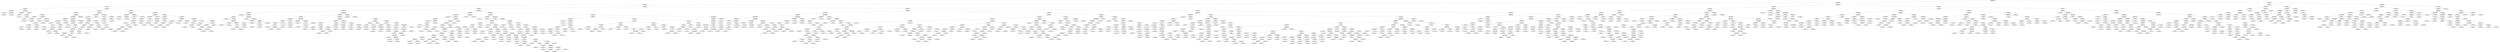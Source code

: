 digraph "Finale Baum" {
	split0 [label="split_feature_name: Address\nthreshold: 13269.500000000002"]
	split1 [label="split_feature_name: Hour\nthreshold: 16.500000000000004"]
	split2 [label="split_feature_name: X\nthreshold: -1.7208377675970392"]
	split10 [label="split_feature_name: Y\nthreshold: -1.4674325487707864"]
	split35 [label="split_feature_name: Y\nthreshold: -1.9144336294205202"]
	split68 [label="split_feature_name: Address\nthreshold: 10363.500000000002"]
	leaf0 [label="leaf_index: 0\nleaf_value: 0.044999193030959665"]
	split68 -> leaf0 [label="<="]
	split539 [label="split_feature_name: Month\nthreshold: 2.5000000000000004"]
	leaf69 [label="leaf_index: 69\nleaf_value: 0.04538617460640976"]
	split539 -> leaf69 [label="<="]
	leaf540 [label="leaf_index: 540\nleaf_value: 0.11400450786428501"]
	split539 -> leaf540 [label=">"]
	split68 -> split539 [label=">"]
	split35 -> split68 [label="<="]
	split92 [label="split_feature_name: Address\nthreshold: 3945.5000000000005"]
	split291 [label="split_feature_name: Address\nthreshold: 1028.5000000000002"]
	leaf36 [label="leaf_index: 36\nleaf_value: -0.004087251171891223"]
	split291 -> leaf36 [label="<="]
	split317 [label="split_feature_name: Month\nthreshold: 7.500000000000001"]
	leaf292 [label="leaf_index: 292\nleaf_value: 0.04701243361984431"]
	split317 -> leaf292 [label="<="]
	leaf318 [label="leaf_index: 318\nleaf_value: 0.1266495060450817"]
	split317 -> leaf318 [label=">"]
	split291 -> split317 [label=">"]
	split92 -> split291 [label="<="]
	leaf93 [label="leaf_index: 93\nleaf_value: 0.007183534679560649"]
	split92 -> leaf93 [label=">"]
	split35 -> split92 [label=">"]
	split10 -> split35 [label="<="]
	split22 [label="split_feature_name: Y\nthreshold: 0.3367202144649188"]
	split45 [label="split_feature_name: Y\nthreshold: -0.14311406729479667"]
	split54 [label="split_feature_name: Hour\nthreshold: 7.500000000000001"]
	split56 [label="split_feature_name: Month\nthreshold: 2.5000000000000004"]
	split113 [label="split_feature_name: X\nthreshold: -2.7916683322396767"]
	leaf11 [label="leaf_index: 11\nleaf_value: -0.02749747925471029"]
	split113 -> leaf11 [label="<="]
	split542 [label="split_feature_name: Address\nthreshold: 7146.500000000001"]
	leaf114 [label="leaf_index: 114\nleaf_value: 0.025782045066232086"]
	split542 -> leaf114 [label="<="]
	leaf543 [label="leaf_index: 543\nleaf_value: 0.09911684834841994"]
	split542 -> leaf543 [label=">"]
	split113 -> split542 [label=">"]
	split56 -> split113 [label="<="]
	split205 [label="split_feature_name: Year\nthreshold: 1.0000000180025095e-35"]
	leaf57 [label="leaf_index: 57\nleaf_value: 0.003911229364015708"]
	split205 -> leaf57 [label="<="]
	split206 [label="split_feature_name: X\nthreshold: -3.2322487256630636"]
	leaf206 [label="leaf_index: 206\nleaf_value: 0.11847634684135509"]
	split206 -> leaf206 [label="<="]
	split302 [label="split_feature_name: Month\nthreshold: 10.500000000000002"]
	split816 [label="split_feature_name: Y\nthreshold: -0.9565819658118556"]
	split819 [label="split_feature_name: Y\nthreshold: -1.1217658263968258"]
	leaf207 [label="leaf_index: 207\nleaf_value: 0.04361592472171087"]
	split819 -> leaf207 [label="<="]
	split820 [label="split_feature_name: Hour\nthreshold: 1.5000000000000002"]
	leaf820 [label="leaf_index: 820\nleaf_value: 0.06665345373163513"]
	split820 -> leaf820 [label="<="]
	leaf821 [label="leaf_index: 821\nleaf_value: 0.1538659264213771"]
	split820 -> leaf821 [label=">"]
	split819 -> split820 [label=">"]
	split816 -> split819 [label="<="]
	split817 [label="split_feature_name: Hour\nthreshold: 1.0000000180025095e-35"]
	split818 [label="split_feature_name: Month\nthreshold: 6.500000000000001"]
	leaf817 [label="leaf_index: 817\nleaf_value: 0.13892022323127137"]
	split818 -> leaf817 [label="<="]
	leaf819 [label="leaf_index: 819\nleaf_value: 0.03299893566902765"]
	split818 -> leaf819 [label=">"]
	split817 -> split818 [label="<="]
	leaf818 [label="leaf_index: 818\nleaf_value: 0.025807663592459975"]
	split817 -> leaf818 [label=">"]
	split816 -> split817 [label=">"]
	split302 -> split816 [label="<="]
	leaf303 [label="leaf_index: 303\nleaf_value: 0.12202149005700538"]
	split302 -> leaf303 [label=">"]
	split206 -> split302 [label=">"]
	split205 -> split206 [label=">"]
	split56 -> split205 [label=">"]
	split54 -> split56 [label="<="]
	split55 [label="split_feature_name: Year\nthreshold: 9.500000000000002"]
	split134 [label="split_feature_name: Address\nthreshold: 3490.5000000000005"]
	split135 [label="split_feature_name: Address\nthreshold: 3022.5000000000005"]
	split523 [label="split_feature_name: Y\nthreshold: -1.2108376749326883"]
	leaf55 [label="leaf_index: 55\nleaf_value: 0.12192046991235413"]
	split523 -> leaf55 [label="<="]
	leaf524 [label="leaf_index: 524\nleaf_value: 0.03252579281383018"]
	split523 -> leaf524 [label=">"]
	split135 -> split523 [label="<="]
	leaf136 [label="leaf_index: 136\nleaf_value: 0.20219283524187845"]
	split135 -> leaf136 [label=">"]
	split134 -> split135 [label="<="]
	split136 [label="split_feature_name: Address\nthreshold: 5908.500000000001"]
	split137 [label="split_feature_name: AddressSuffix\nthreshold: 5.500000000000001"]
	split139 [label="split_feature_name: Year\nthreshold: 2.5000000000000004"]
	leaf135 [label="leaf_index: 135\nleaf_value: 0.04411014283756057"]
	split139 -> leaf135 [label="<="]
	split238 [label="split_feature_name: X\nthreshold: -2.185841674052049"]
	split374 [label="split_feature_name: Hour\nthreshold: 14.500000000000002"]
	split528 [label="split_feature_name: X\nthreshold: -3.0919156723721963"]
	leaf140 [label="leaf_index: 140\nleaf_value: 0.13952156378347882"]
	split528 -> leaf140 [label="<="]
	split529 [label="split_feature_name: Year\nthreshold: 5.500000000000001"]
	leaf529 [label="leaf_index: 529\nleaf_value: 0.12382505953985867"]
	split529 -> leaf529 [label="<="]
	leaf530 [label="leaf_index: 530\nleaf_value: 0.04771399693923423"]
	split529 -> leaf530 [label=">"]
	split528 -> split529 [label=">"]
	split374 -> split528 [label="<="]
	leaf375 [label="leaf_index: 375\nleaf_value: 0.027829379556494838"]
	split374 -> leaf375 [label=">"]
	split238 -> split374 [label="<="]
	leaf239 [label="leaf_index: 239\nleaf_value: 0.1409255067280076"]
	split238 -> leaf239 [label=">"]
	split139 -> split238 [label=">"]
	split137 -> split139 [label="<="]
	split138 [label="split_feature_name: Year\nthreshold: 1.5000000000000002"]
	leaf138 [label="leaf_index: 138\nleaf_value: 0.15211897015873868"]
	split138 -> leaf138 [label="<="]
	split140 [label="split_feature_name: Year\nthreshold: 6.500000000000001"]
	leaf139 [label="leaf_index: 139\nleaf_value: -0.018781176236713475"]
	split140 -> leaf139 [label="<="]
	leaf141 [label="leaf_index: 141\nleaf_value: 0.0615719342882331"]
	split140 -> leaf141 [label=">"]
	split138 -> split140 [label=">"]
	split137 -> split138 [label=">"]
	split136 -> split137 [label="<="]
	split308 [label="split_feature_name: Month\nthreshold: 1.0000000180025095e-35"]
	leaf137 [label="leaf_index: 137\nleaf_value: 0.1426091928334035"]
	split308 -> leaf137 [label="<="]
	split309 [label="split_feature_name: Month\nthreshold: 9.500000000000002"]
	split312 [label="split_feature_name: Year\nthreshold: 8.500000000000002"]
	split313 [label="split_feature_name: Year\nthreshold: 7.500000000000001"]
	split314 [label="split_feature_name: Address\nthreshold: 7210.500000000001"]
	split315 [label="split_feature_name: Address\nthreshold: 7043.500000000001"]
	split316 [label="split_feature_name: Month\nthreshold: 4.500000000000001"]
	leaf309 [label="leaf_index: 309\nleaf_value: 0.12389764934116383"]
	split316 -> leaf309 [label="<="]
	split706 [label="split_feature_name: X\nthreshold: -2.2437466668087285"]
	leaf317 [label="leaf_index: 317\nleaf_value: 0.09351433958215549"]
	split706 -> leaf317 [label="<="]
	leaf707 [label="leaf_index: 707\nleaf_value: 0.019697360936922443"]
	split706 -> leaf707 [label=">"]
	split316 -> split706 [label=">"]
	split315 -> split316 [label="<="]
	leaf316 [label="leaf_index: 316\nleaf_value: 0.1925094775748507"]
	split315 -> leaf316 [label=">"]
	split314 -> split315 [label="<="]
	split326 [label="split_feature_name: Y\nthreshold: -1.2376093961462"]
	leaf315 [label="leaf_index: 315\nleaf_value: 0.1249869650158808"]
	split326 -> leaf315 [label="<="]
	leaf327 [label="leaf_index: 327\nleaf_value: 0.05749300317860815"]
	split326 -> leaf327 [label=">"]
	split314 -> split326 [label=">"]
	split313 -> split314 [label="<="]
	leaf314 [label="leaf_index: 314\nleaf_value: 0.027945760836497652"]
	split313 -> leaf314 [label=">"]
	split312 -> split313 [label="<="]
	split575 [label="split_feature_name: Address\nthreshold: 7421.500000000001"]
	leaf313 [label="leaf_index: 313\nleaf_value: 0.08793921649958766"]
	split575 -> leaf313 [label="<="]
	leaf576 [label="leaf_index: 576\nleaf_value: 0.1719215692531889"]
	split575 -> leaf576 [label=">"]
	split312 -> split575 [label=">"]
	split309 -> split312 [label="<="]
	split310 [label="split_feature_name: Address\nthreshold: 8940.500000000002"]
	split311 [label="split_feature_name: Month\nthreshold: 10.500000000000002"]
	leaf310 [label="leaf_index: 310\nleaf_value: 0.13055375863434968"]
	split311 -> leaf310 [label="<="]
	leaf312 [label="leaf_index: 312\nleaf_value: 0.029993738369472292"]
	split311 -> leaf312 [label=">"]
	split310 -> split311 [label="<="]
	leaf311 [label="leaf_index: 311\nleaf_value: 0.20717165923534694"]
	split310 -> leaf311 [label=">"]
	split309 -> split310 [label=">"]
	split308 -> split309 [label=">"]
	split136 -> split308 [label=">"]
	split134 -> split136 [label=">"]
	split55 -> split134 [label="<="]
	split193 [label="split_feature_name: Hour\nthreshold: 13.500000000000002"]
	split194 [label="split_feature_name: Y\nthreshold: -0.31068544521476743"]
	split195 [label="split_feature_name: Hour\nthreshold: 11.500000000000002"]
	split866 [label="split_feature_name: X\nthreshold: -2.7916683322396767"]
	leaf56 [label="leaf_index: 56\nleaf_value: 0.07742981308275537"]
	split866 -> leaf56 [label="<="]
	leaf867 [label="leaf_index: 867\nleaf_value: 0.010107868342172838"]
	split866 -> leaf867 [label=">"]
	split195 -> split866 [label="<="]
	leaf196 [label="leaf_index: 196\nleaf_value: 0.09403514829227821"]
	split195 -> leaf196 [label=">"]
	split194 -> split195 [label="<="]
	leaf195 [label="leaf_index: 195\nleaf_value: 0.12978463885968147"]
	split194 -> leaf195 [label=">"]
	split193 -> split194 [label="<="]
	split346 [label="split_feature_name: Hour\nthreshold: 15.500000000000002"]
	leaf194 [label="leaf_index: 194\nleaf_value: -0.0074220427807165455"]
	split346 -> leaf194 [label="<="]
	leaf347 [label="leaf_index: 347\nleaf_value: 0.06612066513159971"]
	split346 -> leaf347 [label=">"]
	split193 -> split346 [label=">"]
	split55 -> split193 [label=">"]
	split54 -> split55 [label=">"]
	split45 -> split54 [label="<="]
	split46 [label="split_feature_name: Address\nthreshold: 12224.500000000002"]
	split207 [label="split_feature_name: Address\nthreshold: 3191.5000000000005"]
	leaf46 [label="leaf_index: 46\nleaf_value: -0.040115407009318746"]
	split207 -> leaf46 [label="<="]
	leaf208 [label="leaf_index: 208\nleaf_value: 0.035067241791686604"]
	split207 -> leaf208 [label=">"]
	split46 -> split207 [label="<="]
	split47 [label="split_feature_name: Y\nthreshold: 0.22688329513880467"]
	leaf47 [label="leaf_index: 47\nleaf_value: 0.033078879104491116"]
	split47 -> leaf47 [label="<="]
	split108 [label="split_feature_name: Y\nthreshold: 0.2569419290830209"]
	leaf48 [label="leaf_index: 48\nleaf_value: 0.19589033515882215"]
	split108 -> leaf48 [label="<="]
	leaf109 [label="leaf_index: 109\nleaf_value: 0.08961147493207527"]
	split108 -> leaf109 [label=">"]
	split47 -> split108 [label=">"]
	split46 -> split47 [label=">"]
	split45 -> split46 [label=">"]
	split22 -> split45 [label="<="]
	split125 [label="split_feature_name: Hour\nthreshold: 2.5000000000000004"]
	split129 [label="split_feature_name: Hour\nthreshold: 1.0000000180025095e-35"]
	split133 [label="split_feature_name: X\nthreshold: -2.6021861464393514"]
	leaf23 [label="leaf_index: 23\nleaf_value: 0.027651308350809124"]
	split133 -> leaf23 [label="<="]
	split345 [label="split_feature_name: Address\nthreshold: 8536.000000000002"]
	leaf134 [label="leaf_index: 134\nleaf_value: 0.07136275060038019"]
	split345 -> leaf134 [label="<="]
	leaf346 [label="leaf_index: 346\nleaf_value: 0.152693644884914"]
	split345 -> leaf346 [label=">"]
	split133 -> split345 [label=">"]
	split129 -> split133 [label="<="]
	split959 [label="split_feature_name: Address\nthreshold: 9451.500000000002"]
	leaf130 [label="leaf_index: 130\nleaf_value: -0.016865734752101253"]
	split959 -> leaf130 [label="<="]
	leaf960 [label="leaf_index: 960\nleaf_value: 0.049325575902386475"]
	split959 -> leaf960 [label=">"]
	split129 -> split959 [label=">"]
	split125 -> split129 [label="<="]
	split126 [label="split_feature_name: Hour\nthreshold: 11.500000000000002"]
	split127 [label="split_feature_name: Month\nthreshold: 10.500000000000002"]
	split128 [label="split_feature_name: Address\nthreshold: 12100.000000000002"]
	split141 [label="split_feature_name: Y\nthreshold: 0.603937269323039"]
	split643 [label="split_feature_name: Address\nthreshold: 7953.500000000001"]
	leaf126 [label="leaf_index: 126\nleaf_value: 0.029907075205020076"]
	split643 -> leaf126 [label="<="]
	split644 [label="split_feature_name: Y\nthreshold: 0.5698445490963859"]
	split645 [label="split_feature_name: X\nthreshold: -2.037592104737684"]
	split646 [label="split_feature_name: X\nthreshold: -2.407048718525851"]
	split647 [label="split_feature_name: Month\nthreshold: 6.500000000000001"]
	leaf644 [label="leaf_index: 644\nleaf_value: 0.05068551033051342"]
	split647 -> leaf644 [label="<="]
	leaf648 [label="leaf_index: 648\nleaf_value: 0.16881834828982623"]
	split647 -> leaf648 [label=">"]
	split646 -> split647 [label="<="]
	leaf647 [label="leaf_index: 647\nleaf_value: 0.17326745272358493"]
	split646 -> leaf647 [label=">"]
	split645 -> split646 [label="<="]
	leaf646 [label="leaf_index: 646\nleaf_value: 0.049521960855675916"]
	split645 -> leaf646 [label=">"]
	split644 -> split645 [label="<="]
	leaf645 [label="leaf_index: 645\nleaf_value: 0.04245635067158314"]
	split644 -> leaf645 [label=">"]
	split643 -> split644 [label=">"]
	split141 -> split643 [label="<="]
	split142 [label="split_feature_name: Y\nthreshold: 0.684967548947967"]
	leaf142 [label="leaf_index: 142\nleaf_value: 0.17828953016503724"]
	split142 -> leaf142 [label="<="]
	split162 [label="split_feature_name: Address\nthreshold: 3396.5000000000005"]
	leaf143 [label="leaf_index: 143\nleaf_value: 0.15029379023579484"]
	split162 -> leaf143 [label="<="]
	leaf163 [label="leaf_index: 163\nleaf_value: 0.04385904227532246"]
	split162 -> leaf163 [label=">"]
	split142 -> split162 [label=">"]
	split141 -> split142 [label=">"]
	split128 -> split141 [label="<="]
	leaf129 [label="leaf_index: 129\nleaf_value: 0.18483823373549566"]
	split128 -> leaf129 [label=">"]
	split127 -> split128 [label="<="]
	leaf128 [label="leaf_index: 128\nleaf_value: 0.20464537164973495"]
	split127 -> leaf128 [label=">"]
	split126 -> split127 [label="<="]
	split722 [label="split_feature_name: X\nthreshold: -2.185841674052049"]
	split723 [label="split_feature_name: Y\nthreshold: 0.5518208940918329"]
	split726 [label="split_feature_name: Address\nthreshold: 9253.500000000002"]
	leaf127 [label="leaf_index: 127\nleaf_value: 0.0060413032749541224"]
	split726 -> leaf127 [label="<="]
	split727 [label="split_feature_name: Month\nthreshold: 1.5000000000000002"]
	leaf727 [label="leaf_index: 727\nleaf_value: 0.14566482100632336"]
	split727 -> leaf727 [label="<="]
	split855 [label="split_feature_name: Year\nthreshold: 5.500000000000001"]
	split856 [label="split_feature_name: Y\nthreshold: 0.42623398551968317"]
	leaf728 [label="leaf_index: 728\nleaf_value: 0.041393824466408276"]
	split856 -> leaf728 [label="<="]
	leaf857 [label="leaf_index: 857\nleaf_value: 0.12963235262745954"]
	split856 -> leaf857 [label=">"]
	split855 -> split856 [label="<="]
	leaf856 [label="leaf_index: 856\nleaf_value: 0.04171043549206408"]
	split855 -> leaf856 [label=">"]
	split727 -> split855 [label=">"]
	split726 -> split727 [label=">"]
	split723 -> split726 [label="<="]
	split724 [label="split_feature_name: X\nthreshold: -2.6984821147228377"]
	leaf724 [label="leaf_index: 724\nleaf_value: 0.16090241415548429"]
	split724 -> leaf724 [label="<="]
	split725 [label="split_feature_name: Y\nthreshold: 0.7153137372940939"]
	leaf725 [label="leaf_index: 725\nleaf_value: 0.07007292029638527"]
	split725 -> leaf725 [label="<="]
	leaf726 [label="leaf_index: 726\nleaf_value: 0.1605177090202508"]
	split725 -> leaf726 [label=">"]
	split724 -> split725 [label=">"]
	split723 -> split724 [label=">"]
	split722 -> split723 [label="<="]
	split728 [label="split_feature_name: Y\nthreshold: 0.6411325925385011"]
	split730 [label="split_feature_name: Month\nthreshold: 3.5000000000000004"]
	leaf723 [label="leaf_index: 723\nleaf_value: 0.023826520226946746"]
	split730 -> leaf723 [label="<="]
	split731 [label="split_feature_name: Year\nthreshold: 6.500000000000001"]
	leaf731 [label="leaf_index: 731\nleaf_value: 0.05464699243474738"]
	split731 -> leaf731 [label="<="]
	leaf732 [label="leaf_index: 732\nleaf_value: 0.1637830722193148"]
	split731 -> leaf732 [label=">"]
	split730 -> split731 [label=">"]
	split728 -> split730 [label="<="]
	split729 [label="split_feature_name: Year\nthreshold: 5.500000000000001"]
	leaf729 [label="leaf_index: 729\nleaf_value: 0.0718699335545924"]
	split729 -> leaf729 [label="<="]
	leaf730 [label="leaf_index: 730\nleaf_value: -0.02751324804126868"]
	split729 -> leaf730 [label=">"]
	split728 -> split729 [label=">"]
	split722 -> split728 [label=">"]
	split126 -> split722 [label=">"]
	split125 -> split126 [label=">"]
	split22 -> split125 [label=">"]
	split10 -> split22 [label=">"]
	split2 -> split10 [label="<="]
	split3 [label="split_feature_name: Y\nthreshold: -0.40971933160859986"]
	split16 [label="split_feature_name: Hour\nthreshold: 8.500000000000002"]
	split36 [label="split_feature_name: Hour\nthreshold: 1.0000000180025095e-35"]
	split72 [label="split_feature_name: Y\nthreshold: -2.298593403922913"]
	leaf3 [label="leaf_index: 3\nleaf_value: 0.11528894124319805"]
	split72 -> leaf3 [label="<="]
	split159 [label="split_feature_name: Address\nthreshold: 10309.500000000002"]
	split196 [label="split_feature_name: Y\nthreshold: -1.964892572872322"]
	leaf73 [label="leaf_index: 73\nleaf_value: 0.003341405998217901"]
	split196 -> leaf73 [label="<="]
	split368 [label="split_feature_name: Year\nthreshold: 7.500000000000001"]
	split372 [label="split_feature_name: Address\nthreshold: 2697.5000000000005"]
	split581 [label="split_feature_name: Month\nthreshold: 7.500000000000001"]
	split984 [label="split_feature_name: Month\nthreshold: 4.500000000000001"]
	leaf197 [label="leaf_index: 197\nleaf_value: 0.06753392860889552"]
	split984 -> leaf197 [label="<="]
	leaf985 [label="leaf_index: 985\nleaf_value: 0.001973223980777506"]
	split984 -> leaf985 [label=">"]
	split581 -> split984 [label="<="]
	leaf582 [label="leaf_index: 582\nleaf_value: 0.10279757869250575"]
	split581 -> leaf582 [label=">"]
	split372 -> split581 [label="<="]
	split608 [label="split_feature_name: X\nthreshold: 1.2456978345853413"]
	split609 [label="split_feature_name: Address\nthreshold: 9451.500000000002"]
	split610 [label="split_feature_name: Address\nthreshold: 7953.500000000001"]
	leaf373 [label="leaf_index: 373\nleaf_value: 0.0059819260223653295"]
	split610 -> leaf373 [label="<="]
	split611 [label="split_feature_name: Y\nthreshold: -0.9193072235348975"]
	leaf611 [label="leaf_index: 611\nleaf_value: 0.018932958011523185"]
	split611 -> leaf611 [label="<="]
	leaf612 [label="leaf_index: 612\nleaf_value: 0.10629407873353887"]
	split611 -> leaf612 [label=">"]
	split610 -> split611 [label=">"]
	split609 -> split610 [label="<="]
	leaf610 [label="leaf_index: 610\nleaf_value: -0.04193398510181566"]
	split609 -> leaf610 [label=">"]
	split608 -> split609 [label="<="]
	leaf609 [label="leaf_index: 609\nleaf_value: 0.06680786076811357"]
	split608 -> leaf609 [label=">"]
	split372 -> split608 [label=">"]
	split368 -> split372 [label="<="]
	split369 [label="split_feature_name: Address\nthreshold: 3021.5000000000005"]
	split371 [label="split_feature_name: Year\nthreshold: 9.500000000000002"]
	leaf369 [label="leaf_index: 369\nleaf_value: 0.07228461784794149"]
	split371 -> leaf369 [label="<="]
	leaf372 [label="leaf_index: 372\nleaf_value: -0.022563330614915576"]
	split371 -> leaf372 [label=">"]
	split369 -> split371 [label="<="]
	split370 [label="split_feature_name: Address\nthreshold: 3588.5000000000005"]
	leaf370 [label="leaf_index: 370\nleaf_value: 0.16491059414368858"]
	split370 -> leaf370 [label="<="]
	split467 [label="split_feature_name: Address\nthreshold: 9010.500000000002"]
	split468 [label="split_feature_name: Month\nthreshold: 6.500000000000001"]
	leaf371 [label="leaf_index: 371\nleaf_value: 0.07579926223383925"]
	split468 -> leaf371 [label="<="]
	leaf469 [label="leaf_index: 469\nleaf_value: 0.004681516092760593"]
	split468 -> leaf469 [label=">"]
	split467 -> split468 [label="<="]
	leaf468 [label="leaf_index: 468\nleaf_value: 0.11196946102826161"]
	split467 -> leaf468 [label=">"]
	split370 -> split467 [label=">"]
	split369 -> split370 [label=">"]
	split368 -> split369 [label=">"]
	split196 -> split368 [label=">"]
	split159 -> split196 [label="<="]
	split160 [label="split_feature_name: Address\nthreshold: 10677.500000000002"]
	leaf160 [label="leaf_index: 160\nleaf_value: 0.15819054606452518"]
	split160 -> leaf160 [label="<="]
	split208 [label="split_feature_name: Y\nthreshold: -1.4419902179744957"]
	split531 [label="split_feature_name: Address\nthreshold: 11703.500000000002"]
	leaf161 [label="leaf_index: 161\nleaf_value: -0.009373893958487504"]
	split531 -> leaf161 [label="<="]
	leaf532 [label="leaf_index: 532\nleaf_value: 0.060028928765870765"]
	split531 -> leaf532 [label=">"]
	split208 -> split531 [label="<="]
	split209 [label="split_feature_name: Year\nthreshold: 6.500000000000001"]
	leaf209 [label="leaf_index: 209\nleaf_value: 0.13106460361070071"]
	split209 -> leaf209 [label="<="]
	leaf210 [label="leaf_index: 210\nleaf_value: 0.030142533936288282"]
	split209 -> leaf210 [label=">"]
	split208 -> split209 [label=">"]
	split160 -> split208 [label=">"]
	split159 -> split160 [label=">"]
	split72 -> split159 [label=">"]
	split36 -> split72 [label="<="]
	split297 [label="split_feature_name: AddressSuffix\nthreshold: 21.500000000000004"]
	split424 [label="split_feature_name: Hour\nthreshold: 2.5000000000000004"]
	split425 [label="split_feature_name: Year\nthreshold: 7.500000000000001"]
	split426 [label="split_feature_name: Address\nthreshold: 12589.500000000002"]
	split427 [label="split_feature_name: Address\nthreshold: 7146.500000000001"]
	split624 [label="split_feature_name: Year\nthreshold: 2.5000000000000004"]
	split625 [label="split_feature_name: Month\nthreshold: 8.500000000000002"]
	leaf37 [label="leaf_index: 37\nleaf_value: 0.018236224039981742"]
	split625 -> leaf37 [label="<="]
	leaf626 [label="leaf_index: 626\nleaf_value: 0.13486907551379726"]
	split625 -> leaf626 [label=">"]
	split624 -> split625 [label="<="]
	split626 [label="split_feature_name: Y\nthreshold: -1.1560457117225973"]
	leaf625 [label="leaf_index: 625\nleaf_value: -0.0123418966603854"]
	split626 -> leaf625 [label="<="]
	split627 [label="split_feature_name: Address\nthreshold: 3191.5000000000005"]
	leaf627 [label="leaf_index: 627\nleaf_value: -0.016708440503420727"]
	split627 -> leaf627 [label="<="]
	leaf628 [label="leaf_index: 628\nleaf_value: 0.08830287111729723"]
	split627 -> leaf628 [label=">"]
	split626 -> split627 [label=">"]
	split624 -> split626 [label=">"]
	split427 -> split624 [label="<="]
	leaf428 [label="leaf_index: 428\nleaf_value: -0.014417749316855978"]
	split427 -> leaf428 [label=">"]
	split426 -> split427 [label="<="]
	leaf427 [label="leaf_index: 427\nleaf_value: 0.0802769162062083"]
	split426 -> leaf427 [label=">"]
	split425 -> split426 [label="<="]
	split443 [label="split_feature_name: Address\nthreshold: 9451.500000000002"]
	split444 [label="split_feature_name: Address\nthreshold: 8087.500000000001"]
	split446 [label="split_feature_name: Year\nthreshold: 8.500000000000002"]
	leaf426 [label="leaf_index: 426\nleaf_value: 0.08703413173252483"]
	split446 -> leaf426 [label="<="]
	split447 [label="split_feature_name: Month\nthreshold: 4.500000000000001"]
	leaf447 [label="leaf_index: 447\nleaf_value: -0.006807808024517883"]
	split447 -> leaf447 [label="<="]
	leaf448 [label="leaf_index: 448\nleaf_value: 0.05394119857508992"]
	split447 -> leaf448 [label=">"]
	split446 -> split447 [label=">"]
	split444 -> split446 [label="<="]
	leaf445 [label="leaf_index: 445\nleaf_value: -0.043989468419025665"]
	split444 -> leaf445 [label=">"]
	split443 -> split444 [label="<="]
	split445 [label="split_feature_name: X\nthreshold: -0.05334981938222737"]
	leaf444 [label="leaf_index: 444\nleaf_value: 0.02003725224633633"]
	split445 -> leaf444 [label="<="]
	leaf446 [label="leaf_index: 446\nleaf_value: 0.10699509991233683"]
	split445 -> leaf446 [label=">"]
	split443 -> split445 [label=">"]
	split425 -> split443 [label=">"]
	split424 -> split425 [label="<="]
	split428 [label="split_feature_name: Address\nthreshold: 5987.500000000001"]
	split432 [label="split_feature_name: Address\nthreshold: 3109.5000000000005"]
	split433 [label="split_feature_name: X\nthreshold: 0.9142822431291383"]
	split434 [label="split_feature_name: Address\nthreshold: 950.5000000000001"]
	split442 [label="split_feature_name: Y\nthreshold: -1.3056213936811452"]
	leaf425 [label="leaf_index: 425\nleaf_value: -0.02413216559682843"]
	split442 -> leaf425 [label="<="]
	leaf443 [label="leaf_index: 443\nleaf_value: 0.040529691084970315"]
	split442 -> leaf443 [label=">"]
	split434 -> split442 [label="<="]
	split655 [label="split_feature_name: Month\nthreshold: 3.5000000000000004"]
	split835 [label="split_feature_name: Hour\nthreshold: 4.500000000000001"]
	leaf435 [label="leaf_index: 435\nleaf_value: 0.06502433066332242"]
	split835 -> leaf435 [label="<="]
	leaf836 [label="leaf_index: 836\nleaf_value: -0.0004308084486148535"]
	split835 -> leaf836 [label=">"]
	split655 -> split835 [label="<="]
	split656 [label="split_feature_name: X\nthreshold: -1.2368664509736897"]
	leaf656 [label="leaf_index: 656\nleaf_value: 0.1083142480639902"]
	split656 -> leaf656 [label="<="]
	split657 [label="split_feature_name: X\nthreshold: 0.6408958681055236"]
	split934 [label="split_feature_name: Y\nthreshold: -1.07939186514962"]
	leaf657 [label="leaf_index: 657\nleaf_value: 0.0089879787564229"]
	split934 -> leaf657 [label="<="]
	leaf935 [label="leaf_index: 935\nleaf_value: 0.06552120080344302"]
	split934 -> leaf935 [label=">"]
	split657 -> split934 [label="<="]
	leaf658 [label="leaf_index: 658\nleaf_value: 0.07654419602093215"]
	split657 -> leaf658 [label=">"]
	split656 -> split657 [label=">"]
	split655 -> split656 [label=">"]
	split434 -> split655 [label=">"]
	split433 -> split434 [label="<="]
	split537 [label="split_feature_name: Month\nthreshold: 3.5000000000000004"]
	split538 [label="split_feature_name: Month\nthreshold: 1.5000000000000002"]
	leaf434 [label="leaf_index: 434\nleaf_value: 0.056168386558548805"]
	split538 -> leaf434 [label="<="]
	leaf539 [label="leaf_index: 539\nleaf_value: 0.14989257353728105"]
	split538 -> leaf539 [label=">"]
	split537 -> split538 [label="<="]
	split658 [label="split_feature_name: Address\nthreshold: 2898.5000000000005"]
	split659 [label="split_feature_name: Year\nthreshold: 5.500000000000001"]
	leaf538 [label="leaf_index: 538\nleaf_value: 0.09623827473065795"]
	split659 -> leaf538 [label="<="]
	leaf660 [label="leaf_index: 660\nleaf_value: 0.0318671681754849"]
	split659 -> leaf660 [label=">"]
	split658 -> split659 [label="<="]
	leaf659 [label="leaf_index: 659\nleaf_value: -0.0019980216454752154"]
	split658 -> leaf659 [label=">"]
	split537 -> split658 [label=">"]
	split433 -> split537 [label=">"]
	split432 -> split433 [label="<="]
	split808 [label="split_feature_name: Year\nthreshold: 2.5000000000000004"]
	leaf433 [label="leaf_index: 433\nleaf_value: -0.011822932365220223"]
	split808 -> leaf433 [label="<="]
	split809 [label="split_feature_name: Y\nthreshold: -1.8619564423969575"]
	leaf809 [label="leaf_index: 809\nleaf_value: -0.015845633007227765"]
	split809 -> leaf809 [label="<="]
	split931 [label="split_feature_name: Address\nthreshold: 4938.500000000001"]
	leaf810 [label="leaf_index: 810\nleaf_value: 0.01584415009195061"]
	split931 -> leaf810 [label="<="]
	split932 [label="split_feature_name: Address\nthreshold: 5263.500000000001"]
	leaf932 [label="leaf_index: 932\nleaf_value: 0.09635609378189915"]
	split932 -> leaf932 [label="<="]
	leaf933 [label="leaf_index: 933\nleaf_value: 0.02149509586302263"]
	split932 -> leaf933 [label=">"]
	split931 -> split932 [label=">"]
	split809 -> split931 [label=">"]
	split808 -> split809 [label=">"]
	split432 -> split808 [label=">"]
	split428 -> split432 [label="<="]
	split429 [label="split_feature_name: Address\nthreshold: 6690.000000000001"]
	split430 [label="split_feature_name: X\nthreshold: 0.9495014420562088"]
	split431 [label="split_feature_name: X\nthreshold: -0.7370839356557967"]
	leaf429 [label="leaf_index: 429\nleaf_value: 0.1280555155687187"]
	split431 -> leaf429 [label="<="]
	leaf432 [label="leaf_index: 432\nleaf_value: 0.0180246032620526"]
	split431 -> leaf432 [label=">"]
	split430 -> split431 [label="<="]
	leaf431 [label="leaf_index: 431\nleaf_value: 0.1698700922206763"]
	split430 -> leaf431 [label=">"]
	split429 -> split430 [label="<="]
	split435 [label="split_feature_name: X\nthreshold: 1.0499753750472698"]
	split436 [label="split_feature_name: Y\nthreshold: -0.7722224181332246"]
	split437 [label="split_feature_name: Hour\nthreshold: 3.5000000000000004"]
	split440 [label="split_feature_name: Address\nthreshold: 9451.500000000002"]
	leaf430 [label="leaf_index: 430\nleaf_value: 0.15677251833258032"]
	split440 -> leaf430 [label="<="]
	leaf441 [label="leaf_index: 441\nleaf_value: 0.06346677554922228"]
	split440 -> leaf441 [label=">"]
	split437 -> split440 [label="<="]
	split438 [label="split_feature_name: AddressSuffix\nthreshold: 5.500000000000001"]
	split441 [label="split_feature_name: Y\nthreshold: -1.5139053363422643"]
	leaf438 [label="leaf_index: 438\nleaf_value: 1.2809429386654407e-05"]
	split441 -> leaf438 [label="<="]
	leaf442 [label="leaf_index: 442\nleaf_value: 0.06642816576500753"]
	split441 -> leaf442 [label=">"]
	split438 -> split441 [label="<="]
	split439 [label="split_feature_name: Hour\nthreshold: 5.500000000000001"]
	leaf439 [label="leaf_index: 439\nleaf_value: 0.011833750310818611"]
	split439 -> leaf439 [label="<="]
	split821 [label="split_feature_name: X\nthreshold: -0.8028998165971873"]
	leaf440 [label="leaf_index: 440\nleaf_value: 0.11203322980066191"]
	split821 -> leaf440 [label="<="]
	split822 [label="split_feature_name: Month\nthreshold: 9.500000000000002"]
	split954 [label="split_feature_name: Month\nthreshold: 2.5000000000000004"]
	leaf822 [label="leaf_index: 822\nleaf_value: 0.041409316017502876"]
	split954 -> leaf822 [label="<="]
	split955 [label="split_feature_name: Address\nthreshold: 9451.500000000002"]
	leaf955 [label="leaf_index: 955\nleaf_value: 0.1408274628525976"]
	split955 -> leaf955 [label="<="]
	split956 [label="split_feature_name: Month\nthreshold: 5.500000000000001"]
	leaf956 [label="leaf_index: 956\nleaf_value: 0.11438569591998551"]
	split956 -> leaf956 [label="<="]
	leaf957 [label="leaf_index: 957\nleaf_value: 0.03142588597993944"]
	split956 -> leaf957 [label=">"]
	split955 -> split956 [label=">"]
	split954 -> split955 [label=">"]
	split822 -> split954 [label="<="]
	leaf823 [label="leaf_index: 823\nleaf_value: -0.0010946261242449026"]
	split822 -> leaf823 [label=">"]
	split821 -> split822 [label=">"]
	split439 -> split821 [label=">"]
	split438 -> split439 [label=">"]
	split437 -> split438 [label=">"]
	split436 -> split437 [label="<="]
	split676 [label="split_feature_name: X\nthreshold: -0.16968190761213706"]
	leaf437 [label="leaf_index: 437\nleaf_value: 0.05494926805414944"]
	split676 -> leaf437 [label="<="]
	split693 [label="split_feature_name: Y\nthreshold: -0.5791592178032716"]
	leaf677 [label="leaf_index: 677\nleaf_value: -0.012210252047867073"]
	split693 -> leaf677 [label="<="]
	split694 [label="split_feature_name: Month\nthreshold: 7.500000000000001"]
	leaf694 [label="leaf_index: 694\nleaf_value: 0.007082928750332865"]
	split694 -> leaf694 [label="<="]
	leaf695 [label="leaf_index: 695\nleaf_value: 0.06936650370374402"]
	split694 -> leaf695 [label=">"]
	split693 -> split694 [label=">"]
	split676 -> split693 [label=">"]
	split436 -> split676 [label=">"]
	split435 -> split436 [label="<="]
	split478 [label="split_feature_name: Year\nthreshold: 6.500000000000001"]
	leaf436 [label="leaf_index: 436\nleaf_value: -0.024677766090886868"]
	split478 -> leaf436 [label="<="]
	split479 [label="split_feature_name: AddressSuffix\nthreshold: 20.000000000000004"]
	leaf479 [label="leaf_index: 479\nleaf_value: -0.020193353864235982"]
	split479 -> leaf479 [label="<="]
	leaf480 [label="leaf_index: 480\nleaf_value: 0.08338184794297356"]
	split479 -> leaf480 [label=">"]
	split478 -> split479 [label=">"]
	split435 -> split478 [label=">"]
	split429 -> split435 [label=">"]
	split428 -> split429 [label=">"]
	split424 -> split428 [label=">"]
	split297 -> split424 [label="<="]
	split515 [label="split_feature_name: Hour\nthreshold: 4.500000000000001"]
	leaf298 [label="leaf_index: 298\nleaf_value: 0.024306330398300883"]
	split515 -> leaf298 [label="<="]
	leaf516 [label="leaf_index: 516\nleaf_value: 0.09763219907932119"]
	split515 -> leaf516 [label=">"]
	split297 -> split515 [label=">"]
	split36 -> split297 [label=">"]
	split16 -> split36 [label="<="]
	split80 [label="split_feature_name: Year\nthreshold: 1.0000000180025095e-35"]
	split179 [label="split_feature_name: Address\nthreshold: 10129.500000000002"]
	split617 [label="split_feature_name: X\nthreshold: -1.2762501258434662"]
	leaf17 [label="leaf_index: 17\nleaf_value: -0.031084193180881306"]
	split617 -> leaf17 [label="<="]
	split618 [label="split_feature_name: X\nthreshold: 0.24184424547372974"]
	split619 [label="split_feature_name: Hour\nthreshold: 11.500000000000002"]
	leaf618 [label="leaf_index: 618\nleaf_value: 0.00796626472503386"]
	split619 -> leaf618 [label="<="]
	split620 [label="split_feature_name: Address\nthreshold: 8802.500000000002"]
	split790 [label="split_feature_name: Hour\nthreshold: 12.500000000000002"]
	leaf620 [label="leaf_index: 620\nleaf_value: 0.1012756700611512"]
	split790 -> leaf620 [label="<="]
	split791 [label="split_feature_name: X\nthreshold: -0.327498849298172"]
	leaf791 [label="leaf_index: 791\nleaf_value: 0.07554031011531472"]
	split791 -> leaf791 [label="<="]
	leaf792 [label="leaf_index: 792\nleaf_value: 0.008278325841297915"]
	split791 -> leaf792 [label=">"]
	split790 -> split791 [label=">"]
	split620 -> split790 [label="<="]
	leaf621 [label="leaf_index: 621\nleaf_value: 0.12996347394280458"]
	split620 -> leaf621 [label=">"]
	split619 -> split620 [label=">"]
	split618 -> split619 [label="<="]
	split859 [label="split_feature_name: Address\nthreshold: 9089.500000000002"]
	split860 [label="split_feature_name: Y\nthreshold: -0.6228384168007268"]
	split861 [label="split_feature_name: Address\nthreshold: 3109.5000000000005"]
	split865 [label="split_feature_name: Hour\nthreshold: 12.500000000000002"]
	leaf619 [label="leaf_index: 619\nleaf_value: -0.03427672785781207"]
	split865 -> leaf619 [label="<="]
	leaf866 [label="leaf_index: 866\nleaf_value: 0.0332916820578458"]
	split865 -> leaf866 [label=">"]
	split861 -> split865 [label="<="]
	split862 [label="split_feature_name: Y\nthreshold: -1.7024913405289464"]
	leaf862 [label="leaf_index: 862\nleaf_value: -0.015808838905518093"]
	split862 -> leaf862 [label="<="]
	split863 [label="split_feature_name: Hour\nthreshold: 11.500000000000002"]
	leaf863 [label="leaf_index: 863\nleaf_value: 0.11568401534383094"]
	split863 -> leaf863 [label="<="]
	split864 [label="split_feature_name: X\nthreshold: 1.2105391966304064"]
	leaf864 [label="leaf_index: 864\nleaf_value: 0.0703854874449708"]
	split864 -> leaf864 [label="<="]
	leaf865 [label="leaf_index: 865\nleaf_value: -0.016399880007805488"]
	split864 -> leaf865 [label=">"]
	split863 -> split864 [label=">"]
	split862 -> split863 [label=">"]
	split861 -> split862 [label=">"]
	split860 -> split861 [label="<="]
	leaf861 [label="leaf_index: 861\nleaf_value: -0.011921460675866177"]
	split860 -> leaf861 [label=">"]
	split859 -> split860 [label="<="]
	leaf860 [label="leaf_index: 860\nleaf_value: -0.03315107098013796"]
	split859 -> leaf860 [label=">"]
	split618 -> split859 [label=">"]
	split617 -> split618 [label=">"]
	split179 -> split617 [label="<="]
	split180 [label="split_feature_name: Hour\nthreshold: 11.500000000000002"]
	leaf180 [label="leaf_index: 180\nleaf_value: 0.13157970953112139"]
	split180 -> leaf180 [label="<="]
	leaf181 [label="leaf_index: 181\nleaf_value: 0.027672255482737426"]
	split180 -> leaf181 [label=">"]
	split179 -> split180 [label=">"]
	split80 -> split179 [label="<="]
	split81 [label="split_feature_name: X\nthreshold: 0.6921838551380898"]
	split95 [label="split_feature_name: X\nthreshold: -1.6504041069595452"]
	split101 [label="split_feature_name: Month\nthreshold: 6.500000000000001"]
	leaf81 [label="leaf_index: 81\nleaf_value: 0.13287474188911774"]
	split101 -> leaf81 [label="<="]
	leaf102 [label="leaf_index: 102\nleaf_value: 0.034162685391820734"]
	split101 -> leaf102 [label=">"]
	split95 -> split101 [label="<="]
	split153 [label="split_feature_name: Address\nthreshold: 185.00000000000003"]
	leaf96 [label="leaf_index: 96\nleaf_value: 0.10770556136689567"]
	split153 -> leaf96 [label="<="]
	split225 [label="split_feature_name: Year\nthreshold: 8.500000000000002"]
	split330 [label="split_feature_name: Address\nthreshold: 4503.500000000001"]
	split331 [label="split_feature_name: Address\nthreshold: 4123.500000000001"]
	split400 [label="split_feature_name: Year\nthreshold: 7.500000000000001"]
	split404 [label="split_feature_name: Address\nthreshold: 872.5000000000001"]
	split412 [label="split_feature_name: Address\nthreshold: 655.5000000000001"]
	leaf154 [label="leaf_index: 154\nleaf_value: 0.04146251798892192"]
	split412 -> leaf154 [label="<="]
	leaf413 [label="leaf_index: 413\nleaf_value: -0.015366378194384127"]
	split412 -> leaf413 [label=">"]
	split404 -> split412 [label="<="]
	split405 [label="split_feature_name: Y\nthreshold: -0.5983041483141845"]
	split406 [label="split_feature_name: Y\nthreshold: -1.353094441418778"]
	split411 [label="split_feature_name: Address\nthreshold: 3396.5000000000005"]
	split413 [label="split_feature_name: Year\nthreshold: 3.5000000000000004"]
	split414 [label="split_feature_name: Hour\nthreshold: 13.500000000000002"]
	split415 [label="split_feature_name: Month\nthreshold: 5.500000000000001"]
	leaf405 [label="leaf_index: 405\nleaf_value: 0.013164407559885247"]
	split415 -> leaf405 [label="<="]
	split416 [label="split_feature_name: Y\nthreshold: -1.7939500171820317"]
	leaf416 [label="leaf_index: 416\nleaf_value: 0.044990577249094686"]
	split416 -> leaf416 [label="<="]
	leaf417 [label="leaf_index: 417\nleaf_value: 0.1372332674265998"]
	split416 -> leaf417 [label=">"]
	split415 -> split416 [label=">"]
	split414 -> split415 [label="<="]
	leaf415 [label="leaf_index: 415\nleaf_value: 0.11369497430816021"]
	split414 -> leaf415 [label=">"]
	split413 -> split414 [label="<="]
	split422 [label="split_feature_name: Hour\nthreshold: 12.500000000000002"]
	split768 [label="split_feature_name: Year\nthreshold: 4.500000000000001"]
	leaf414 [label="leaf_index: 414\nleaf_value: 0.01883566349531162"]
	split768 -> leaf414 [label="<="]
	split769 [label="split_feature_name: Hour\nthreshold: 11.500000000000002"]
	leaf769 [label="leaf_index: 769\nleaf_value: 0.05251478660314466"]
	split769 -> leaf769 [label="<="]
	leaf770 [label="leaf_index: 770\nleaf_value: 0.1303612704204675"]
	split769 -> leaf770 [label=">"]
	split768 -> split769 [label=">"]
	split422 -> split768 [label="<="]
	leaf423 [label="leaf_index: 423\nleaf_value: 0.01664394848702212"]
	split422 -> leaf423 [label=">"]
	split413 -> split422 [label=">"]
	split411 -> split413 [label="<="]
	leaf412 [label="leaf_index: 412\nleaf_value: -0.018188687840214122"]
	split411 -> leaf412 [label=">"]
	split406 -> split411 [label="<="]
	split407 [label="split_feature_name: X\nthreshold: 0.2943305190358137"]
	split408 [label="split_feature_name: Y\nthreshold: -0.7722224181332246"]
	split409 [label="split_feature_name: Month\nthreshold: 3.5000000000000004"]
	leaf407 [label="leaf_index: 407\nleaf_value: 0.024465566253299955"]
	split409 -> leaf407 [label="<="]
	split410 [label="split_feature_name: Month\nthreshold: 6.500000000000001"]
	leaf410 [label="leaf_index: 410\nleaf_value: 0.1823154159857164"]
	split410 -> leaf410 [label="<="]
	leaf411 [label="leaf_index: 411\nleaf_value: 0.07013959902594903"]
	split410 -> leaf411 [label=">"]
	split409 -> split410 [label=">"]
	split408 -> split409 [label="<="]
	leaf409 [label="leaf_index: 409\nleaf_value: 0.004529069647769163"]
	split408 -> leaf409 [label=">"]
	split407 -> split408 [label="<="]
	split748 [label="split_feature_name: Y\nthreshold: -0.7104679236259303"]
	leaf408 [label="leaf_index: 408\nleaf_value: 0.108746918015995"]
	split748 -> leaf408 [label="<="]
	leaf749 [label="leaf_index: 749\nleaf_value: 0.19091386934901144"]
	split748 -> leaf749 [label=">"]
	split407 -> split748 [label=">"]
	split406 -> split407 [label=">"]
	split405 -> split406 [label="<="]
	split749 [label="split_feature_name: Y\nthreshold: -0.4785250166568701"]
	leaf406 [label="leaf_index: 406\nleaf_value: 0.0018134223622389496"]
	split749 -> leaf406 [label="<="]
	leaf750 [label="leaf_index: 750\nleaf_value: 0.04657403226422912"]
	split749 -> leaf750 [label=">"]
	split405 -> split749 [label=">"]
	split404 -> split405 [label=">"]
	split400 -> split404 [label="<="]
	split401 [label="split_feature_name: X\nthreshold: -0.9492186784782731"]
	leaf401 [label="leaf_index: 401\nleaf_value: 0.0006820857602389512"]
	split401 -> leaf401 [label="<="]
	split402 [label="split_feature_name: Y\nthreshold: -1.7563958681676723"]
	leaf402 [label="leaf_index: 402\nleaf_value: 0.17451873037193474"]
	split402 -> leaf402 [label="<="]
	split403 [label="split_feature_name: X\nthreshold: 0.020629184179028218"]
	leaf403 [label="leaf_index: 403\nleaf_value: 0.02049429967918846"]
	split403 -> leaf403 [label="<="]
	leaf404 [label="leaf_index: 404\nleaf_value: 0.11975641321620989"]
	split403 -> leaf404 [label=">"]
	split402 -> split403 [label=">"]
	split401 -> split402 [label=">"]
	split400 -> split401 [label=">"]
	split331 -> split400 [label="<="]
	split641 [label="split_feature_name: X\nthreshold: 0.1867661826820097"]
	leaf332 [label="leaf_index: 332\nleaf_value: 0.17307069939039588"]
	split641 -> leaf332 [label="<="]
	leaf642 [label="leaf_index: 642\nleaf_value: 0.0910901737464276"]
	split641 -> leaf642 [label=">"]
	split331 -> split641 [label=">"]
	split330 -> split331 [label="<="]
	split332 [label="split_feature_name: Y\nthreshold: -2.327690326557764"]
	leaf331 [label="leaf_index: 331\nleaf_value: 0.0026170047314476945"]
	split332 -> leaf331 [label="<="]
	split707 [label="split_feature_name: X\nthreshold: 0.6589420629442186"]
	split867 [label="split_feature_name: Address\nthreshold: 5753.500000000001"]
	split890 [label="split_feature_name: Y\nthreshold: -2.26892667621162"]
	leaf333 [label="leaf_index: 333\nleaf_value: 0.06861391365033645"]
	split890 -> leaf333 [label="<="]
	leaf891 [label="leaf_index: 891\nleaf_value: 0.0031953797683616117"]
	split890 -> leaf891 [label=">"]
	split867 -> split890 [label="<="]
	split868 [label="split_feature_name: Address\nthreshold: 6038.500000000001"]
	split869 [label="split_feature_name: Address\nthreshold: 5908.500000000001"]
	leaf868 [label="leaf_index: 868\nleaf_value: 0.04760150620797194"]
	split869 -> leaf868 [label="<="]
	leaf870 [label="leaf_index: 870\nleaf_value: 0.1571284140169345"]
	split869 -> leaf870 [label=">"]
	split868 -> split869 [label="<="]
	split870 [label="split_feature_name: X\nthreshold: -0.7128116881172823"]
	split871 [label="split_feature_name: Hour\nthreshold: 15.500000000000002"]
	split872 [label="split_feature_name: Address\nthreshold: 11399.500000000002"]
	split873 [label="split_feature_name: X\nthreshold: -0.9492186784782731"]
	split888 [label="split_feature_name: AddressSuffix\nthreshold: 17.500000000000004"]
	leaf869 [label="leaf_index: 869\nleaf_value: 0.002634662150523744"]
	split888 -> leaf869 [label="<="]
	leaf889 [label="leaf_index: 889\nleaf_value: 0.06858368909278918"]
	split888 -> leaf889 [label=">"]
	split873 -> split888 [label="<="]
	leaf874 [label="leaf_index: 874\nleaf_value: 0.07817908904746995"]
	split873 -> leaf874 [label=">"]
	split872 -> split873 [label="<="]
	leaf873 [label="leaf_index: 873\nleaf_value: 0.08603007859578705"]
	split872 -> leaf873 [label=">"]
	split871 -> split872 [label="<="]
	leaf872 [label="leaf_index: 872\nleaf_value: 0.11063318469932167"]
	split871 -> leaf872 [label=">"]
	split870 -> split871 [label="<="]
	split874 [label="split_feature_name: Y\nthreshold: -2.02058215911589"]
	split921 [label="split_feature_name: Hour\nthreshold: 12.500000000000002"]
	split922 [label="split_feature_name: Year\nthreshold: 4.500000000000001"]
	leaf871 [label="leaf_index: 871\nleaf_value: 0.008264182729610456"]
	split922 -> leaf871 [label="<="]
	leaf923 [label="leaf_index: 923\nleaf_value: 0.08258005300526651"]
	split922 -> leaf923 [label=">"]
	split921 -> split922 [label="<="]
	leaf922 [label="leaf_index: 922\nleaf_value: -0.011803240838340145"]
	split921 -> leaf922 [label=">"]
	split874 -> split921 [label="<="]
	split875 [label="split_feature_name: Address\nthreshold: 7612.500000000001"]
	split881 [label="split_feature_name: Address\nthreshold: 7282.000000000001"]
	split882 [label="split_feature_name: Month\nthreshold: 4.500000000000001"]
	leaf875 [label="leaf_index: 875\nleaf_value: 0.10315057067444883"]
	split882 -> leaf875 [label="<="]
	leaf883 [label="leaf_index: 883\nleaf_value: -0.00232650211633267"]
	split882 -> leaf883 [label=">"]
	split881 -> split882 [label="<="]
	leaf882 [label="leaf_index: 882\nleaf_value: -0.012035885150177386"]
	split881 -> leaf882 [label=">"]
	split875 -> split881 [label="<="]
	split876 [label="split_feature_name: AddressSuffix\nthreshold: 5.500000000000001"]
	split877 [label="split_feature_name: X\nthreshold: -0.12327218305713193"]
	leaf876 [label="leaf_index: 876\nleaf_value: 0.013847301438163054"]
	split877 -> leaf876 [label="<="]
	split878 [label="split_feature_name: X\nthreshold: 0.16061671865310545"]
	leaf878 [label="leaf_index: 878\nleaf_value: 0.18156156937356502"]
	split878 -> leaf878 [label="<="]
	split879 [label="split_feature_name: Month\nthreshold: 5.500000000000001"]
	leaf879 [label="leaf_index: 879\nleaf_value: 0.011891006150640001"]
	split879 -> leaf879 [label="<="]
	leaf880 [label="leaf_index: 880\nleaf_value: 0.15673000811882992"]
	split879 -> leaf880 [label=">"]
	split878 -> split879 [label=">"]
	split877 -> split878 [label=">"]
	split876 -> split877 [label="<="]
	split880 [label="split_feature_name: Y\nthreshold: -0.7104679236259303"]
	split889 [label="split_feature_name: X\nthreshold: 0.5454765358690669"]
	leaf877 [label="leaf_index: 877\nleaf_value: 0.029548409797933373"]
	split889 -> leaf877 [label="<="]
	leaf890 [label="leaf_index: 890\nleaf_value: 0.08290867632631614"]
	split889 -> leaf890 [label=">"]
	split880 -> split889 [label="<="]
	split883 [label="split_feature_name: Y\nthreshold: -0.44625949639723933"]
	split884 [label="split_feature_name: X\nthreshold: 0.0870492908415243"]
	split885 [label="split_feature_name: X\nthreshold: -0.27195738911612993"]
	leaf881 [label="leaf_index: 881\nleaf_value: 0.04553933800708166"]
	split885 -> leaf881 [label="<="]
	leaf886 [label="leaf_index: 886\nleaf_value: 0.19931812116077735"]
	split885 -> leaf886 [label=">"]
	split884 -> split885 [label="<="]
	split886 [label="split_feature_name: X\nthreshold: 0.2943305190358137"]
	split891 [label="split_feature_name: Year\nthreshold: 3.5000000000000004"]
	leaf885 [label="leaf_index: 885\nleaf_value: 0.0033744964135563253"]
	split891 -> leaf885 [label="<="]
	split892 [label="split_feature_name: Year\nthreshold: 5.500000000000001"]
	leaf892 [label="leaf_index: 892\nleaf_value: 0.12574435205555715"]
	split892 -> leaf892 [label="<="]
	leaf893 [label="leaf_index: 893\nleaf_value: 0.008245879938287777"]
	split892 -> leaf893 [label=">"]
	split891 -> split892 [label=">"]
	split886 -> split891 [label="<="]
	split887 [label="split_feature_name: Month\nthreshold: 5.500000000000001"]
	leaf887 [label="leaf_index: 887\nleaf_value: 0.03374715942023235"]
	split887 -> leaf887 [label="<="]
	leaf888 [label="leaf_index: 888\nleaf_value: 0.13938758067372792"]
	split887 -> leaf888 [label=">"]
	split886 -> split887 [label=">"]
	split884 -> split886 [label=">"]
	split883 -> split884 [label="<="]
	leaf884 [label="leaf_index: 884\nleaf_value: 0.00814400999245637"]
	split883 -> leaf884 [label=">"]
	split880 -> split883 [label=">"]
	split876 -> split880 [label=">"]
	split875 -> split876 [label=">"]
	split874 -> split875 [label=">"]
	split870 -> split874 [label=">"]
	split868 -> split870 [label=">"]
	split867 -> split868 [label=">"]
	split707 -> split867 [label="<="]
	leaf708 [label="leaf_index: 708\nleaf_value: -0.0009217033671001916"]
	split707 -> leaf708 [label=">"]
	split332 -> split707 [label=">"]
	split330 -> split332 [label=">"]
	split225 -> split330 [label="<="]
	split226 [label="split_feature_name: Address\nthreshold: 8628.500000000002"]
	split796 [label="split_feature_name: X\nthreshold: 0.6503496110457468"]
	leaf226 [label="leaf_index: 226\nleaf_value: 0.02328848827173595"]
	split796 -> leaf226 [label="<="]
	leaf797 [label="leaf_index: 797\nleaf_value: 0.07890527073821929"]
	split796 -> leaf797 [label=">"]
	split226 -> split796 [label="<="]
	split227 [label="split_feature_name: X\nthreshold: -0.7128116881172823"]
	split228 [label="split_feature_name: Hour\nthreshold: 13.500000000000002"]
	split532 [label="split_feature_name: Y\nthreshold: -1.370569520011604"]
	leaf227 [label="leaf_index: 227\nleaf_value: -0.00955853548086849"]
	split532 -> leaf227 [label="<="]
	leaf533 [label="leaf_index: 533\nleaf_value: 0.06911074570858448"]
	split532 -> leaf533 [label=">"]
	split228 -> split532 [label="<="]
	leaf229 [label="leaf_index: 229\nleaf_value: 0.1668758190811614"]
	split228 -> leaf229 [label=">"]
	split227 -> split228 [label="<="]
	split229 [label="split_feature_name: X\nthreshold: 0.07908450057656367"]
	split237 [label="split_feature_name: Y\nthreshold: -2.02058215911589"]
	leaf228 [label="leaf_index: 228\nleaf_value: 0.09074344808586138"]
	split237 -> leaf228 [label="<="]
	split621 [label="split_feature_name: Year\nthreshold: 9.500000000000002"]
	leaf238 [label="leaf_index: 238\nleaf_value: -0.022955614767150613"]
	split621 -> leaf238 [label="<="]
	split622 [label="split_feature_name: Y\nthreshold: -1.0101365139950207"]
	split623 [label="split_feature_name: X\nthreshold: -0.35637381541934954"]
	leaf622 [label="leaf_index: 622\nleaf_value: -0.0046016778665934404"]
	split623 -> leaf622 [label="<="]
	leaf624 [label="leaf_index: 624\nleaf_value: 0.11738083788785247"]
	split623 -> leaf624 [label=">"]
	split622 -> split623 [label="<="]
	leaf623 [label="leaf_index: 623\nleaf_value: -0.004863608831173124"]
	split622 -> leaf623 [label=">"]
	split621 -> split622 [label=">"]
	split237 -> split621 [label=">"]
	split229 -> split237 [label="<="]
	split230 [label="split_feature_name: Address\nthreshold: 12510.500000000002"]
	split231 [label="split_feature_name: Month\nthreshold: 4.500000000000001"]
	split239 [label="split_feature_name: Y\nthreshold: -1.07939186514962"]
	leaf230 [label="leaf_index: 230\nleaf_value: 0.09558955937537268"]
	split239 -> leaf230 [label="<="]
	leaf240 [label="leaf_index: 240\nleaf_value: 0.19247153632119296"]
	split239 -> leaf240 [label=">"]
	split231 -> split239 [label="<="]
	leaf232 [label="leaf_index: 232\nleaf_value: 0.04609455654793689"]
	split231 -> leaf232 [label=">"]
	split230 -> split231 [label="<="]
	leaf231 [label="leaf_index: 231\nleaf_value: -0.0031233519590907356"]
	split230 -> leaf231 [label=">"]
	split229 -> split230 [label=">"]
	split227 -> split229 [label=">"]
	split226 -> split227 [label=">"]
	split225 -> split226 [label=">"]
	split153 -> split225 [label=">"]
	split95 -> split153 [label=">"]
	split81 -> split95 [label="<="]
	split82 [label="split_feature_name: Hour\nthreshold: 15.500000000000002"]
	split83 [label="split_feature_name: X\nthreshold: 0.9495014420562088"]
	split88 [label="split_feature_name: Address\nthreshold: 469.50000000000006"]
	leaf82 [label="leaf_index: 82\nleaf_value: 0.17959546189075054"]
	split88 -> leaf82 [label="<="]
	split119 [label="split_feature_name: Address\nthreshold: 1229.0000000000002"]
	leaf89 [label="leaf_index: 89\nleaf_value: 0.013735740323815783"]
	split119 -> leaf89 [label="<="]
	split121 [label="split_feature_name: Hour\nthreshold: 9.500000000000002"]
	leaf120 [label="leaf_index: 120\nleaf_value: 0.1418228976297515"]
	split121 -> leaf120 [label="<="]
	split210 [label="split_feature_name: Month\nthreshold: 7.500000000000001"]
	split212 [label="split_feature_name: Address\nthreshold: 8866.500000000002"]
	split213 [label="split_feature_name: X\nthreshold: 0.8883576837075869"]
	split214 [label="split_feature_name: Hour\nthreshold: 12.500000000000002"]
	leaf122 [label="leaf_index: 122\nleaf_value: 0.059381602296620185"]
	split214 -> leaf122 [label="<="]
	split215 [label="split_feature_name: Month\nthreshold: 2.5000000000000004"]
	leaf215 [label="leaf_index: 215\nleaf_value: 0.1916606211944057"]
	split215 -> leaf215 [label="<="]
	leaf216 [label="leaf_index: 216\nleaf_value: 0.08514578076734819"]
	split215 -> leaf216 [label=">"]
	split214 -> split215 [label=">"]
	split213 -> split214 [label="<="]
	leaf214 [label="leaf_index: 214\nleaf_value: 0.1683147811930729"]
	split213 -> leaf214 [label=">"]
	split212 -> split213 [label="<="]
	leaf213 [label="leaf_index: 213\nleaf_value: 0.04290280329573602"]
	split212 -> leaf213 [label=">"]
	split210 -> split212 [label="<="]
	split211 [label="split_feature_name: X\nthreshold: 0.8737407372353139"]
	split632 [label="split_feature_name: Hour\nthreshold: 13.500000000000002"]
	leaf211 [label="leaf_index: 211\nleaf_value: 0.04678892366402292"]
	split632 -> leaf211 [label="<="]
	leaf633 [label="leaf_index: 633\nleaf_value: -0.022347687584867132"]
	split632 -> leaf633 [label=">"]
	split211 -> split632 [label="<="]
	leaf212 [label="leaf_index: 212\nleaf_value: 0.13180956135034877"]
	split211 -> leaf212 [label=">"]
	split210 -> split211 [label=">"]
	split121 -> split210 [label=">"]
	split119 -> split121 [label=">"]
	split88 -> split119 [label=">"]
	split83 -> split88 [label="<="]
	split84 [label="split_feature_name: X\nthreshold: 1.3646158507798585"]
	split85 [label="split_feature_name: Y\nthreshold: -1.370569520011604"]
	split90 [label="split_feature_name: Y\nthreshold: -1.5513536999433402"]
	split305 [label="split_feature_name: Hour\nthreshold: 10.500000000000002"]
	split695 [label="split_feature_name: Y\nthreshold: -1.9144336294205202"]
	leaf84 [label="leaf_index: 84\nleaf_value: 0.05691376097262096"]
	split695 -> leaf84 [label="<="]
	leaf696 [label="leaf_index: 696\nleaf_value: -0.014300854176217098"]
	split695 -> leaf696 [label=">"]
	split305 -> split695 [label="<="]
	split484 [label="split_feature_name: Month\nthreshold: 7.500000000000001"]
	split485 [label="split_feature_name: Address\nthreshold: 8309.500000000002"]
	leaf306 [label="leaf_index: 306\nleaf_value: 0.05884744253826488"]
	split485 -> leaf306 [label="<="]
	leaf486 [label="leaf_index: 486\nleaf_value: 0.12305719541555632"]
	split485 -> leaf486 [label=">"]
	split484 -> split485 [label="<="]
	leaf485 [label="leaf_index: 485\nleaf_value: 0.031224481676234067"]
	split484 -> leaf485 [label=">"]
	split305 -> split484 [label=">"]
	split90 -> split305 [label="<="]
	split91 [label="split_feature_name: Month\nthreshold: 6.500000000000001"]
	split289 [label="split_feature_name: Hour\nthreshold: 13.500000000000002"]
	leaf91 [label="leaf_index: 91\nleaf_value: 0.04238360193283737"]
	split289 -> leaf91 [label="<="]
	leaf290 [label="leaf_index: 290\nleaf_value: 0.11764514601357604"]
	split289 -> leaf290 [label=">"]
	split91 -> split289 [label="<="]
	split94 [label="split_feature_name: X\nthreshold: 1.172089799630662"]
	leaf92 [label="leaf_index: 92\nleaf_value: 0.21131995528128467"]
	split94 -> leaf92 [label="<="]
	leaf95 [label="leaf_index: 95\nleaf_value: 0.09930257772290442"]
	split94 -> leaf95 [label=">"]
	split91 -> split94 [label=">"]
	split90 -> split91 [label=">"]
	split85 -> split90 [label="<="]
	split86 [label="split_feature_name: Y\nthreshold: -1.0388296847695815"]
	split89 [label="split_feature_name: Address\nthreshold: 10584.000000000002"]
	split150 [label="split_feature_name: Y\nthreshold: -1.2108376749326883"]
	split151 [label="split_feature_name: X\nthreshold: 1.2324627637321115"]
	split375 [label="split_feature_name: AddressSuffix\nthreshold: 17.500000000000004"]
	leaf86 [label="leaf_index: 86\nleaf_value: 0.016064331364136368"]
	split375 -> leaf86 [label="<="]
	leaf376 [label="leaf_index: 376\nleaf_value: -0.042267736240069735"]
	split375 -> leaf376 [label=">"]
	split151 -> split375 [label="<="]
	leaf152 [label="leaf_index: 152\nleaf_value: 0.03645553080665456"]
	split151 -> leaf152 [label=">"]
	split150 -> split151 [label="<="]
	leaf151 [label="leaf_index: 151\nleaf_value: -0.04603322395365561"]
	split150 -> leaf151 [label=">"]
	split89 -> split150 [label="<="]
	leaf90 [label="leaf_index: 90\nleaf_value: 0.08221591710299139"]
	split89 -> leaf90 [label=">"]
	split86 -> split89 [label="<="]
	split87 [label="split_feature_name: Year\nthreshold: 5.500000000000001"]
	split343 [label="split_feature_name: Y\nthreshold: -0.6228384168007268"]
	leaf87 [label="leaf_index: 87\nleaf_value: 0.06792265513373183"]
	split343 -> leaf87 [label="<="]
	leaf344 [label="leaf_index: 344\nleaf_value: -0.0032428067562569624"]
	split343 -> leaf344 [label=">"]
	split87 -> split343 [label="<="]
	split102 [label="split_feature_name: Address\nthreshold: 2557.0000000000005"]
	leaf88 [label="leaf_index: 88\nleaf_value: 0.1627605724474109"]
	split102 -> leaf88 [label="<="]
	split947 [label="split_feature_name: Address\nthreshold: 7733.500000000001"]
	split948 [label="split_feature_name: Hour\nthreshold: 12.500000000000002"]
	leaf103 [label="leaf_index: 103\nleaf_value: 0.01604878115704811"]
	split948 -> leaf103 [label="<="]
	leaf949 [label="leaf_index: 949\nleaf_value: 0.11118564501335924"]
	split948 -> leaf949 [label=">"]
	split947 -> split948 [label="<="]
	leaf948 [label="leaf_index: 948\nleaf_value: 0.11311246240210432"]
	split947 -> leaf948 [label=">"]
	split102 -> split947 [label=">"]
	split87 -> split102 [label=">"]
	split86 -> split87 [label=">"]
	split85 -> split86 [label=">"]
	split84 -> split85 [label="<="]
	split261 [label="split_feature_name: Y\nthreshold: -1.4674325487707864"]
	split810 [label="split_feature_name: X\nthreshold: 1.753680288567077"]
	split811 [label="split_feature_name: Y\nthreshold: -1.5513536999433402"]
	split812 [label="split_feature_name: Year\nthreshold: 2.5000000000000004"]
	leaf85 [label="leaf_index: 85\nleaf_value: 0.012177477059439595"]
	split812 -> leaf85 [label="<="]
	split813 [label="split_feature_name: Month\nthreshold: 2.5000000000000004"]
	leaf813 [label="leaf_index: 813\nleaf_value: 0.10757219519103474"]
	split813 -> leaf813 [label="<="]
	split814 [label="split_feature_name: AddressSuffix\nthreshold: 8.500000000000002"]
	leaf814 [label="leaf_index: 814\nleaf_value: 0.033518800712675274"]
	split814 -> leaf814 [label="<="]
	leaf815 [label="leaf_index: 815\nleaf_value: 0.08586672554635658"]
	split814 -> leaf815 [label=">"]
	split813 -> split814 [label=">"]
	split812 -> split813 [label=">"]
	split811 -> split812 [label="<="]
	leaf812 [label="leaf_index: 812\nleaf_value: 0.10239518157248262"]
	split811 -> leaf812 [label=">"]
	split810 -> split811 [label="<="]
	leaf811 [label="leaf_index: 811\nleaf_value: 0.03227371772703331"]
	split810 -> leaf811 [label=">"]
	split261 -> split810 [label="<="]
	split262 [label="split_feature_name: X\nthreshold: 1.5868314279161837"]
	split292 [label="split_feature_name: Address\nthreshold: 712.5000000000001"]
	leaf262 [label="leaf_index: 262\nleaf_value: 0.009756993001643418"]
	split292 -> leaf262 [label="<="]
	split750 [label="split_feature_name: Hour\nthreshold: 12.500000000000002"]
	split751 [label="split_feature_name: Year\nthreshold: 3.5000000000000004"]
	leaf293 [label="leaf_index: 293\nleaf_value: -0.014307101250243794"]
	split751 -> leaf293 [label="<="]
	leaf752 [label="leaf_index: 752\nleaf_value: 0.08921170720411055"]
	split751 -> leaf752 [label=">"]
	split750 -> split751 [label="<="]
	split752 [label="split_feature_name: AddressSuffix\nthreshold: 7.500000000000001"]
	leaf751 [label="leaf_index: 751\nleaf_value: 0.04801553458833167"]
	split752 -> leaf751 [label="<="]
	leaf753 [label="leaf_index: 753\nleaf_value: 0.1431332932433325"]
	split752 -> leaf753 [label=">"]
	split750 -> split752 [label=">"]
	split292 -> split750 [label=">"]
	split262 -> split292 [label="<="]
	split593 [label="split_feature_name: AddressSuffix\nthreshold: 17.500000000000004"]
	leaf263 [label="leaf_index: 263\nleaf_value: 0.15749891990890896"]
	split593 -> leaf263 [label="<="]
	split973 [label="split_feature_name: Month\nthreshold: 3.5000000000000004"]
	leaf594 [label="leaf_index: 594\nleaf_value: 0.13864271687159496"]
	split973 -> leaf594 [label="<="]
	leaf974 [label="leaf_index: 974\nleaf_value: 0.07478553974161936"]
	split973 -> leaf974 [label=">"]
	split593 -> split973 [label=">"]
	split262 -> split593 [label=">"]
	split261 -> split262 [label=">"]
	split84 -> split261 [label=">"]
	split83 -> split84 [label=">"]
	split82 -> split83 [label="<="]
	split327 [label="split_feature_name: AddressSuffix\nthreshold: 8.500000000000002"]
	split328 [label="split_feature_name: Address\nthreshold: 8940.500000000002"]
	split516 [label="split_feature_name: Month\nthreshold: 3.5000000000000004"]
	split517 [label="split_feature_name: Address\nthreshold: 4393.500000000001"]
	leaf83 [label="leaf_index: 83\nleaf_value: 0.030874259723239657"]
	split517 -> leaf83 [label="<="]
	leaf518 [label="leaf_index: 518\nleaf_value: 0.15627967792955869"]
	split517 -> leaf518 [label=">"]
	split516 -> split517 [label="<="]
	leaf517 [label="leaf_index: 517\nleaf_value: 0.03331825704807993"]
	split516 -> leaf517 [label=">"]
	split328 -> split516 [label="<="]
	leaf329 [label="leaf_index: 329\nleaf_value: -0.004993620251752801"]
	split328 -> leaf329 [label=">"]
	split327 -> split328 [label="<="]
	leaf328 [label="leaf_index: 328\nleaf_value: -0.00027299545393559094"]
	split327 -> leaf328 [label=">"]
	split82 -> split327 [label=">"]
	split81 -> split82 [label=">"]
	split80 -> split81 [label=">"]
	split16 -> split80 [label=">"]
	split3 -> split16 [label="<="]
	split5 [label="split_feature_name: Year\nthreshold: 6.500000000000001"]
	split8 [label="split_feature_name: X\nthreshold: -0.19210083205826736"]
	split31 [label="split_feature_name: Address\nthreshold: 11278.500000000002"]
	split77 [label="split_feature_name: PdDistrict\nthreshold: 5.500000000000001"]
	split347 [label="split_feature_name: AddressSuffix\nthreshold: 12.500000000000002"]
	split349 [label="split_feature_name: Month\nthreshold: 8.500000000000002"]
	leaf4 [label="leaf_index: 4\nleaf_value: 0.00287247774458042"]
	split349 -> leaf4 [label="<="]
	split351 [label="split_feature_name: Address\nthreshold: 7210.500000000001"]
	leaf350 [label="leaf_index: 350\nleaf_value: 0.02411846146003456"]
	split351 -> leaf350 [label="<="]
	leaf352 [label="leaf_index: 352\nleaf_value: 0.1145803414923889"]
	split351 -> leaf352 [label=">"]
	split349 -> split351 [label=">"]
	split347 -> split349 [label="<="]
	split348 [label="split_feature_name: Address\nthreshold: 2898.5000000000005"]
	split353 [label="split_feature_name: Address\nthreshold: 1295.5000000000002"]
	split702 [label="split_feature_name: Y\nthreshold: 0.08559066702742461"]
	leaf348 [label="leaf_index: 348\nleaf_value: 0.06217822125921142"]
	split702 -> leaf348 [label="<="]
	leaf703 [label="leaf_index: 703\nleaf_value: -0.0017338292620588044"]
	split702 -> leaf703 [label=">"]
	split353 -> split702 [label="<="]
	split603 [label="split_feature_name: Month\nthreshold: 6.500000000000001"]
	split605 [label="split_feature_name: X\nthreshold: -0.5116248864371445"]
	leaf354 [label="leaf_index: 354\nleaf_value: 0.03199943994971573"]
	split605 -> leaf354 [label="<="]
	leaf606 [label="leaf_index: 606\nleaf_value: 0.10540642831404252"]
	split605 -> leaf606 [label=">"]
	split603 -> split605 [label="<="]
	split604 [label="split_feature_name: PdDistrict\nthreshold: 4.500000000000001"]
	leaf604 [label="leaf_index: 604\nleaf_value: 0.023254583609982935"]
	split604 -> leaf604 [label="<="]
	leaf605 [label="leaf_index: 605\nleaf_value: 0.16188490036614045"]
	split604 -> leaf605 [label=">"]
	split603 -> split604 [label=">"]
	split353 -> split603 [label=">"]
	split348 -> split353 [label="<="]
	split350 [label="split_feature_name: Address\nthreshold: 5263.500000000001"]
	split352 [label="split_feature_name: Address\nthreshold: 4393.500000000001"]
	leaf349 [label="leaf_index: 349\nleaf_value: 0.03342141543094916"]
	split352 -> leaf349 [label="<="]
	split512 [label="split_feature_name: Month\nthreshold: 3.5000000000000004"]
	leaf353 [label="leaf_index: 353\nleaf_value: 0.032902798412727384"]
	split512 -> leaf353 [label="<="]
	leaf513 [label="leaf_index: 513\nleaf_value: -0.009347259590094284"]
	split512 -> leaf513 [label=">"]
	split352 -> split512 [label=">"]
	split350 -> split352 [label="<="]
	split354 [label="split_feature_name: X\nthreshold: -0.21104521303709325"]
	split417 [label="split_feature_name: Hour\nthreshold: 9.500000000000002"]
	split598 [label="split_feature_name: Year\nthreshold: 1.5000000000000002"]
	leaf351 [label="leaf_index: 351\nleaf_value: 0.005212189253058032"]
	split598 -> leaf351 [label="<="]
	leaf599 [label="leaf_index: 599\nleaf_value: 0.03706186079653186"]
	split598 -> leaf599 [label=">"]
	split417 -> split598 [label="<="]
	split418 [label="split_feature_name: Month\nthreshold: 2.5000000000000004"]
	split420 [label="split_feature_name: Year\nthreshold: 4.500000000000001"]
	split421 [label="split_feature_name: Hour\nthreshold: 11.500000000000002"]
	leaf418 [label="leaf_index: 418\nleaf_value: 0.16349144951286784"]
	split421 -> leaf418 [label="<="]
	leaf422 [label="leaf_index: 422\nleaf_value: 0.08191048525111398"]
	split421 -> leaf422 [label=">"]
	split420 -> split421 [label="<="]
	leaf421 [label="leaf_index: 421\nleaf_value: 0.03572382448408404"]
	split420 -> leaf421 [label=">"]
	split418 -> split420 [label="<="]
	split419 [label="split_feature_name: Hour\nthreshold: 13.500000000000002"]
	leaf419 [label="leaf_index: 419\nleaf_value: 0.05340849152108922"]
	split419 -> leaf419 [label="<="]
	leaf420 [label="leaf_index: 420\nleaf_value: 0.01639186263696332"]
	split419 -> leaf420 [label=">"]
	split418 -> split419 [label=">"]
	split417 -> split418 [label=">"]
	split354 -> split417 [label="<="]
	leaf355 [label="leaf_index: 355\nleaf_value: 0.11003031544343363"]
	split354 -> leaf355 [label=">"]
	split350 -> split354 [label=">"]
	split348 -> split350 [label=">"]
	split347 -> split348 [label=">"]
	split77 -> split347 [label="<="]
	split259 [label="split_feature_name: AddressSuffix\nthreshold: 5.500000000000001"]
	split285 [label="split_feature_name: Year\nthreshold: 4.500000000000001"]
	split747 [label="split_feature_name: Month\nthreshold: 3.5000000000000004"]
	leaf78 [label="leaf_index: 78\nleaf_value: 0.0197560279566577"]
	split747 -> leaf78 [label="<="]
	leaf748 [label="leaf_index: 748\nleaf_value: 0.08926663810316064"]
	split747 -> leaf748 [label=">"]
	split285 -> split747 [label="<="]
	leaf286 [label="leaf_index: 286\nleaf_value: 0.1456418236948695"]
	split285 -> leaf286 [label=">"]
	split259 -> split285 [label="<="]
	split486 [label="split_feature_name: Y\nthreshold: 0.8223239765384357"]
	split488 [label="split_feature_name: Month\nthreshold: 1.5000000000000002"]
	leaf260 [label="leaf_index: 260\nleaf_value: 0.08505676388975753"]
	split488 -> leaf260 [label="<="]
	leaf489 [label="leaf_index: 489\nleaf_value: 0.02970874856166284"]
	split488 -> leaf489 [label=">"]
	split486 -> split488 [label="<="]
	split487 [label="split_feature_name: Hour\nthreshold: 7.500000000000001"]
	leaf487 [label="leaf_index: 487\nleaf_value: 0.00671153910866798"]
	split487 -> leaf487 [label="<="]
	split688 [label="split_feature_name: Y\nthreshold: 0.8582453871635601"]
	leaf488 [label="leaf_index: 488\nleaf_value: 0.1488093759544513"]
	split688 -> leaf488 [label="<="]
	leaf689 [label="leaf_index: 689\nleaf_value: 0.08004343350611295"]
	split688 -> leaf689 [label=">"]
	split487 -> split688 [label=">"]
	split486 -> split487 [label=">"]
	split259 -> split486 [label=">"]
	split77 -> split259 [label=">"]
	split31 -> split77 [label="<="]
	split839 [label="split_feature_name: AddressSuffix\nthreshold: 5.500000000000001"]
	split840 [label="split_feature_name: Address\nthreshold: 12309.000000000002"]
	leaf32 [label="leaf_index: 32\nleaf_value: 0.08134849179292633"]
	split840 -> leaf32 [label="<="]
	leaf841 [label="leaf_index: 841\nleaf_value: -0.004258766590604628"]
	split840 -> leaf841 [label=">"]
	split839 -> split840 [label="<="]
	split841 [label="split_feature_name: X\nthreshold: -0.4029780800611066"]
	leaf840 [label="leaf_index: 840\nleaf_value: -0.0032339121914244542"]
	split841 -> leaf840 [label="<="]
	split842 [label="split_feature_name: Month\nthreshold: 4.500000000000001"]
	split843 [label="split_feature_name: Month\nthreshold: 1.5000000000000002"]
	leaf842 [label="leaf_index: 842\nleaf_value: 0.039987069967548125"]
	split843 -> leaf842 [label="<="]
	leaf844 [label="leaf_index: 844\nleaf_value: -0.028904303309597645"]
	split843 -> leaf844 [label=">"]
	split842 -> split843 [label="<="]
	split957 [label="split_feature_name: Year\nthreshold: 4.500000000000001"]
	leaf843 [label="leaf_index: 843\nleaf_value: 0.029596354849478337"]
	split957 -> leaf843 [label="<="]
	leaf958 [label="leaf_index: 958\nleaf_value: 0.08914419924230788"]
	split957 -> leaf958 [label=">"]
	split842 -> split957 [label=">"]
	split841 -> split842 [label=">"]
	split839 -> split841 [label=">"]
	split31 -> split839 [label=">"]
	split8 -> split31 [label="<="]
	split9 [label="split_feature_name: X\nthreshold: 0.7012394080220443"]
	split20 [label="split_feature_name: Y\nthreshold: 0.9038121901342476"]
	split21 [label="split_feature_name: X\nthreshold: 0.5454765358690669"]
	split27 [label="split_feature_name: Y\nthreshold: 0.6776903649156562"]
	split29 [label="split_feature_name: Address\nthreshold: 7146.500000000001"]
	split30 [label="split_feature_name: Y\nthreshold: -0.05930129187741318"]
	leaf9 [label="leaf_index: 9\nleaf_value: -0.01919332721377949"]
	split30 -> leaf9 [label="<="]
	split43 [label="split_feature_name: Y\nthreshold: 0.42623398551968317"]
	split44 [label="split_feature_name: Y\nthreshold: 0.2860468345725209"]
	split307 [label="split_feature_name: Year\nthreshold: 3.5000000000000004"]
	leaf31 [label="leaf_index: 31\nleaf_value: -0.0038755282950012648"]
	split307 -> leaf31 [label="<="]
	leaf308 [label="leaf_index: 308\nleaf_value: 0.02302819224890361"]
	split307 -> leaf308 [label=">"]
	split44 -> split307 [label="<="]
	split78 [label="split_feature_name: Hour\nthreshold: 1.0000000180025095e-35"]
	leaf45 [label="leaf_index: 45\nleaf_value: 0.13048971812637675"]
	split78 -> leaf45 [label="<="]
	split182 [label="split_feature_name: Month\nthreshold: 10.500000000000002"]
	split279 [label="split_feature_name: Hour\nthreshold: 4.500000000000001"]
	leaf79 [label="leaf_index: 79\nleaf_value: -0.021354463715968625"]
	split279 -> leaf79 [label="<="]
	split280 [label="split_feature_name: Month\nthreshold: 7.500000000000001"]
	split508 [label="split_feature_name: Y\nthreshold: 0.3241608232884728"]
	split509 [label="split_feature_name: X\nthreshold: 0.14128334124959266"]
	leaf280 [label="leaf_index: 280\nleaf_value: 0.04288631124977815"]
	split509 -> leaf280 [label="<="]
	leaf510 [label="leaf_index: 510\nleaf_value: 0.12828779109781765"]
	split509 -> leaf510 [label=">"]
	split508 -> split509 [label="<="]
	split746 [label="split_feature_name: X\nthreshold: 0.36969867722125194"]
	split900 [label="split_feature_name: X\nthreshold: 0.2267030721297054"]
	leaf509 [label="leaf_index: 509\nleaf_value: 0.02377051590360744"]
	split900 -> leaf509 [label="<="]
	leaf901 [label="leaf_index: 901\nleaf_value: 0.08166031953876646"]
	split900 -> leaf901 [label=">"]
	split746 -> split900 [label="<="]
	leaf747 [label="leaf_index: 747\nleaf_value: -0.008370728550323352"]
	split746 -> leaf747 [label=">"]
	split508 -> split746 [label=">"]
	split280 -> split508 [label="<="]
	split691 [label="split_feature_name: X\nthreshold: 0.2653543743450791"]
	leaf281 [label="leaf_index: 281\nleaf_value: 0.029874254976720985"]
	split691 -> leaf281 [label="<="]
	leaf692 [label="leaf_index: 692\nleaf_value: -0.041971351259799214"]
	split691 -> leaf692 [label=">"]
	split280 -> split691 [label=">"]
	split279 -> split280 [label=">"]
	split182 -> split279 [label="<="]
	leaf183 [label="leaf_index: 183\nleaf_value: 0.11140161318389495"]
	split182 -> leaf183 [label=">"]
	split78 -> split182 [label=">"]
	split44 -> split78 [label=">"]
	split43 -> split44 [label="<="]
	split186 [label="split_feature_name: Hour\nthreshold: 9.500000000000002"]
	split187 [label="split_feature_name: X\nthreshold: 0.5244669916913766"]
	split981 [label="split_feature_name: Y\nthreshold: 0.5572811061857551"]
	leaf44 [label="leaf_index: 44\nleaf_value: -0.012834819302578746"]
	split981 -> leaf44 [label="<="]
	leaf982 [label="leaf_index: 982\nleaf_value: 0.014622930319573853"]
	split981 -> leaf982 [label=">"]
	split187 -> split981 [label="<="]
	leaf188 [label="leaf_index: 188\nleaf_value: 0.08281752702980531"]
	split187 -> leaf188 [label=">"]
	split186 -> split187 [label="<="]
	split287 [label="split_feature_name: X\nthreshold: 0.3303034124920341"]
	split288 [label="split_feature_name: Year\nthreshold: 1.5000000000000002"]
	leaf187 [label="leaf_index: 187\nleaf_value: 0.06226198819497661"]
	split288 -> leaf187 [label="<="]
	split423 [label="split_feature_name: Address\nthreshold: 3396.5000000000005"]
	split689 [label="split_feature_name: Y\nthreshold: 0.5973279265563091"]
	leaf289 [label="leaf_index: 289\nleaf_value: 0.04918353122720137"]
	split689 -> leaf289 [label="<="]
	leaf690 [label="leaf_index: 690\nleaf_value: -0.02622133757921759"]
	split689 -> leaf690 [label=">"]
	split423 -> split689 [label="<="]
	leaf424 [label="leaf_index: 424\nleaf_value: -0.03922388159759849"]
	split423 -> leaf424 [label=">"]
	split288 -> split423 [label=">"]
	split287 -> split288 [label="<="]
	split648 [label="split_feature_name: Address\nthreshold: 2980.0000000000005"]
	leaf288 [label="leaf_index: 288\nleaf_value: -0.02338258882261114"]
	split648 -> leaf288 [label="<="]
	leaf649 [label="leaf_index: 649\nleaf_value: 0.003121522647303841"]
	split648 -> leaf649 [label=">"]
	split287 -> split648 [label=">"]
	split186 -> split287 [label=">"]
	split43 -> split186 [label=">"]
	split30 -> split43 [label=">"]
	split29 -> split30 [label="<="]
	split34 [label="split_feature_name: X\nthreshold: 0.34521479294698815"]
	split124 [label="split_feature_name: Y\nthreshold: -0.15015287631015092"]
	split156 [label="split_feature_name: Hour\nthreshold: 10.500000000000002"]
	split278 [label="split_feature_name: Address\nthreshold: 8866.500000000002"]
	leaf30 [label="leaf_index: 30\nleaf_value: 0.09789257178561538"]
	split278 -> leaf30 [label="<="]
	leaf279 [label="leaf_index: 279\nleaf_value: 0.017925522963114116"]
	split278 -> leaf279 [label=">"]
	split156 -> split278 [label="<="]
	split157 [label="split_feature_name: Y\nthreshold: -0.18799597683057914"]
	split158 [label="split_feature_name: Hour\nthreshold: 12.500000000000002"]
	leaf157 [label="leaf_index: 157\nleaf_value: 0.11610606767176429"]
	split158 -> leaf157 [label="<="]
	leaf159 [label="leaf_index: 159\nleaf_value: 0.013826877466526864"]
	split158 -> leaf159 [label=">"]
	split157 -> split158 [label="<="]
	leaf158 [label="leaf_index: 158\nleaf_value: 0.1719020758555483"]
	split157 -> leaf158 [label=">"]
	split156 -> split157 [label=">"]
	split124 -> split156 [label="<="]
	split202 [label="split_feature_name: Hour\nthreshold: 1.0000000180025095e-35"]
	split203 [label="split_feature_name: Address\nthreshold: 11278.500000000002"]
	leaf125 [label="leaf_index: 125\nleaf_value: 0.12460172604780873"]
	split203 -> leaf125 [label="<="]
	leaf204 [label="leaf_index: 204\nleaf_value: 0.010192392496972744"]
	split203 -> leaf204 [label=">"]
	split202 -> split203 [label="<="]
	split491 [label="split_feature_name: Year\nthreshold: 1.5000000000000002"]
	leaf203 [label="leaf_index: 203\nleaf_value: -0.004324952067446426"]
	split491 -> leaf203 [label="<="]
	split492 [label="split_feature_name: X\nthreshold: 0.020629184179028218"]
	split712 [label="split_feature_name: Month\nthreshold: 8.500000000000002"]
	leaf492 [label="leaf_index: 492\nleaf_value: 0.01613304016321192"]
	split712 -> leaf492 [label="<="]
	leaf713 [label="leaf_index: 713\nleaf_value: -0.04259049065611742"]
	split712 -> leaf713 [label=">"]
	split492 -> split712 [label="<="]
	split493 [label="split_feature_name: X\nthreshold: 0.06636533182702105"]
	leaf493 [label="leaf_index: 493\nleaf_value: 0.09961024788109193"]
	split493 -> leaf493 [label="<="]
	split494 [label="split_feature_name: Year\nthreshold: 3.5000000000000004"]
	split495 [label="split_feature_name: Y\nthreshold: 0.38161018263617924"]
	leaf494 [label="leaf_index: 494\nleaf_value: -0.02845123107939424"]
	split495 -> leaf494 [label="<="]
	split496 [label="split_feature_name: Address\nthreshold: 11510.500000000002"]
	leaf496 [label="leaf_index: 496\nleaf_value: 0.13192442085482659"]
	split496 -> leaf496 [label="<="]
	leaf497 [label="leaf_index: 497\nleaf_value: 0.034123638617400205"]
	split496 -> leaf497 [label=">"]
	split495 -> split496 [label=">"]
	split494 -> split495 [label="<="]
	split943 [label="split_feature_name: Y\nthreshold: 0.44977713642662837"]
	leaf495 [label="leaf_index: 495\nleaf_value: 0.05010612508970139"]
	split943 -> leaf495 [label="<="]
	leaf944 [label="leaf_index: 944\nleaf_value: -0.002585816843621812"]
	split943 -> leaf944 [label=">"]
	split494 -> split943 [label=">"]
	split493 -> split494 [label=">"]
	split492 -> split493 [label=">"]
	split491 -> split492 [label=">"]
	split202 -> split491 [label=">"]
	split124 -> split202 [label=">"]
	split34 -> split124 [label="<="]
	split470 [label="split_feature_name: Y\nthreshold: 0.44977713642662837"]
	split471 [label="split_feature_name: Y\nthreshold: 0.24366238965128276"]
	split642 [label="split_feature_name: Address\nthreshold: 7853.500000000001"]
	leaf35 [label="leaf_index: 35\nleaf_value: 0.031032561225048383"]
	split642 -> leaf35 [label="<="]
	leaf643 [label="leaf_index: 643\nleaf_value: -0.01847844782083774"]
	split642 -> leaf643 [label=">"]
	split471 -> split642 [label="<="]
	leaf472 [label="leaf_index: 472\nleaf_value: 0.054631908756780916"]
	split471 -> leaf472 [label=">"]
	split470 -> split471 [label="<="]
	split522 [label="split_feature_name: Month\nthreshold: 9.500000000000002"]
	leaf471 [label="leaf_index: 471\nleaf_value: -0.02452821909742406"]
	split522 -> leaf471 [label="<="]
	leaf523 [label="leaf_index: 523\nleaf_value: 0.037596822508011066"]
	split522 -> leaf523 [label=">"]
	split470 -> split522 [label=">"]
	split34 -> split470 [label=">"]
	split29 -> split34 [label=">"]
	split27 -> split29 [label="<="]
	split28 [label="split_feature_name: Address\nthreshold: 10282.500000000002"]
	split32 [label="split_feature_name: Y\nthreshold: 0.7407249867149154"]
	split167 [label="split_feature_name: Month\nthreshold: 8.500000000000002"]
	split170 [label="split_feature_name: Hour\nthreshold: 13.500000000000002"]
	split220 [label="split_feature_name: Month\nthreshold: 3.5000000000000004"]
	leaf28 [label="leaf_index: 28\nleaf_value: 0.09361132156808842"]
	split220 -> leaf28 [label="<="]
	split221 [label="split_feature_name: Address\nthreshold: 6289.000000000001"]
	split222 [label="split_feature_name: X\nthreshold: 0.4702501244527549"]
	leaf221 [label="leaf_index: 221\nleaf_value: 0.11814881971435849"]
	split222 -> leaf221 [label="<="]
	leaf223 [label="leaf_index: 223\nleaf_value: 0.030195922808397193"]
	split222 -> leaf223 [label=">"]
	split221 -> split222 [label="<="]
	leaf222 [label="leaf_index: 222\nleaf_value: 0.002634161427849791"]
	split221 -> leaf222 [label=">"]
	split220 -> split221 [label=">"]
	split170 -> split220 [label="<="]
	split732 [label="split_feature_name: Year\nthreshold: 3.5000000000000004"]
	leaf171 [label="leaf_index: 171\nleaf_value: 0.039983814295746115"]
	split732 -> leaf171 [label="<="]
	leaf733 [label="leaf_index: 733\nleaf_value: -0.026334324882997542"]
	split732 -> leaf733 [label=">"]
	split170 -> split732 [label=">"]
	split167 -> split170 [label="<="]
	split168 [label="split_feature_name: Address\nthreshold: 3191.5000000000005"]
	leaf168 [label="leaf_index: 168\nleaf_value: 0.02975486441669933"]
	split168 -> leaf168 [label="<="]
	split169 [label="split_feature_name: Y\nthreshold: 0.7007552618158633"]
	leaf169 [label="leaf_index: 169\nleaf_value: 0.05954109563969513"]
	split169 -> leaf169 [label="<="]
	leaf170 [label="leaf_index: 170\nleaf_value: 0.19861357588680217"]
	split169 -> leaf170 [label=">"]
	split168 -> split169 [label=">"]
	split167 -> split168 [label=">"]
	split32 -> split167 [label="<="]
	split39 [label="split_feature_name: Y\nthreshold: 0.8223239765384357"]
	split282 [label="split_feature_name: Year\nthreshold: 1.5000000000000002"]
	leaf33 [label="leaf_index: 33\nleaf_value: -0.02353541490841942"]
	split282 -> leaf33 [label="<="]
	split283 [label="split_feature_name: X\nthreshold: 0.4857032152550205"]
	split733 [label="split_feature_name: Hour\nthreshold: 13.500000000000002"]
	split734 [label="split_feature_name: X\nthreshold: 0.07908450057656367"]
	leaf283 [label="leaf_index: 283\nleaf_value: -0.02904469544223435"]
	split734 -> leaf283 [label="<="]
	split735 [label="split_feature_name: Month\nthreshold: 5.500000000000001"]
	split736 [label="split_feature_name: Y\nthreshold: 0.7719192274318877"]
	leaf735 [label="leaf_index: 735\nleaf_value: 0.02929350999747193"]
	split736 -> leaf735 [label="<="]
	leaf737 [label="leaf_index: 737\nleaf_value: 0.12088237704806717"]
	split736 -> leaf737 [label=">"]
	split735 -> split736 [label="<="]
	leaf736 [label="leaf_index: 736\nleaf_value: 0.009972706722666053"]
	split735 -> leaf736 [label=">"]
	split734 -> split735 [label=">"]
	split733 -> split734 [label="<="]
	leaf734 [label="leaf_index: 734\nleaf_value: -0.027271029043097434"]
	split733 -> leaf734 [label=">"]
	split283 -> split733 [label="<="]
	leaf284 [label="leaf_index: 284\nleaf_value: 0.10187770560800853"]
	split283 -> leaf284 [label=">"]
	split282 -> split283 [label=">"]
	split39 -> split282 [label="<="]
	split52 [label="split_feature_name: Y\nthreshold: 0.8352517072766094"]
	leaf40 [label="leaf_index: 40\nleaf_value: 0.12913209175065932"]
	split52 -> leaf40 [label="<="]
	split533 [label="split_feature_name: Y\nthreshold: 0.8582453871635601"]
	leaf53 [label="leaf_index: 53\nleaf_value: -0.008693586252145863"]
	split533 -> leaf53 [label="<="]
	leaf534 [label="leaf_index: 534\nleaf_value: 0.05396526153836731"]
	split533 -> leaf534 [label=">"]
	split52 -> split533 [label=">"]
	split39 -> split52 [label=">"]
	split32 -> split39 [label=">"]
	split28 -> split32 [label="<="]
	split97 [label="split_feature_name: Year\nthreshold: 4.500000000000001"]
	split131 [label="split_feature_name: Hour\nthreshold: 5.500000000000001"]
	leaf29 [label="leaf_index: 29\nleaf_value: -0.011692613100512325"]
	split131 -> leaf29 [label="<="]
	split197 [label="split_feature_name: Y\nthreshold: 0.7407249867149154"]
	split719 [label="split_feature_name: Year\nthreshold: 2.5000000000000004"]
	leaf132 [label="leaf_index: 132\nleaf_value: -0.0230722061396582"]
	split719 -> leaf132 [label="<="]
	leaf720 [label="leaf_index: 720\nleaf_value: 0.033332070587101595"]
	split719 -> leaf720 [label=">"]
	split197 -> split719 [label="<="]
	split198 [label="split_feature_name: Y\nthreshold: 0.7597464607766138"]
	split199 [label="split_feature_name: Year\nthreshold: 2.5000000000000004"]
	leaf198 [label="leaf_index: 198\nleaf_value: 0.17118132370738776"]
	split199 -> leaf198 [label="<="]
	leaf200 [label="leaf_index: 200\nleaf_value: 0.04060117995239846"]
	split199 -> leaf200 [label=">"]
	split198 -> split199 [label="<="]
	split489 [label="split_feature_name: Y\nthreshold: 0.7719192274318877"]
	leaf199 [label="leaf_index: 199\nleaf_value: -0.025636936011347457"]
	split489 -> leaf199 [label="<="]
	split915 [label="split_feature_name: X\nthreshold: 0.3083337166671018"]
	split917 [label="split_feature_name: Month\nthreshold: 5.500000000000001"]
	leaf490 [label="leaf_index: 490\nleaf_value: 0.046902195944648756"]
	split917 -> leaf490 [label="<="]
	leaf918 [label="leaf_index: 918\nleaf_value: -0.04111509551213966"]
	split917 -> leaf918 [label=">"]
	split915 -> split917 [label="<="]
	split916 [label="split_feature_name: Address\nthreshold: 10540.500000000002"]
	leaf916 [label="leaf_index: 916\nleaf_value: -0.0020500631378294683"]
	split916 -> leaf916 [label="<="]
	split918 [label="split_feature_name: Y\nthreshold: 0.8078882904055833"]
	leaf917 [label="leaf_index: 917\nleaf_value: 0.1154280223860897"]
	split918 -> leaf917 [label="<="]
	leaf919 [label="leaf_index: 919\nleaf_value: 0.04811496721903069"]
	split918 -> leaf919 [label=">"]
	split916 -> split918 [label=">"]
	split915 -> split916 [label=">"]
	split489 -> split915 [label=">"]
	split198 -> split489 [label=">"]
	split197 -> split198 [label=">"]
	split131 -> split197 [label=">"]
	split97 -> split131 [label="<="]
	split804 [label="split_feature_name: X\nthreshold: 0.17444975858376996"]
	leaf98 [label="leaf_index: 98\nleaf_value: 0.03411036310685436"]
	split804 -> leaf98 [label="<="]
	leaf805 [label="leaf_index: 805\nleaf_value: -0.022881870389723332"]
	split804 -> leaf805 [label=">"]
	split97 -> split804 [label=">"]
	split28 -> split97 [label=">"]
	split27 -> split28 [label=">"]
	split21 -> split27 [label="<="]
	split73 [label="split_feature_name: Y\nthreshold: 0.6744269605602068"]
	split591 [label="split_feature_name: X\nthreshold: 0.5638643648159515"]
	leaf22 [label="leaf_index: 22\nleaf_value: -0.02056861611273872"]
	split591 -> leaf22 [label="<="]
	split594 [label="split_feature_name: Address\nthreshold: 4503.500000000001"]
	split595 [label="split_feature_name: Address\nthreshold: 1468.5000000000002"]
	leaf592 [label="leaf_index: 592\nleaf_value: -0.020495004672655033"]
	split595 -> leaf592 [label="<="]
	split952 [label="split_feature_name: X\nthreshold: 0.5685308294359246"]
	leaf596 [label="leaf_index: 596\nleaf_value: -0.005214939921073358"]
	split952 -> leaf596 [label="<="]
	split953 [label="split_feature_name: Month\nthreshold: 4.500000000000001"]
	leaf953 [label="leaf_index: 953\nleaf_value: 0.09559255451230708"]
	split953 -> leaf953 [label="<="]
	leaf954 [label="leaf_index: 954\nleaf_value: 0.026713638369417897"]
	split953 -> leaf954 [label=">"]
	split952 -> split953 [label=">"]
	split595 -> split952 [label=">"]
	split594 -> split595 [label="<="]
	split596 [label="split_feature_name: Address\nthreshold: 12913.500000000002"]
	split662 [label="split_feature_name: Month\nthreshold: 1.5000000000000002"]
	leaf595 [label="leaf_index: 595\nleaf_value: 0.02858149101402448"]
	split662 -> leaf595 [label="<="]
	leaf663 [label="leaf_index: 663\nleaf_value: -0.015527492943653149"]
	split662 -> leaf663 [label=">"]
	split596 -> split662 [label="<="]
	split597 [label="split_feature_name: Y\nthreshold: 0.23030091960484658"]
	leaf597 [label="leaf_index: 597\nleaf_value: -0.0003105895064275429"]
	split597 -> leaf597 [label="<="]
	leaf598 [label="leaf_index: 598\nleaf_value: 0.06798773484855082"]
	split597 -> leaf598 [label=">"]
	split596 -> split597 [label=">"]
	split594 -> split596 [label=">"]
	split591 -> split594 [label=">"]
	split73 -> split591 [label="<="]
	split797 [label="split_feature_name: Y\nthreshold: 0.8161488214500333"]
	leaf74 [label="leaf_index: 74\nleaf_value: -0.024029627888152168"]
	split797 -> leaf74 [label="<="]
	leaf798 [label="leaf_index: 798\nleaf_value: 0.00038786015597752665"]
	split797 -> leaf798 [label=">"]
	split73 -> split797 [label=">"]
	split21 -> split73 [label=">"]
	split20 -> split21 [label="<="]
	split23 [label="split_feature_name: Y\nthreshold: 1.5803231072294592"]
	split293 [label="split_feature_name: X\nthreshold: 0.6856791406956962"]
	split294 [label="split_feature_name: X\nthreshold: 0.3601434674833834"]
	leaf21 [label="leaf_index: 21\nleaf_value: 0.024311516322973865"]
	split294 -> leaf21 [label="<="]
	split295 [label="split_feature_name: Month\nthreshold: 2.5000000000000004"]
	leaf295 [label="leaf_index: 295\nleaf_value: 0.01672623406326884"]
	split295 -> leaf295 [label="<="]
	split296 [label="split_feature_name: X\nthreshold: 0.3898232095231856"]
	leaf296 [label="leaf_index: 296\nleaf_value: 0.1191785902839774"]
	split296 -> leaf296 [label="<="]
	split334 [label="split_feature_name: Y\nthreshold: 1.3493612011153966"]
	split637 [label="split_feature_name: Address\nthreshold: 12421.500000000002"]
	split639 [label="split_feature_name: Address\nthreshold: 11829.500000000002"]
	split640 [label="split_feature_name: Year\nthreshold: 1.0000000180025095e-35"]
	leaf297 [label="leaf_index: 297\nleaf_value: -0.012269330035078622"]
	split640 -> leaf297 [label="<="]
	leaf641 [label="leaf_index: 641\nleaf_value: 0.053765511533637955"]
	split640 -> leaf641 [label=">"]
	split639 -> split640 [label="<="]
	leaf640 [label="leaf_index: 640\nleaf_value: -0.016075244330650756"]
	split639 -> leaf640 [label=">"]
	split637 -> split639 [label="<="]
	split638 [label="split_feature_name: X\nthreshold: 0.5685308294359246"]
	leaf638 [label="leaf_index: 638\nleaf_value: 0.0378737965746096"]
	split638 -> leaf638 [label="<="]
	leaf639 [label="leaf_index: 639\nleaf_value: 0.12475377189101618"]
	split638 -> leaf639 [label=">"]
	split637 -> split638 [label=">"]
	split334 -> split637 [label="<="]
	split335 [label="split_feature_name: X\nthreshold: 0.4857032152550205"]
	leaf335 [label="leaf_index: 335\nleaf_value: 0.03941081367701751"]
	split335 -> leaf335 [label="<="]
	leaf336 [label="leaf_index: 336\nleaf_value: 0.12156793802106779"]
	split335 -> leaf336 [label=">"]
	split334 -> split335 [label=">"]
	split296 -> split334 [label=">"]
	split295 -> split296 [label=">"]
	split294 -> split295 [label=">"]
	split293 -> split294 [label="<="]
	leaf294 [label="leaf_index: 294\nleaf_value: -0.01869160568205534"]
	split293 -> leaf294 [label=">"]
	split23 -> split293 [label="<="]
	split687 [label="split_feature_name: Address\nthreshold: 10182.500000000002"]
	leaf24 [label="leaf_index: 24\nleaf_value: -0.01470261390954599"]
	split687 -> leaf24 [label="<="]
	leaf688 [label="leaf_index: 688\nleaf_value: 0.029014169224595293"]
	split687 -> leaf688 [label=">"]
	split23 -> split687 [label=">"]
	split20 -> split23 [label=">"]
	split9 -> split20 [label="<="]
	split19 [label="split_feature_name: Year\nthreshold: 1.5000000000000002"]
	split93 [label="split_feature_name: X\nthreshold: 1.4450393484073005"]
	split201 [label="split_feature_name: Address\nthreshold: 12669.500000000002"]
	split474 [label="split_feature_name: PdDistrict\nthreshold: 2.5000000000000004"]
	split475 [label="split_feature_name: Address\nthreshold: 11652.500000000002"]
	split476 [label="split_feature_name: Year\nthreshold: 1.0000000180025095e-35"]
	leaf10 [label="leaf_index: 10\nleaf_value: -0.011876399387004766"]
	split476 -> leaf10 [label="<="]
	split477 [label="split_feature_name: Month\nthreshold: 3.5000000000000004"]
	leaf477 [label="leaf_index: 477\nleaf_value: -0.014381839819262873"]
	split477 -> leaf477 [label="<="]
	split535 [label="split_feature_name: X\nthreshold: 0.8883576837075869"]
	leaf478 [label="leaf_index: 478\nleaf_value: 0.11015797306900493"]
	split535 -> leaf478 [label="<="]
	leaf536 [label="leaf_index: 536\nleaf_value: 0.03390074111804913"]
	split535 -> leaf536 [label=">"]
	split477 -> split535 [label=">"]
	split476 -> split477 [label=">"]
	split475 -> split476 [label="<="]
	leaf476 [label="leaf_index: 476\nleaf_value: 0.1149309600681579"]
	split475 -> leaf476 [label=">"]
	split474 -> split475 [label="<="]
	leaf475 [label="leaf_index: 475\nleaf_value: 0.006015947463732111"]
	split474 -> leaf475 [label=">"]
	split201 -> split474 [label="<="]
	leaf202 [label="leaf_index: 202\nleaf_value: -0.044627030722762265"]
	split201 -> leaf202 [label=">"]
	split93 -> split201 [label="<="]
	leaf94 [label="leaf_index: 94\nleaf_value: 0.09261006072103703"]
	split93 -> leaf94 [label=">"]
	split19 -> split93 [label="<="]
	split48 [label="split_feature_name: Y\nthreshold: -0.25570588853270776"]
	split51 [label="split_feature_name: Y\nthreshold: -0.33002410112372804"]
	leaf20 [label="leaf_index: 20\nleaf_value: 0.0462955542901926"]
	split51 -> leaf20 [label="<="]
	leaf52 [label="leaf_index: 52\nleaf_value: 0.1618856263320314"]
	split51 -> leaf52 [label=">"]
	split48 -> split51 [label="<="]
	split103 [label="split_feature_name: Y\nthreshold: 1.503195627600196"]
	split318 [label="split_feature_name: X\nthreshold: 0.9015761562429109"]
	split363 [label="split_feature_name: Year\nthreshold: 5.500000000000001"]
	split367 [label="split_feature_name: Y\nthreshold: -0.10621761166083878"]
	leaf49 [label="leaf_index: 49\nleaf_value: 0.11064248163604057"]
	split367 -> leaf49 [label="<="]
	split853 [label="split_feature_name: Y\nthreshold: 0.15183628097287372"]
	leaf368 [label="leaf_index: 368\nleaf_value: -0.014005560556399144"]
	split853 -> leaf368 [label="<="]
	leaf854 [label="leaf_index: 854\nleaf_value: 0.04384741799552719"]
	split853 -> leaf854 [label=">"]
	split367 -> split853 [label=">"]
	split363 -> split367 [label="<="]
	split364 [label="split_feature_name: Y\nthreshold: 0.9143977564042524"]
	split365 [label="split_feature_name: Hour\nthreshold: 8.500000000000002"]
	split366 [label="split_feature_name: Address\nthreshold: 12589.500000000002"]
	leaf364 [label="leaf_index: 364\nleaf_value: -0.01515406698995164"]
	split366 -> leaf364 [label="<="]
	split985 [label="split_feature_name: Hour\nthreshold: 1.5000000000000002"]
	leaf367 [label="leaf_index: 367\nleaf_value: 0.037312497457835526"]
	split985 -> leaf367 [label="<="]
	leaf986 [label="leaf_index: 986\nleaf_value: 0.11257326922584512"]
	split985 -> leaf986 [label=">"]
	split366 -> split985 [label=">"]
	split365 -> split366 [label="<="]
	leaf366 [label="leaf_index: 366\nleaf_value: -0.005330729879396683"]
	split365 -> leaf366 [label=">"]
	split364 -> split365 [label="<="]
	leaf365 [label="leaf_index: 365\nleaf_value: 0.06924358804949253"]
	split364 -> leaf365 [label=">"]
	split363 -> split364 [label=">"]
	split318 -> split363 [label="<="]
	split319 [label="split_feature_name: Y\nthreshold: 0.7597464607766138"]
	split321 [label="split_feature_name: Y\nthreshold: 0.4825213154886849"]
	split322 [label="split_feature_name: Y\nthreshold: 0.09274616290447116"]
	leaf319 [label="leaf_index: 319\nleaf_value: -0.013602979044490239"]
	split322 -> leaf319 [label="<="]
	split323 [label="split_feature_name: Hour\nthreshold: 11.500000000000002"]
	split324 [label="split_feature_name: X\nthreshold: 1.086754411042478"]
	leaf323 [label="leaf_index: 323\nleaf_value: 0.04522089204425913"]
	split324 -> leaf323 [label="<="]
	leaf325 [label="leaf_index: 325\nleaf_value: 0.14117537684545173"]
	split324 -> leaf325 [label=">"]
	split323 -> split324 [label="<="]
	leaf324 [label="leaf_index: 324\nleaf_value: 0.01126793627804896"]
	split323 -> leaf324 [label=">"]
	split322 -> split323 [label=">"]
	split321 -> split322 [label="<="]
	leaf322 [label="leaf_index: 322\nleaf_value: -0.007178004620479884"]
	split321 -> leaf322 [label=">"]
	split319 -> split321 [label="<="]
	split320 [label="split_feature_name: Y\nthreshold: 1.1190238740077871"]
	split685 [label="split_feature_name: Month\nthreshold: 1.5000000000000002"]
	leaf320 [label="leaf_index: 320\nleaf_value: 0.10505220536113531"]
	split685 -> leaf320 [label="<="]
	split792 [label="split_feature_name: Address\nthreshold: 712.5000000000001"]
	leaf686 [label="leaf_index: 686\nleaf_value: 0.10265742508232019"]
	split792 -> leaf686 [label="<="]
	split793 [label="split_feature_name: Hour\nthreshold: 10.500000000000002"]
	split794 [label="split_feature_name: X\nthreshold: 1.0105095425650978"]
	leaf793 [label="leaf_index: 793\nleaf_value: 0.10785797074922095"]
	split794 -> leaf793 [label="<="]
	split795 [label="split_feature_name: Hour\nthreshold: 5.500000000000001"]
	leaf795 [label="leaf_index: 795\nleaf_value: -0.016290384185166724"]
	split795 -> leaf795 [label="<="]
	leaf796 [label="leaf_index: 796\nleaf_value: 0.09277420379121568"]
	split795 -> leaf796 [label=">"]
	split794 -> split795 [label=">"]
	split793 -> split794 [label="<="]
	leaf794 [label="leaf_index: 794\nleaf_value: 0.012660833459691448"]
	split793 -> leaf794 [label=">"]
	split792 -> split793 [label=">"]
	split685 -> split792 [label=">"]
	split320 -> split685 [label="<="]
	leaf321 [label="leaf_index: 321\nleaf_value: 0.0027523643475969345"]
	split320 -> leaf321 [label=">"]
	split319 -> split320 [label=">"]
	split318 -> split319 [label=">"]
	split103 -> split318 [label="<="]
	leaf104 [label="leaf_index: 104\nleaf_value: 0.08943720654009331"]
	split103 -> leaf104 [label=">"]
	split48 -> split103 [label=">"]
	split19 -> split48 [label=">"]
	split9 -> split19 [label=">"]
	split8 -> split9 [label=">"]
	split5 -> split8 [label="<="]
	split6 [label="split_feature_name: Year\nthreshold: 9.500000000000002"]
	split14 [label="split_feature_name: Address\nthreshold: 2557.0000000000005"]
	split41 [label="split_feature_name: PdDistrict\nthreshold: 8.500000000000002"]
	leaf6 [label="leaf_index: 6\nleaf_value: 0.03711381200809335"]
	split41 -> leaf6 [label="<="]
	split42 [label="split_feature_name: X\nthreshold: 0.5750880163593252"]
	split181 [label="split_feature_name: X\nthreshold: 0.41776569176738676"]
	split857 [label="split_feature_name: Hour\nthreshold: 7.500000000000001"]
	leaf42 [label="leaf_index: 42\nleaf_value: -0.03287458852126566"]
	split857 -> leaf42 [label="<="]
	split858 [label="split_feature_name: Y\nthreshold: 0.6172711224074772"]
	leaf858 [label="leaf_index: 858\nleaf_value: 0.05502934051044746"]
	split858 -> leaf858 [label="<="]
	leaf859 [label="leaf_index: 859\nleaf_value: -0.009925139591969324"]
	split858 -> leaf859 [label=">"]
	split857 -> split858 [label=">"]
	split181 -> split857 [label="<="]
	split235 [label="split_feature_name: Month\nthreshold: 2.5000000000000004"]
	leaf182 [label="leaf_index: 182\nleaf_value: 0.09200624041375913"]
	split235 -> leaf182 [label="<="]
	split815 [label="split_feature_name: Hour\nthreshold: 7.500000000000001"]
	leaf236 [label="leaf_index: 236\nleaf_value: -0.0086116192346182"]
	split815 -> leaf236 [label="<="]
	leaf816 [label="leaf_index: 816\nleaf_value: 0.04560348928169512"]
	split815 -> leaf816 [label=">"]
	split235 -> split815 [label=">"]
	split181 -> split235 [label=">"]
	split42 -> split181 [label="<="]
	leaf43 [label="leaf_index: 43\nleaf_value: -0.03980065613068232"]
	split42 -> leaf43 [label=">"]
	split41 -> split42 [label=">"]
	split14 -> split41 [label="<="]
	split15 [label="split_feature_name: Y\nthreshold: 0.1978572169316479"]
	split217 [label="split_feature_name: X\nthreshold: -0.5116248864371445"]
	split218 [label="split_feature_name: Y\nthreshold: 0.06584770440034672"]
	split219 [label="split_feature_name: Month\nthreshold: 6.500000000000001"]
	split465 [label="split_feature_name: Year\nthreshold: 8.500000000000002"]
	leaf15 [label="leaf_index: 15\nleaf_value: 0.14677639063117118"]
	split465 -> leaf15 [label="<="]
	leaf466 [label="leaf_index: 466\nleaf_value: 0.06733141303369063"]
	split465 -> leaf466 [label=">"]
	split219 -> split465 [label="<="]
	split806 [label="split_feature_name: Address\nthreshold: 9089.500000000002"]
	leaf220 [label="leaf_index: 220\nleaf_value: 0.00042757315397000335"]
	split806 -> leaf220 [label="<="]
	leaf807 [label="leaf_index: 807\nleaf_value: 0.07586299739764363"]
	split806 -> leaf807 [label=">"]
	split219 -> split806 [label=">"]
	split218 -> split219 [label="<="]
	split240 [label="split_feature_name: Month\nthreshold: 4.500000000000001"]
	leaf219 [label="leaf_index: 219\nleaf_value: -0.01873348476361295"]
	split240 -> leaf219 [label="<="]
	leaf241 [label="leaf_index: 241\nleaf_value: 0.05087601652966853"]
	split240 -> leaf241 [label=">"]
	split218 -> split240 [label=">"]
	split217 -> split218 [label="<="]
	split258 [label="split_feature_name: Address\nthreshold: 3490.5000000000005"]
	leaf218 [label="leaf_index: 218\nleaf_value: 0.09071368683925095"]
	split258 -> leaf218 [label="<="]
	split677 [label="split_feature_name: Address\nthreshold: 5402.000000000001"]
	leaf259 [label="leaf_index: 259\nleaf_value: 0.007300292229290986"]
	split677 -> leaf259 [label="<="]
	split678 [label="split_feature_name: X\nthreshold: 0.964584242196632"]
	split680 [label="split_feature_name: Address\nthreshold: 6521.500000000001"]
	split681 [label="split_feature_name: Address\nthreshold: 5908.500000000001"]
	split682 [label="split_feature_name: Month\nthreshold: 5.500000000000001"]
	leaf678 [label="leaf_index: 678\nleaf_value: 0.08062488168242314"]
	split682 -> leaf678 [label="<="]
	leaf683 [label="leaf_index: 683\nleaf_value: -0.032040130442300196"]
	split682 -> leaf683 [label=">"]
	split681 -> split682 [label="<="]
	leaf682 [label="leaf_index: 682\nleaf_value: 0.12170395236602996"]
	split681 -> leaf682 [label=">"]
	split680 -> split681 [label="<="]
	split683 [label="split_feature_name: Address\nthreshold: 6584.500000000001"]
	leaf681 [label="leaf_index: 681\nleaf_value: -0.02041452944437074"]
	split683 -> leaf681 [label="<="]
	split753 [label="split_feature_name: X\nthreshold: 0.1356264117196696"]
	split758 [label="split_feature_name: Month\nthreshold: 4.500000000000001"]
	split762 [label="split_feature_name: Y\nthreshold: -0.10621761166083878"]
	split908 [label="split_feature_name: X\nthreshold: -0.03856581470391183"]
	leaf684 [label="leaf_index: 684\nleaf_value: 0.002956188778032534"]
	split908 -> leaf684 [label="<="]
	leaf909 [label="leaf_index: 909\nleaf_value: 0.05331526299034664"]
	split908 -> leaf909 [label=">"]
	split762 -> split908 [label="<="]
	leaf763 [label="leaf_index: 763\nleaf_value: -0.023231418848728858"]
	split762 -> leaf763 [label=">"]
	split758 -> split762 [label="<="]
	split759 [label="split_feature_name: Hour\nthreshold: 10.500000000000002"]
	split760 [label="split_feature_name: Y\nthreshold: -0.17616932006211047"]
	split761 [label="split_feature_name: X\nthreshold: -0.3373908456089671"]
	leaf759 [label="leaf_index: 759\nleaf_value: 0.03669200524195305"]
	split761 -> leaf759 [label="<="]
	leaf762 [label="leaf_index: 762\nleaf_value: 0.13875208226462502"]
	split761 -> leaf762 [label=">"]
	split760 -> split761 [label="<="]
	leaf761 [label="leaf_index: 761\nleaf_value: 0.03993850623549479"]
	split760 -> leaf761 [label=">"]
	split759 -> split760 [label="<="]
	split951 [label="split_feature_name: Y\nthreshold: -0.11514928045626181"]
	leaf760 [label="leaf_index: 760\nleaf_value: 0.007207759693322948"]
	split951 -> leaf760 [label="<="]
	leaf952 [label="leaf_index: 952\nleaf_value: 0.06599430160773471"]
	split951 -> leaf952 [label=">"]
	split759 -> split951 [label=">"]
	split758 -> split759 [label=">"]
	split753 -> split758 [label="<="]
	split754 [label="split_feature_name: X\nthreshold: 0.3083337166671018"]
	split757 [label="split_feature_name: Y\nthreshold: -0.21681551456652298"]
	leaf754 [label="leaf_index: 754\nleaf_value: -0.025502964339105094"]
	split757 -> leaf754 [label="<="]
	leaf758 [label="leaf_index: 758\nleaf_value: 0.03290279969693076"]
	split757 -> leaf758 [label=">"]
	split754 -> split757 [label="<="]
	split755 [label="split_feature_name: Year\nthreshold: 8.500000000000002"]
	split756 [label="split_feature_name: Month\nthreshold: 9.500000000000002"]
	split763 [label="split_feature_name: X\nthreshold: 0.4752839170285231"]
	leaf755 [label="leaf_index: 755\nleaf_value: 0.10681790672958352"]
	split763 -> leaf755 [label="<="]
	split764 [label="split_feature_name: Month\nthreshold: 4.500000000000001"]
	leaf764 [label="leaf_index: 764\nleaf_value: 0.08020314535429185"]
	split764 -> leaf764 [label="<="]
	leaf765 [label="leaf_index: 765\nleaf_value: 0.0125217439971336"]
	split764 -> leaf765 [label=">"]
	split763 -> split764 [label=">"]
	split756 -> split763 [label="<="]
	leaf757 [label="leaf_index: 757\nleaf_value: -0.02967066662590186"]
	split756 -> leaf757 [label=">"]
	split755 -> split756 [label="<="]
	leaf756 [label="leaf_index: 756\nleaf_value: -0.005764927237049127"]
	split755 -> leaf756 [label=">"]
	split754 -> split755 [label=">"]
	split753 -> split754 [label=">"]
	split683 -> split753 [label=">"]
	split680 -> split683 [label=">"]
	split678 -> split680 [label="<="]
	split679 [label="split_feature_name: Hour\nthreshold: 9.500000000000002"]
	leaf679 [label="leaf_index: 679\nleaf_value: 0.002894430889190648"]
	split679 -> leaf679 [label="<="]
	leaf680 [label="leaf_index: 680\nleaf_value: 0.12717104620115346"]
	split679 -> leaf680 [label=">"]
	split678 -> split679 [label=">"]
	split677 -> split678 [label=">"]
	split258 -> split677 [label=">"]
	split217 -> split258 [label=">"]
	split15 -> split217 [label="<="]
	split25 [label="split_feature_name: Y\nthreshold: 1.5803231072294592"]
	split26 [label="split_feature_name: Address\nthreshold: 12669.500000000002"]
	split57 [label="split_feature_name: Y\nthreshold: 0.9951510997836653"]
	split59 [label="split_feature_name: Year\nthreshold: 8.500000000000002"]
	split63 [label="split_feature_name: PdDistrict\nthreshold: 4.500000000000001"]
	split74 [label="split_feature_name: X\nthreshold: -0.25369905881444516"]
	split143 [label="split_feature_name: Hour\nthreshold: 8.500000000000002"]
	leaf16 [label="leaf_index: 16\nleaf_value: 0.06085584612522748"]
	split143 -> leaf16 [label="<="]
	leaf144 [label="leaf_index: 144\nleaf_value: -0.025656139090976013"]
	split143 -> leaf144 [label=">"]
	split74 -> split143 [label="<="]
	split75 [label="split_feature_name: X\nthreshold: -0.12327218305713193"]
	split76 [label="split_feature_name: Y\nthreshold: 0.603937269323039"]
	leaf75 [label="leaf_index: 75\nleaf_value: 0.08673120051185162"]
	split76 -> leaf75 [label="<="]
	leaf77 [label="leaf_index: 77\nleaf_value: 0.22336586271711295"]
	split76 -> leaf77 [label=">"]
	split75 -> split76 [label="<="]
	split152 [label="split_feature_name: X\nthreshold: 0.5638643648159515"]
	split396 [label="split_feature_name: Hour\nthreshold: 6.500000000000001"]
	split773 [label="split_feature_name: Month\nthreshold: 8.500000000000002"]
	leaf76 [label="leaf_index: 76\nleaf_value: 0.0010663211831491255"]
	split773 -> leaf76 [label="<="]
	leaf774 [label="leaf_index: 774\nleaf_value: 0.06578719463026104"]
	split773 -> leaf774 [label=">"]
	split396 -> split773 [label="<="]
	split397 [label="split_feature_name: X\nthreshold: 0.41776569176738676"]
	split398 [label="split_feature_name: Month\nthreshold: 4.500000000000001"]
	split399 [label="split_feature_name: X\nthreshold: 0.1143823334359506"]
	leaf397 [label="leaf_index: 397\nleaf_value: 0.0275876174499551"]
	split399 -> leaf397 [label="<="]
	leaf400 [label="leaf_index: 400\nleaf_value: 0.13405655959762294"]
	split399 -> leaf400 [label=">"]
	split398 -> split399 [label="<="]
	split788 [label="split_feature_name: Y\nthreshold: 0.6596669196239529"]
	leaf399 [label="leaf_index: 399\nleaf_value: 0.07584455538908179"]
	split788 -> leaf399 [label="<="]
	split789 [label="split_feature_name: Y\nthreshold: 0.8493914705201709"]
	leaf789 [label="leaf_index: 789\nleaf_value: -0.03334284122850555"]
	split789 -> leaf789 [label="<="]
	leaf790 [label="leaf_index: 790\nleaf_value: 0.04645483110317883"]
	split789 -> leaf790 [label=">"]
	split788 -> split789 [label=">"]
	split398 -> split788 [label=">"]
	split397 -> split398 [label="<="]
	leaf398 [label="leaf_index: 398\nleaf_value: 0.1278951779099793"]
	split397 -> leaf398 [label=">"]
	split396 -> split397 [label=">"]
	split152 -> split396 [label="<="]
	leaf153 [label="leaf_index: 153\nleaf_value: -0.005141540291560608"]
	split152 -> leaf153 [label=">"]
	split75 -> split152 [label=">"]
	split74 -> split75 [label=">"]
	split63 -> split74 [label="<="]
	split114 [label="split_feature_name: Address\nthreshold: 2938.5000000000005"]
	leaf64 [label="leaf_index: 64\nleaf_value: 0.12644614725052702"]
	split114 -> leaf64 [label="<="]
	split448 [label="split_feature_name: Month\nthreshold: 4.500000000000001"]
	split449 [label="split_feature_name: Year\nthreshold: 7.500000000000001"]
	split530 [label="split_feature_name: X\nthreshold: -1.3279070570729699"]
	leaf115 [label="leaf_index: 115\nleaf_value: 0.09194160569725351"]
	split530 -> leaf115 [label="<="]
	split765 [label="split_feature_name: Y\nthreshold: 0.7471322966111028"]
	leaf531 [label="leaf_index: 531\nleaf_value: 0.035625725780059944"]
	split765 -> leaf531 [label="<="]
	leaf766 [label="leaf_index: 766\nleaf_value: -0.009362412400339422"]
	split765 -> leaf766 [label=">"]
	split530 -> split765 [label=">"]
	split449 -> split530 [label="<="]
	split924 [label="split_feature_name: Address\nthreshold: 11147.500000000002"]
	split927 [label="split_feature_name: Y\nthreshold: 0.7471322966111028"]
	split928 [label="split_feature_name: X\nthreshold: -0.5875569275317555"]
	leaf450 [label="leaf_index: 450\nleaf_value: -0.010907564596957301"]
	split928 -> leaf450 [label="<="]
	split929 [label="split_feature_name: X\nthreshold: 0.4103236677698498"]
	split930 [label="split_feature_name: Month\nthreshold: 1.5000000000000002"]
	leaf929 [label="leaf_index: 929\nleaf_value: 0.05754634275994738"]
	split930 -> leaf929 [label="<="]
	leaf931 [label="leaf_index: 931\nleaf_value: 0.13342446440728364"]
	split930 -> leaf931 [label=">"]
	split929 -> split930 [label="<="]
	leaf930 [label="leaf_index: 930\nleaf_value: 0.023576343233637012"]
	split929 -> leaf930 [label=">"]
	split928 -> split929 [label=">"]
	split927 -> split928 [label="<="]
	leaf928 [label="leaf_index: 928\nleaf_value: 0.12767917138482865"]
	split927 -> leaf928 [label=">"]
	split924 -> split927 [label="<="]
	split925 [label="split_feature_name: Address\nthreshold: 11932.500000000002"]
	leaf925 [label="leaf_index: 925\nleaf_value: 0.1604264306381411"]
	split925 -> leaf925 [label="<="]
	split926 [label="split_feature_name: Y\nthreshold: 0.4152311408857511"]
	leaf926 [label="leaf_index: 926\nleaf_value: 0.10024531309284541"]
	split926 -> leaf926 [label="<="]
	leaf927 [label="leaf_index: 927\nleaf_value: 0.013998862515972172"]
	split926 -> leaf927 [label=">"]
	split925 -> split926 [label=">"]
	split924 -> split925 [label=">"]
	split449 -> split924 [label=">"]
	split448 -> split449 [label="<="]
	split450 [label="split_feature_name: Year\nthreshold: 7.500000000000001"]
	split451 [label="split_feature_name: Y\nthreshold: 0.7007552618158633"]
	split454 [label="split_feature_name: Month\nthreshold: 7.500000000000001"]
	split459 [label="split_feature_name: X\nthreshold: 0.25438230069511264"]
	leaf449 [label="leaf_index: 449\nleaf_value: 0.003247475534640003"]
	split459 -> leaf449 [label="<="]
	split460 [label="split_feature_name: Hour\nthreshold: 14.500000000000002"]
	leaf460 [label="leaf_index: 460\nleaf_value: 0.04903438974162225"]
	split460 -> leaf460 [label="<="]
	leaf461 [label="leaf_index: 461\nleaf_value: 0.13425776622932817"]
	split460 -> leaf461 [label=">"]
	split459 -> split460 [label=">"]
	split454 -> split459 [label="<="]
	split456 [label="split_feature_name: Hour\nthreshold: 5.500000000000001"]
	leaf455 [label="leaf_index: 455\nleaf_value: 0.1545555777040523"]
	split456 -> leaf455 [label="<="]
	split458 [label="split_feature_name: Hour\nthreshold: 11.500000000000002"]
	split507 [label="split_feature_name: Y\nthreshold: 0.4039732313945885"]
	leaf457 [label="leaf_index: 457\nleaf_value: 0.08786627018642872"]
	split507 -> leaf457 [label="<="]
	leaf508 [label="leaf_index: 508\nleaf_value: 0.013990342296906053"]
	split507 -> leaf508 [label=">"]
	split458 -> split507 [label="<="]
	split490 [label="split_feature_name: Month\nthreshold: 9.500000000000002"]
	leaf459 [label="leaf_index: 459\nleaf_value: 0.14264928819010686"]
	split490 -> leaf459 [label="<="]
	leaf491 [label="leaf_index: 491\nleaf_value: 0.07423240702122788"]
	split490 -> leaf491 [label=">"]
	split458 -> split490 [label=">"]
	split456 -> split458 [label=">"]
	split454 -> split456 [label=">"]
	split451 -> split454 [label="<="]
	split452 [label="split_feature_name: Address\nthreshold: 11230.500000000002"]
	split453 [label="split_feature_name: Hour\nthreshold: 12.500000000000002"]
	split455 [label="split_feature_name: Hour\nthreshold: 8.500000000000002"]
	leaf452 [label="leaf_index: 452\nleaf_value: 0.06542459919525273"]
	split455 -> leaf452 [label="<="]
	leaf456 [label="leaf_index: 456\nleaf_value: 0.17363077942944682"]
	split455 -> leaf456 [label=">"]
	split453 -> split455 [label="<="]
	leaf454 [label="leaf_index: 454\nleaf_value: -0.004640259804044399"]
	split453 -> leaf454 [label=">"]
	split452 -> split453 [label="<="]
	leaf453 [label="leaf_index: 453\nleaf_value: 0.19865539687559217"]
	split452 -> leaf453 [label=">"]
	split451 -> split452 [label=">"]
	split450 -> split451 [label="<="]
	split457 [label="split_feature_name: Month\nthreshold: 5.500000000000001"]
	split635 [label="split_feature_name: X\nthreshold: 0.38639678378832726"]
	leaf451 [label="leaf_index: 451\nleaf_value: 0.05470008571756551"]
	split635 -> leaf451 [label="<="]
	leaf636 [label="leaf_index: 636\nleaf_value: 0.1264156539187233"]
	split635 -> leaf636 [label=">"]
	split457 -> split635 [label="<="]
	leaf458 [label="leaf_index: 458\nleaf_value: 0.04639480694181261"]
	split457 -> leaf458 [label=">"]
	split450 -> split457 [label=">"]
	split448 -> split450 [label=">"]
	split114 -> split448 [label=">"]
	split63 -> split114 [label=">"]
	split59 -> split63 [label="<="]
	split60 [label="split_feature_name: X\nthreshold: -0.21104521303709325"]
	split61 [label="split_feature_name: Y\nthreshold: 0.7887148562828491"]
	split69 [label="split_feature_name: Address\nthreshold: 3588.5000000000005"]
	leaf60 [label="leaf_index: 60\nleaf_value: 0.13742133269583443"]
	split69 -> leaf60 [label="<="]
	split472 [label="split_feature_name: Address\nthreshold: 4455.500000000001"]
	leaf70 [label="leaf_index: 70\nleaf_value: -0.008842864201268407"]
	split472 -> leaf70 [label="<="]
	split473 [label="split_feature_name: X\nthreshold: -0.5277652161702396"]
	split799 [label="split_feature_name: Hour\nthreshold: 12.500000000000002"]
	split800 [label="split_feature_name: Hour\nthreshold: 8.500000000000002"]
	leaf473 [label="leaf_index: 473\nleaf_value: 0.031959340446602535"]
	split800 -> leaf473 [label="<="]
	leaf801 [label="leaf_index: 801\nleaf_value: 0.09587496902378098"]
	split800 -> leaf801 [label=">"]
	split799 -> split800 [label="<="]
	leaf800 [label="leaf_index: 800\nleaf_value: 0.008884729170827794"]
	split799 -> leaf800 [label=">"]
	split473 -> split799 [label="<="]
	leaf474 [label="leaf_index: 474\nleaf_value: 0.11296953267936823"]
	split473 -> leaf474 [label=">"]
	split472 -> split473 [label=">"]
	split69 -> split472 [label=">"]
	split61 -> split69 [label="<="]
	leaf62 [label="leaf_index: 62\nleaf_value: 0.1541228119189384"]
	split61 -> leaf62 [label=">"]
	split60 -> split61 [label="<="]
	split64 [label="split_feature_name: Address\nthreshold: 12589.500000000002"]
	split161 [label="split_feature_name: Address\nthreshold: 8583.500000000002"]
	split612 [label="split_feature_name: Month\nthreshold: 6.500000000000001"]
	split613 [label="split_feature_name: X\nthreshold: 0.2478183942364782"]
	leaf61 [label="leaf_index: 61\nleaf_value: 0.009390076751786741"]
	split613 -> leaf61 [label="<="]
	split614 [label="split_feature_name: Address\nthreshold: 3240.5000000000005"]
	leaf614 [label="leaf_index: 614\nleaf_value: 0.008304750502554177"]
	split614 -> leaf614 [label="<="]
	split615 [label="split_feature_name: Y\nthreshold: 0.6098796224877765"]
	split616 [label="split_feature_name: Address\nthreshold: 3549.5000000000005"]
	leaf615 [label="leaf_index: 615\nleaf_value: 0.07271841678627258"]
	split616 -> leaf615 [label="<="]
	leaf617 [label="leaf_index: 617\nleaf_value: 0.18198563935238232"]
	split616 -> leaf617 [label=">"]
	split615 -> split616 [label="<="]
	leaf616 [label="leaf_index: 616\nleaf_value: 0.056224879562313736"]
	split615 -> leaf616 [label=">"]
	split614 -> split615 [label=">"]
	split613 -> split614 [label=">"]
	split612 -> split613 [label="<="]
	split766 [label="split_feature_name: Y\nthreshold: 0.4039732313945885"]
	leaf613 [label="leaf_index: 613\nleaf_value: -0.038689913947959384"]
	split766 -> leaf613 [label="<="]
	leaf767 [label="leaf_index: 767\nleaf_value: 0.027448995666286027"]
	split766 -> leaf767 [label=">"]
	split612 -> split766 [label=">"]
	split161 -> split612 [label="<="]
	split665 [label="split_feature_name: Y\nthreshold: 0.8891296443888023"]
	leaf162 [label="leaf_index: 162\nleaf_value: 0.010573266853020836"]
	split665 -> leaf162 [label="<="]
	leaf666 [label="leaf_index: 666\nleaf_value: -0.04270250926000695"]
	split665 -> leaf666 [label=">"]
	split161 -> split665 [label=">"]
	split64 -> split161 [label="<="]
	split580 [label="split_feature_name: Hour\nthreshold: 2.5000000000000004"]
	leaf65 [label="leaf_index: 65\nleaf_value: 0.11759538541227042"]
	split580 -> leaf65 [label="<="]
	leaf581 [label="leaf_index: 581\nleaf_value: 0.05226723912808672"]
	split580 -> leaf581 [label=">"]
	split64 -> split580 [label=">"]
	split60 -> split64 [label=">"]
	split59 -> split60 [label=">"]
	split57 -> split59 [label="<="]
	split58 [label="split_feature_name: Year\nthreshold: 8.500000000000002"]
	split116 [label="split_feature_name: Address\nthreshold: 5402.000000000001"]
	split117 [label="split_feature_name: Address\nthreshold: 4059.5000000000005"]
	split118 [label="split_feature_name: Address\nthreshold: 3490.5000000000005"]
	leaf58 [label="leaf_index: 58\nleaf_value: 0.014459242273109225"]
	split118 -> leaf58 [label="<="]
	leaf119 [label="leaf_index: 119\nleaf_value: 0.12774219817843688"]
	split118 -> leaf119 [label=">"]
	split117 -> split118 [label="<="]
	leaf118 [label="leaf_index: 118\nleaf_value: -0.011424622002024015"]
	split117 -> leaf118 [label=">"]
	split116 -> split117 [label="<="]
	split164 [label="split_feature_name: Hour\nthreshold: 7.500000000000001"]
	split244 [label="split_feature_name: Address\nthreshold: 10182.500000000002"]
	split649 [label="split_feature_name: Hour\nthreshold: 2.5000000000000004"]
	leaf117 [label="leaf_index: 117\nleaf_value: 0.03855833352691766"]
	split649 -> leaf117 [label="<="]
	leaf650 [label="leaf_index: 650\nleaf_value: -0.03904435359466115"]
	split649 -> leaf650 [label=">"]
	split244 -> split649 [label="<="]
	leaf245 [label="leaf_index: 245\nleaf_value: 0.07884211294491716"]
	split244 -> leaf245 [label=">"]
	split164 -> split244 [label="<="]
	split165 [label="split_feature_name: Hour\nthreshold: 13.500000000000002"]
	split325 [label="split_feature_name: Y\nthreshold: 1.3724041742518633"]
	split497 [label="split_feature_name: Y\nthreshold: 1.2798890171878001"]
	split498 [label="split_feature_name: Address\nthreshold: 7421.500000000001"]
	leaf165 [label="leaf_index: 165\nleaf_value: 0.1576679860400135"]
	split498 -> leaf165 [label="<="]
	leaf499 [label="leaf_index: 499\nleaf_value: 0.06506423202733923"]
	split498 -> leaf499 [label=">"]
	split497 -> split498 [label="<="]
	leaf498 [label="leaf_index: 498\nleaf_value: 0.1786396418538343"]
	split497 -> leaf498 [label=">"]
	split325 -> split497 [label="<="]
	leaf326 [label="leaf_index: 326\nleaf_value: 0.05081069812792691"]
	split325 -> leaf326 [label=">"]
	split165 -> split325 [label="<="]
	split216 [label="split_feature_name: X\nthreshold: 0.6368891419645247"]
	leaf166 [label="leaf_index: 166\nleaf_value: 0.008088894089729777"]
	split216 -> leaf166 [label="<="]
	leaf217 [label="leaf_index: 217\nleaf_value: 0.10264054075352812"]
	split216 -> leaf217 [label=">"]
	split165 -> split216 [label=">"]
	split164 -> split165 [label=">"]
	split116 -> split164 [label=">"]
	split58 -> split116 [label="<="]
	split62 [label="split_feature_name: Month\nthreshold: 4.500000000000001"]
	split65 [label="split_feature_name: Address\nthreshold: 4852.500000000001"]
	leaf59 [label="leaf_index: 59\nleaf_value: 0.062339981439146964"]
	split65 -> leaf59 [label="<="]
	split536 [label="split_feature_name: Address\nthreshold: 10473.500000000002"]
	split737 [label="split_feature_name: X\nthreshold: 0.0282709310290604"]
	leaf66 [label="leaf_index: 66\nleaf_value: 0.15769676420315687"]
	split737 -> leaf66 [label="<="]
	leaf738 [label="leaf_index: 738\nleaf_value: 0.23312352412464676"]
	split737 -> leaf738 [label=">"]
	split536 -> split737 [label="<="]
	leaf537 [label="leaf_index: 537\nleaf_value: 0.11685748716471084"]
	split536 -> leaf537 [label=">"]
	split65 -> split536 [label=">"]
	split62 -> split65 [label="<="]
	split66 [label="split_feature_name: X\nthreshold: 0.49421373370117966"]
	split120 [label="split_feature_name: Y\nthreshold: 1.3493612011153966"]
	leaf63 [label="leaf_index: 63\nleaf_value: 0.07886164732987465"]
	split120 -> leaf63 [label="<="]
	leaf121 [label="leaf_index: 121\nleaf_value: -0.013714265765827745"]
	split120 -> leaf121 [label=">"]
	split66 -> split120 [label="<="]
	split67 [label="split_feature_name: X\nthreshold: 0.7428751327611053"]
	leaf67 [label="leaf_index: 67\nleaf_value: 0.1933931217749321"]
	split67 -> leaf67 [label="<="]
	leaf68 [label="leaf_index: 68\nleaf_value: 0.02779423462732063"]
	split67 -> leaf68 [label=">"]
	split66 -> split67 [label=">"]
	split62 -> split66 [label=">"]
	split58 -> split62 [label=">"]
	split57 -> split58 [label=">"]
	split26 -> split57 [label="<="]
	split111 [label="split_feature_name: Address\nthreshold: 12808.500000000002"]
	split923 [label="split_feature_name: X\nthreshold: 0.7428751327611053"]
	leaf27 [label="leaf_index: 27\nleaf_value: -0.006251879210083227"]
	split923 -> leaf27 [label="<="]
	leaf924 [label="leaf_index: 924\nleaf_value: 0.05664728313382183"]
	split923 -> leaf924 [label=">"]
	split111 -> split923 [label="<="]
	split112 [label="split_feature_name: X\nthreshold: -0.012689487392255724"]
	leaf112 [label="leaf_index: 112\nleaf_value: 0.1249180344224774"]
	split112 -> leaf112 [label="<="]
	split122 [label="split_feature_name: Y\nthreshold: 0.6905600257292523"]
	split933 [label="split_feature_name: Address\nthreshold: 13020.500000000002"]
	leaf113 [label="leaf_index: 113\nleaf_value: -0.04169934580563231"]
	split933 -> leaf113 [label="<="]
	leaf934 [label="leaf_index: 934\nleaf_value: 0.020606548246637102"]
	split933 -> leaf934 [label=">"]
	split122 -> split933 [label="<="]
	split588 [label="split_feature_name: Hour\nthreshold: 10.500000000000002"]
	split589 [label="split_feature_name: X\nthreshold: 0.3303034124920341"]
	leaf123 [label="leaf_index: 123\nleaf_value: 0.04238184044841766"]
	split589 -> leaf123 [label="<="]
	leaf590 [label="leaf_index: 590\nleaf_value: 0.11808254000891179"]
	split589 -> leaf590 [label=">"]
	split588 -> split589 [label="<="]
	leaf589 [label="leaf_index: 589\nleaf_value: 0.024905886421283375"]
	split588 -> leaf589 [label=">"]
	split122 -> split588 [label=">"]
	split112 -> split122 [label=">"]
	split111 -> split112 [label=">"]
	split26 -> split111 [label=">"]
	split25 -> split26 [label="<="]
	split200 [label="split_feature_name: Y\nthreshold: 1.690538789375139"]
	leaf26 [label="leaf_index: 26\nleaf_value: -0.024263617786633128"]
	split200 -> leaf26 [label="<="]
	leaf201 [label="leaf_index: 201\nleaf_value: 0.04264535747207422"]
	split200 -> leaf201 [label=">"]
	split25 -> split200 [label=">"]
	split15 -> split25 [label=">"]
	split14 -> split15 [label=">"]
	split6 -> split14 [label="<="]
	split96 [label="split_feature_name: Month\nthreshold: 10.500000000000002"]
	split148 [label="split_feature_name: Address\nthreshold: 1295.5000000000002"]
	split660 [label="split_feature_name: Y\nthreshold: 0.5442336497507898"]
	leaf7 [label="leaf_index: 7\nleaf_value: -0.009115544972774071"]
	split660 -> leaf7 [label="<="]
	split661 [label="split_feature_name: Y\nthreshold: 0.5845269376481587"]
	leaf661 [label="leaf_index: 661\nleaf_value: 0.09440070103060769"]
	split661 -> leaf661 [label="<="]
	split850 [label="split_feature_name: Hour\nthreshold: 12.500000000000002"]
	split851 [label="split_feature_name: Hour\nthreshold: 8.500000000000002"]
	leaf662 [label="leaf_index: 662\nleaf_value: -0.002008996429996839"]
	split851 -> leaf662 [label="<="]
	split852 [label="split_feature_name: X\nthreshold: 0.7012394080220443"]
	leaf852 [label="leaf_index: 852\nleaf_value: 0.02613022378622229"]
	split852 -> leaf852 [label="<="]
	leaf853 [label="leaf_index: 853\nleaf_value: 0.10662279396436608"]
	split852 -> leaf853 [label=">"]
	split851 -> split852 [label=">"]
	split850 -> split851 [label="<="]
	leaf851 [label="leaf_index: 851\nleaf_value: -0.009559387782362838"]
	split850 -> leaf851 [label=">"]
	split661 -> split850 [label=">"]
	split660 -> split661 [label=">"]
	split148 -> split660 [label="<="]
	split171 [label="split_feature_name: Address\nthreshold: 12720.500000000002"]
	split172 [label="split_feature_name: Hour\nthreshold: 10.500000000000002"]
	split173 [label="split_feature_name: Y\nthreshold: 0.1978572169316479"]
	split175 [label="split_feature_name: Address\nthreshold: 11829.500000000002"]
	split944 [label="split_feature_name: PdDistrict\nthreshold: 5.500000000000001"]
	split977 [label="split_feature_name: Year\nthreshold: 10.500000000000002"]
	leaf149 [label="leaf_index: 149\nleaf_value: 0.01834294790904303"]
	split977 -> leaf149 [label="<="]
	split978 [label="split_feature_name: Hour\nthreshold: 1.5000000000000002"]
	split979 [label="split_feature_name: Month\nthreshold: 4.500000000000001"]
	leaf978 [label="leaf_index: 978\nleaf_value: 0.051855227596552006"]
	split979 -> leaf978 [label="<="]
	leaf980 [label="leaf_index: 980\nleaf_value: -0.014625293438201365"]
	split979 -> leaf980 [label=">"]
	split978 -> split979 [label="<="]
	leaf979 [label="leaf_index: 979\nleaf_value: -0.017524950903223396"]
	split978 -> leaf979 [label=">"]
	split977 -> split978 [label=">"]
	split944 -> split977 [label="<="]
	leaf945 [label="leaf_index: 945\nleaf_value: -0.03412305422697895"]
	split944 -> leaf945 [label=">"]
	split175 -> split944 [label="<="]
	split176 [label="split_feature_name: Hour\nthreshold: 6.500000000000001"]
	leaf176 [label="leaf_index: 176\nleaf_value: 0.11673917576197027"]
	split176 -> leaf176 [label="<="]
	leaf177 [label="leaf_index: 177\nleaf_value: -0.00865136000493827"]
	split176 -> leaf177 [label=">"]
	split175 -> split176 [label=">"]
	split173 -> split175 [label="<="]
	split336 [label="split_feature_name: Month\nthreshold: 9.500000000000002"]
	split337 [label="split_feature_name: X\nthreshold: -0.8323846297840108"]
	split338 [label="split_feature_name: Address\nthreshold: 11230.500000000002"]
	split339 [label="split_feature_name: X\nthreshold: -1.5054448061003918"]
	leaf174 [label="leaf_index: 174\nleaf_value: 0.16187759501508817"]
	split339 -> leaf174 [label="<="]
	split340 [label="split_feature_name: Address\nthreshold: 6521.500000000001"]
	leaf340 [label="leaf_index: 340\nleaf_value: -0.013695759346145038"]
	split340 -> leaf340 [label="<="]
	leaf341 [label="leaf_index: 341\nleaf_value: 0.10089706549698543"]
	split340 -> leaf341 [label=">"]
	split339 -> split340 [label=">"]
	split338 -> split339 [label="<="]
	leaf339 [label="leaf_index: 339\nleaf_value: -0.025924242631142666"]
	split338 -> leaf339 [label=">"]
	split337 -> split338 [label="<="]
	split341 [label="split_feature_name: Month\nthreshold: 1.5000000000000002"]
	split342 [label="split_feature_name: Address\nthreshold: 12309.000000000002"]
	split910 [label="split_feature_name: Address\nthreshold: 2342.0000000000005"]
	leaf338 [label="leaf_index: 338\nleaf_value: -0.014099188036295516"]
	split910 -> leaf338 [label="<="]
	split911 [label="split_feature_name: Address\nthreshold: 10584.000000000002"]
	split912 [label="split_feature_name: Address\nthreshold: 10182.500000000002"]
	leaf911 [label="leaf_index: 911\nleaf_value: 0.03957596819780662"]
	split912 -> leaf911 [label="<="]
	leaf913 [label="leaf_index: 913\nleaf_value: 0.11423166362583126"]
	split912 -> leaf913 [label=">"]
	split911 -> split912 [label="<="]
	leaf912 [label="leaf_index: 912\nleaf_value: -0.0001539857492178555"]
	split911 -> leaf912 [label=">"]
	split910 -> split911 [label=">"]
	split342 -> split910 [label="<="]
	leaf343 [label="leaf_index: 343\nleaf_value: 0.11004434075804402"]
	split342 -> leaf343 [label=">"]
	split341 -> split342 [label="<="]
	split961 [label="split_feature_name: X\nthreshold: 0.10034968595983837"]
	leaf342 [label="leaf_index: 342\nleaf_value: 0.005236004243263402"]
	split961 -> leaf342 [label="<="]
	leaf962 [label="leaf_index: 962\nleaf_value: 0.023915237517978343"]
	split961 -> leaf962 [label=">"]
	split341 -> split961 [label=">"]
	split337 -> split341 [label=">"]
	split336 -> split337 [label="<="]
	split703 [label="split_feature_name: X\nthreshold: 0.5750880163593252"]
	split704 [label="split_feature_name: X\nthreshold: 0.15379880047567943"]
	leaf337 [label="leaf_index: 337\nleaf_value: 0.03929619909468815"]
	split704 -> leaf337 [label="<="]
	split705 [label="split_feature_name: Address\nthreshold: 5908.500000000001"]
	leaf705 [label="leaf_index: 705\nleaf_value: 0.1614308278771438"]
	split705 -> leaf705 [label="<="]
	leaf706 [label="leaf_index: 706\nleaf_value: 0.061889378013603814"]
	split705 -> leaf706 [label=">"]
	split704 -> split705 [label=">"]
	split703 -> split704 [label="<="]
	leaf704 [label="leaf_index: 704\nleaf_value: 0.02206891055696586"]
	split703 -> leaf704 [label=">"]
	split336 -> split703 [label=">"]
	split173 -> split336 [label=">"]
	split172 -> split173 [label="<="]
	split174 [label="split_feature_name: Address\nthreshold: 1808.5000000000002"]
	split628 [label="split_feature_name: Month\nthreshold: 6.500000000000001"]
	split629 [label="split_feature_name: Month\nthreshold: 3.5000000000000004"]
	split630 [label="split_feature_name: Month\nthreshold: 1.5000000000000002"]
	leaf173 [label="leaf_index: 173\nleaf_value: 0.10707660523901759"]
	split630 -> leaf173 [label="<="]
	leaf631 [label="leaf_index: 631\nleaf_value: 0.009005425582451194"]
	split630 -> leaf631 [label=">"]
	split629 -> split630 [label="<="]
	leaf630 [label="leaf_index: 630\nleaf_value: 0.1813226440799174"]
	split629 -> leaf630 [label=">"]
	split628 -> split629 [label="<="]
	leaf629 [label="leaf_index: 629\nleaf_value: 0.035693170339460435"]
	split628 -> leaf629 [label=">"]
	split174 -> split628 [label="<="]
	split245 [label="split_feature_name: Hour\nthreshold: 12.500000000000002"]
	split248 [label="split_feature_name: X\nthreshold: 0.37681172904504295"]
	split249 [label="split_feature_name: X\nthreshold: 0.3083337166671018"]
	split250 [label="split_feature_name: AddressSuffix\nthreshold: 8.500000000000002"]
	split251 [label="split_feature_name: Address\nthreshold: 8628.500000000002"]
	leaf175 [label="leaf_index: 175\nleaf_value: 0.1585634593000333"]
	split251 -> leaf175 [label="<="]
	leaf252 [label="leaf_index: 252\nleaf_value: 0.05116746295111416"]
	split251 -> leaf252 [label=">"]
	split250 -> split251 [label="<="]
	split252 [label="split_feature_name: X\nthreshold: -0.436572079424662"]
	split253 [label="split_feature_name: Y\nthreshold: 0.24366238965128276"]
	leaf251 [label="leaf_index: 251\nleaf_value: -0.026844572483104037"]
	split253 -> leaf251 [label="<="]
	split254 [label="split_feature_name: X\nthreshold: -0.7694350772452633"]
	leaf254 [label="leaf_index: 254\nleaf_value: 0.1111985144809405"]
	split254 -> leaf254 [label="<="]
	leaf255 [label="leaf_index: 255\nleaf_value: -0.0042828795362025605"]
	split254 -> leaf255 [label=">"]
	split253 -> split254 [label=">"]
	split252 -> split253 [label="<="]
	split281 [label="split_feature_name: Y\nthreshold: -0.05025377923901964"]
	leaf253 [label="leaf_index: 253\nleaf_value: 0.019454294338791225"]
	split281 -> leaf253 [label="<="]
	split524 [label="split_feature_name: Address\nthreshold: 5520.500000000001"]
	split526 [label="split_feature_name: Month\nthreshold: 3.5000000000000004"]
	leaf282 [label="leaf_index: 282\nleaf_value: 0.0947201725625155"]
	split526 -> leaf282 [label="<="]
	split805 [label="split_feature_name: X\nthreshold: 0.07908450057656367"]
	leaf527 [label="leaf_index: 527\nleaf_value: -0.019684504023762275"]
	split805 -> leaf527 [label="<="]
	leaf806 [label="leaf_index: 806\nleaf_value: 0.05909635930242968"]
	split805 -> leaf806 [label=">"]
	split526 -> split805 [label=">"]
	split524 -> split526 [label="<="]
	split525 [label="split_feature_name: Address\nthreshold: 8221.500000000002"]
	leaf525 [label="leaf_index: 525\nleaf_value: 0.1908054448519171"]
	split525 -> leaf525 [label="<="]
	leaf526 [label="leaf_index: 526\nleaf_value: 0.03254824240035046"]
	split525 -> leaf526 [label=">"]
	split524 -> split525 [label=">"]
	split281 -> split524 [label=">"]
	split252 -> split281 [label=">"]
	split250 -> split252 [label=">"]
	split249 -> split250 [label="<="]
	split344 [label="split_feature_name: Month\nthreshold: 4.500000000000001"]
	leaf250 [label="leaf_index: 250\nleaf_value: 0.17394385395186798"]
	split344 -> leaf250 [label="<="]
	leaf345 [label="leaf_index: 345\nleaf_value: 0.07604400888887031"]
	split344 -> leaf345 [label=">"]
	split249 -> split344 [label=">"]
	split248 -> split249 [label="<="]
	split255 [label="split_feature_name: Address\nthreshold: 2697.5000000000005"]
	leaf249 [label="leaf_index: 249\nleaf_value: 0.09054559268690648"]
	split255 -> leaf249 [label="<="]
	split256 [label="split_feature_name: X\nthreshold: 0.4752839170285231"]
	leaf256 [label="leaf_index: 256\nleaf_value: -0.02809882304649518"]
	split256 -> leaf256 [label="<="]
	leaf257 [label="leaf_index: 257\nleaf_value: 0.030960844117731624"]
	split256 -> leaf257 [label=">"]
	split255 -> split256 [label=">"]
	split248 -> split255 [label=">"]
	split245 -> split248 [label="<="]
	split246 [label="split_feature_name: Y\nthreshold: -0.08089666613705941"]
	split895 [label="split_feature_name: Y\nthreshold: -0.1171056199648726"]
	leaf246 [label="leaf_index: 246\nleaf_value: 0.0428365150925919"]
	split895 -> leaf246 [label="<="]
	split896 [label="split_feature_name: X\nthreshold: 0.12294510455813445"]
	leaf896 [label="leaf_index: 896\nleaf_value: 0.050187510583770835"]
	split896 -> leaf896 [label="<="]
	leaf897 [label="leaf_index: 897\nleaf_value: 0.12317228402141706"]
	split896 -> leaf897 [label=">"]
	split895 -> split896 [label=">"]
	split246 -> split895 [label="<="]
	split247 [label="split_feature_name: Y\nthreshold: 0.8891296443888023"]
	split513 [label="split_feature_name: Month\nthreshold: 6.500000000000001"]
	split690 [label="split_feature_name: Y\nthreshold: 0.8223239765384357"]
	leaf247 [label="leaf_index: 247\nleaf_value: 0.014447536624211067"]
	split690 -> leaf247 [label="<="]
	leaf691 [label="leaf_index: 691\nleaf_value: -0.028352705196116403"]
	split690 -> leaf691 [label=">"]
	split513 -> split690 [label="<="]
	split514 [label="split_feature_name: Y\nthreshold: 0.10425247724810312"]
	leaf514 [label="leaf_index: 514\nleaf_value: 0.08238705085577576"]
	split514 -> leaf514 [label="<="]
	split988 [label="split_feature_name: Address\nthreshold: 5987.500000000001"]
	split991 [label="split_feature_name: PdDistrict\nthreshold: 4.500000000000001"]
	leaf515 [label="leaf_index: 515\nleaf_value: 0.05970889345355084"]
	split991 -> leaf515 [label="<="]
	leaf992 [label="leaf_index: 992\nleaf_value: -0.01391699685601226"]
	split991 -> leaf992 [label=">"]
	split988 -> split991 [label="<="]
	split989 [label="split_feature_name: X\nthreshold: 0.46550807059348187"]
	split990 [label="split_feature_name: X\nthreshold: 0.30316355106610093"]
	split992 [label="split_feature_name: Address\nthreshold: 11193.500000000002"]
	leaf989 [label="leaf_index: 989\nleaf_value: 0.05729261045911808"]
	split992 -> leaf989 [label="<="]
	leaf993 [label="leaf_index: 993\nleaf_value: -0.019417190707677872"]
	split992 -> leaf993 [label=">"]
	split990 -> split992 [label="<="]
	leaf991 [label="leaf_index: 991\nleaf_value: 0.18535251353605975"]
	split990 -> leaf991 [label=">"]
	split989 -> split990 [label="<="]
	leaf990 [label="leaf_index: 990\nleaf_value: 0.012212676734449066"]
	split989 -> leaf990 [label=">"]
	split988 -> split989 [label=">"]
	split514 -> split988 [label=">"]
	split513 -> split514 [label=">"]
	split247 -> split513 [label="<="]
	split257 [label="split_feature_name: Address\nthreshold: 11455.500000000002"]
	split708 [label="split_feature_name: Y\nthreshold: 1.6077419298042264"]
	split709 [label="split_feature_name: Year\nthreshold: 11.500000000000002"]
	split740 [label="split_feature_name: Address\nthreshold: 9010.500000000002"]
	split741 [label="split_feature_name: Address\nthreshold: 7043.500000000001"]
	split772 [label="split_feature_name: PdDistrict\nthreshold: 3.5000000000000004"]
	leaf248 [label="leaf_index: 248\nleaf_value: 0.07418955718226079"]
	split772 -> leaf248 [label="<="]
	leaf773 [label="leaf_index: 773\nleaf_value: 0.01946498995375259"]
	split772 -> leaf773 [label=">"]
	split741 -> split772 [label="<="]
	leaf742 [label="leaf_index: 742\nleaf_value: 0.12010542835387923"]
	split741 -> leaf742 [label=">"]
	split740 -> split741 [label="<="]
	leaf741 [label="leaf_index: 741\nleaf_value: 0.018145101186657634"]
	split740 -> leaf741 [label=">"]
	split709 -> split740 [label="<="]
	leaf710 [label="leaf_index: 710\nleaf_value: 0.00361797941834459"]
	split709 -> leaf710 [label=">"]
	split708 -> split709 [label="<="]
	leaf709 [label="leaf_index: 709\nleaf_value: -0.002874075108514099"]
	split708 -> leaf709 [label=">"]
	split257 -> split708 [label="<="]
	leaf258 [label="leaf_index: 258\nleaf_value: 0.1028225165443723"]
	split257 -> leaf258 [label=">"]
	split247 -> split257 [label=">"]
	split246 -> split247 [label=">"]
	split245 -> split246 [label=">"]
	split174 -> split245 [label=">"]
	split172 -> split174 [label=">"]
	split171 -> split172 [label="<="]
	split177 [label="split_feature_name: Address\nthreshold: 13020.500000000002"]
	leaf172 [label="leaf_index: 172\nleaf_value: -0.005961535083125487"]
	split177 -> leaf172 [label="<="]
	split178 [label="split_feature_name: Y\nthreshold: -0.372099948196006"]
	leaf178 [label="leaf_index: 178\nleaf_value: -0.03487836684730603"]
	split178 -> leaf178 [label="<="]
	split300 [label="split_feature_name: X\nthreshold: 0.1473709704196691"]
	leaf179 [label="leaf_index: 179\nleaf_value: -0.009599725276063962"]
	split300 -> leaf179 [label="<="]
	split849 [label="split_feature_name: Y\nthreshold: 1.012937661280768"]
	leaf301 [label="leaf_index: 301\nleaf_value: 0.04997104669404061"]
	split849 -> leaf301 [label="<="]
	leaf850 [label="leaf_index: 850\nleaf_value: 0.11283858290361454"]
	split849 -> leaf850 [label=">"]
	split300 -> split849 [label=">"]
	split178 -> split300 [label=">"]
	split177 -> split178 [label=">"]
	split171 -> split177 [label=">"]
	split148 -> split171 [label=">"]
	split96 -> split148 [label="<="]
	split260 [label="split_feature_name: X\nthreshold: 0.7630746127672472"]
	split897 [label="split_feature_name: X\nthreshold: -0.3373908456089671"]
	leaf97 [label="leaf_index: 97\nleaf_value: -0.0348086886885394"]
	split897 -> leaf97 [label="<="]
	split898 [label="split_feature_name: X\nthreshold: 1.0000000180025095e-35"]
	leaf898 [label="leaf_index: 898\nleaf_value: 0.05722315657481809"]
	split898 -> leaf898 [label="<="]
	leaf899 [label="leaf_index: 899\nleaf_value: -0.004998480334214454"]
	split898 -> leaf899 [label=">"]
	split897 -> split898 [label=">"]
	split260 -> split897 [label="<="]
	split633 [label="split_feature_name: X\nthreshold: 0.8737407372353139"]
	leaf261 [label="leaf_index: 261\nleaf_value: 0.07551235039002273"]
	split633 -> leaf261 [label="<="]
	leaf634 [label="leaf_index: 634\nleaf_value: 0.00043888536657365286"]
	split633 -> leaf634 [label=">"]
	split260 -> split633 [label=">"]
	split96 -> split260 [label=">"]
	split6 -> split96 [label=">"]
	split5 -> split6 [label=">"]
	split3 -> split5 [label=">"]
	split2 -> split3 [label=">"]
	split1 -> split2 [label="<="]
	split7 [label="split_feature_name: Y\nthreshold: -0.9565819658118556"]
	split13 [label="split_feature_name: X\nthreshold: 1.3835948409472574"]
	split132 [label="split_feature_name: Year\nthreshold: 1.5000000000000002"]
	split355 [label="split_feature_name: Y\nthreshold: -1.353094441418778"]
	split356 [label="split_feature_name: X\nthreshold: 0.8400762574695333"]
	split854 [label="split_feature_name: Address\nthreshold: 1808.5000000000002"]
	leaf2 [label="leaf_index: 2\nleaf_value: -0.027765588786720547"]
	split854 -> leaf2 [label="<="]
	leaf855 [label="leaf_index: 855\nleaf_value: 0.0031449110051780488"]
	split854 -> leaf855 [label=">"]
	split356 -> split854 [label="<="]
	split357 [label="split_feature_name: AddressSuffix\nthreshold: 20.000000000000004"]
	split358 [label="split_feature_name: Y\nthreshold: -1.5513536999433402"]
	split949 [label="split_feature_name: Month\nthreshold: 5.500000000000001"]
	leaf357 [label="leaf_index: 357\nleaf_value: 0.003738417647168821"]
	split949 -> leaf357 [label="<="]
	leaf950 [label="leaf_index: 950\nleaf_value: 0.07809054032920337"]
	split949 -> leaf950 [label=">"]
	split358 -> split949 [label="<="]
	leaf359 [label="leaf_index: 359\nleaf_value: -0.04214604426013507"]
	split358 -> leaf359 [label=">"]
	split357 -> split358 [label="<="]
	leaf358 [label="leaf_index: 358\nleaf_value: 0.10474504426318032"]
	split357 -> leaf358 [label=">"]
	split356 -> split357 [label=">"]
	split355 -> split356 [label="<="]
	split359 [label="split_feature_name: Month\nthreshold: 9.500000000000002"]
	split938 [label="split_feature_name: Hour\nthreshold: 19.500000000000004"]
	split941 [label="split_feature_name: Y\nthreshold: -1.2835504342777293"]
	leaf356 [label="leaf_index: 356\nleaf_value: -0.038129822419015795"]
	split941 -> leaf356 [label="<="]
	split942 [label="split_feature_name: Address\nthreshold: 7421.500000000001"]
	leaf942 [label="leaf_index: 942\nleaf_value: 0.06847339886450303"]
	split942 -> leaf942 [label="<="]
	leaf943 [label="leaf_index: 943\nleaf_value: -0.0015618794291144015"]
	split942 -> leaf943 [label=">"]
	split941 -> split942 [label=">"]
	split938 -> split941 [label="<="]
	split939 [label="split_feature_name: Y\nthreshold: -1.1560457117225973"]
	split940 [label="split_feature_name: Hour\nthreshold: 21.500000000000004"]
	leaf939 [label="leaf_index: 939\nleaf_value: 0.15535962686127458"]
	split940 -> leaf939 [label="<="]
	leaf941 [label="leaf_index: 941\nleaf_value: 0.025045323631559147"]
	split940 -> leaf941 [label=">"]
	split939 -> split940 [label="<="]
	leaf940 [label="leaf_index: 940\nleaf_value: 0.005771123227018043"]
	split939 -> leaf940 [label=">"]
	split938 -> split939 [label=">"]
	split359 -> split938 [label="<="]
	leaf360 [label="leaf_index: 360\nleaf_value: -0.025291918551947137"]
	split359 -> leaf360 [label=">"]
	split355 -> split359 [label=">"]
	split132 -> split355 [label="<="]
	split149 [label="split_feature_name: Year\nthreshold: 10.500000000000002"]
	split550 [label="split_feature_name: X\nthreshold: 0.020629184179028218"]
	split562 [label="split_feature_name: Year\nthreshold: 5.500000000000001"]
	split570 [label="split_feature_name: Address\nthreshold: 9360.500000000002"]
	split666 [label="split_feature_name: Y\nthreshold: -1.07939186514962"]
	leaf133 [label="leaf_index: 133\nleaf_value: 0.021775672846267607"]
	split666 -> leaf133 [label="<="]
	leaf667 [label="leaf_index: 667\nleaf_value: 0.06139491299709087"]
	split666 -> leaf667 [label=">"]
	split570 -> split666 [label="<="]
	split571 [label="split_feature_name: Address\nthreshold: 10677.500000000002"]
	leaf571 [label="leaf_index: 571\nleaf_value: 0.09893083475467054"]
	split571 -> leaf571 [label="<="]
	split572 [label="split_feature_name: Y\nthreshold: -2.136288942724165"]
	leaf572 [label="leaf_index: 572\nleaf_value: 0.0846213440140317"]
	split572 -> leaf572 [label="<="]
	split573 [label="split_feature_name: X\nthreshold: -0.5875569275317555"]
	split574 [label="split_feature_name: X\nthreshold: -1.4352970190733003"]
	leaf573 [label="leaf_index: 573\nleaf_value: 0.048357260585850236"]
	split574 -> leaf573 [label="<="]
	leaf575 [label="leaf_index: 575\nleaf_value: -0.02838103650671966"]
	split574 -> leaf575 [label=">"]
	split573 -> split574 [label="<="]
	split592 [label="split_feature_name: X\nthreshold: -0.4198210984645833"]
	leaf574 [label="leaf_index: 574\nleaf_value: 0.09453174839358636"]
	split592 -> leaf574 [label="<="]
	leaf593 [label="leaf_index: 593\nleaf_value: 0.010772273572461882"]
	split592 -> leaf593 [label=">"]
	split573 -> split592 [label=">"]
	split572 -> split573 [label=">"]
	split571 -> split572 [label=">"]
	split570 -> split571 [label=">"]
	split562 -> split570 [label="<="]
	split569 [label="split_feature_name: X\nthreshold: -2.6021861464393514"]
	split606 [label="split_feature_name: Hour\nthreshold: 19.500000000000004"]
	leaf563 [label="leaf_index: 563\nleaf_value: 0.08636475412722895"]
	split606 -> leaf563 [label="<="]
	leaf607 [label="leaf_index: 607\nleaf_value: 0.017200121918108564"]
	split606 -> leaf607 [label=">"]
	split569 -> split606 [label="<="]
	split669 [label="split_feature_name: Y\nthreshold: -1.7024913405289464"]
	split672 [label="split_feature_name: Address\nthreshold: 3396.5000000000005"]
	split801 [label="split_feature_name: Hour\nthreshold: 19.500000000000004"]
	split802 [label="split_feature_name: Address\nthreshold: 2204.5000000000005"]
	leaf570 [label="leaf_index: 570\nleaf_value: 0.023158417414928592"]
	split802 -> leaf570 [label="<="]
	leaf803 [label="leaf_index: 803\nleaf_value: 0.14843214399023327"]
	split802 -> leaf803 [label=">"]
	split801 -> split802 [label="<="]
	split803 [label="split_feature_name: X\nthreshold: -1.1798724913303222"]
	leaf802 [label="leaf_index: 802\nleaf_value: -0.009010725980321902"]
	split803 -> leaf802 [label="<="]
	leaf804 [label="leaf_index: 804\nleaf_value: 0.051093415912131984"]
	split803 -> leaf804 [label=">"]
	split801 -> split803 [label=">"]
	split672 -> split801 [label="<="]
	split673 [label="split_feature_name: X\nthreshold: -0.7370839356557967"]
	split692 [label="split_feature_name: X\nthreshold: -2.037592104737684"]
	leaf673 [label="leaf_index: 673\nleaf_value: 0.042611569275136846"]
	split692 -> leaf673 [label="<="]
	leaf693 [label="leaf_index: 693\nleaf_value: -0.012325936524724992"]
	split692 -> leaf693 [label=">"]
	split673 -> split692 [label="<="]
	split674 [label="split_feature_name: X\nthreshold: -0.24055002458054403"]
	split675 [label="split_feature_name: Address\nthreshold: 11703.500000000002"]
	leaf674 [label="leaf_index: 674\nleaf_value: 0.06235351229520678"]
	split675 -> leaf674 [label="<="]
	leaf676 [label="leaf_index: 676\nleaf_value: -0.0020009482780893226"]
	split675 -> leaf676 [label=">"]
	split674 -> split675 [label="<="]
	leaf675 [label="leaf_index: 675\nleaf_value: -0.05134430427261793"]
	split674 -> leaf675 [label=">"]
	split673 -> split674 [label=">"]
	split672 -> split673 [label=">"]
	split669 -> split672 [label="<="]
	split670 [label="split_feature_name: Y\nthreshold: -1.5324061273349971"]
	leaf670 [label="leaf_index: 670\nleaf_value: -0.023481525023395445"]
	split670 -> leaf670 [label="<="]
	split671 [label="split_feature_name: Address\nthreshold: 11278.500000000002"]
	split945 [label="split_feature_name: X\nthreshold: -0.2907897420752518"]
	split946 [label="split_feature_name: X\nthreshold: -0.7370839356557967"]
	leaf671 [label="leaf_index: 671\nleaf_value: 0.0009776208400595347"]
	split946 -> leaf671 [label="<="]
	leaf947 [label="leaf_index: 947\nleaf_value: 0.0641199782342"]
	split946 -> leaf947 [label=">"]
	split945 -> split946 [label="<="]
	leaf946 [label="leaf_index: 946\nleaf_value: -0.017705494772823002"]
	split945 -> leaf946 [label=">"]
	split671 -> split945 [label="<="]
	leaf672 [label="leaf_index: 672\nleaf_value: 0.07256815581641746"]
	split671 -> leaf672 [label=">"]
	split670 -> split671 [label=">"]
	split669 -> split670 [label=">"]
	split569 -> split669 [label=">"]
	split562 -> split569 [label=">"]
	split550 -> split562 [label="<="]
	split551 [label="split_feature_name: Y\nthreshold: -2.298593403922913"]
	split566 [label="split_feature_name: AddressSuffix\nthreshold: 20.000000000000004"]
	split567 [label="split_feature_name: Month\nthreshold: 2.5000000000000004"]
	leaf551 [label="leaf_index: 551\nleaf_value: 0.013098140332078262"]
	split567 -> leaf551 [label="<="]
	split828 [label="split_feature_name: Year\nthreshold: 6.500000000000001"]
	leaf568 [label="leaf_index: 568\nleaf_value: 0.1402085817573799"]
	split828 -> leaf568 [label="<="]
	leaf829 [label="leaf_index: 829\nleaf_value: 0.07375163352146684"]
	split828 -> leaf829 [label=">"]
	split567 -> split828 [label=">"]
	split566 -> split567 [label="<="]
	leaf567 [label="leaf_index: 567\nleaf_value: 0.021675123665597443"]
	split566 -> leaf567 [label=">"]
	split551 -> split566 [label="<="]
	split552 [label="split_feature_name: Address\nthreshold: 4712.500000000001"]
	split560 [label="split_feature_name: Address\nthreshold: 3316.5000000000005"]
	split564 [label="split_feature_name: X\nthreshold: 0.8181354726895768"]
	split565 [label="split_feature_name: X\nthreshold: 0.7428751327611053"]
	leaf552 [label="leaf_index: 552\nleaf_value: 0.029373196539832336"]
	split565 -> leaf552 [label="<="]
	leaf566 [label="leaf_index: 566\nleaf_value: -0.037805894840581306"]
	split565 -> leaf566 [label=">"]
	split564 -> split565 [label="<="]
	leaf565 [label="leaf_index: 565\nleaf_value: 0.05576347490903719"]
	split564 -> leaf565 [label=">"]
	split560 -> split564 [label="<="]
	split561 [label="split_feature_name: X\nthreshold: 1.259427330030978"]
	leaf561 [label="leaf_index: 561\nleaf_value: -0.029846193579324554"]
	split561 -> leaf561 [label="<="]
	split578 [label="split_feature_name: Month\nthreshold: 7.500000000000001"]
	split579 [label="split_feature_name: Year\nthreshold: 5.500000000000001"]
	leaf562 [label="leaf_index: 562\nleaf_value: 0.007992213096775192"]
	split579 -> leaf562 [label="<="]
	leaf580 [label="leaf_index: 580\nleaf_value: 0.08746656088034216"]
	split579 -> leaf580 [label=">"]
	split578 -> split579 [label="<="]
	leaf579 [label="leaf_index: 579\nleaf_value: -0.008773951294637082"]
	split578 -> leaf579 [label=">"]
	split561 -> split578 [label=">"]
	split560 -> split561 [label=">"]
	split552 -> split560 [label="<="]
	split553 [label="split_feature_name: Address\nthreshold: 9928.500000000002"]
	split554 [label="split_feature_name: PdDistrict\nthreshold: 1.5000000000000002"]
	split558 [label="split_feature_name: Year\nthreshold: 8.500000000000002"]
	split559 [label="split_feature_name: X\nthreshold: 1.259427330030978"]
	split742 [label="split_feature_name: AddressSuffix\nthreshold: 8.500000000000002"]
	split743 [label="split_feature_name: Address\nthreshold: 5037.500000000001"]
	leaf553 [label="leaf_index: 553\nleaf_value: 0.015990719007140147"]
	split743 -> leaf553 [label="<="]
	split744 [label="split_feature_name: Month\nthreshold: 8.500000000000002"]
	split807 [label="split_feature_name: Address\nthreshold: 7733.500000000001"]
	leaf744 [label="leaf_index: 744\nleaf_value: 0.08111297753210271"]
	split807 -> leaf744 [label="<="]
	leaf808 [label="leaf_index: 808\nleaf_value: 0.0167873278906971"]
	split807 -> leaf808 [label=">"]
	split744 -> split807 [label="<="]
	leaf745 [label="leaf_index: 745\nleaf_value: 0.12732881274078675"]
	split744 -> leaf745 [label=">"]
	split743 -> split744 [label=">"]
	split742 -> split743 [label="<="]
	leaf743 [label="leaf_index: 743\nleaf_value: 0.010274012183255445"]
	split742 -> leaf743 [label=">"]
	split559 -> split742 [label="<="]
	leaf560 [label="leaf_index: 560\nleaf_value: 0.12790619468014836"]
	split559 -> leaf560 [label=">"]
	split558 -> split559 [label="<="]
	split563 [label="split_feature_name: Hour\nthreshold: 20.500000000000004"]
	leaf559 [label="leaf_index: 559\nleaf_value: 0.07642370728631076"]
	split563 -> leaf559 [label="<="]
	leaf564 [label="leaf_index: 564\nleaf_value: 0.15867321961082034"]
	split563 -> leaf564 [label=">"]
	split558 -> split563 [label=">"]
	split554 -> split558 [label="<="]
	split555 [label="split_feature_name: Month\nthreshold: 6.500000000000001"]
	leaf555 [label="leaf_index: 555\nleaf_value: -0.01632517836520848"]
	split555 -> leaf555 [label="<="]
	split568 [label="split_feature_name: Y\nthreshold: -1.1560457117225973"]
	leaf556 [label="leaf_index: 556\nleaf_value: 0.02682895714194676"]
	split568 -> leaf556 [label="<="]
	leaf569 [label="leaf_index: 569\nleaf_value: 0.11060584251029369"]
	split568 -> leaf569 [label=">"]
	split555 -> split568 [label=">"]
	split554 -> split555 [label=">"]
	split553 -> split554 [label="<="]
	split556 [label="split_feature_name: X\nthreshold: 0.2478183942364782"]
	leaf554 [label="leaf_index: 554\nleaf_value: 0.08927921723897107"]
	split556 -> leaf554 [label="<="]
	split557 [label="split_feature_name: Address\nthreshold: 11575.500000000002"]
	split767 [label="split_feature_name: Hour\nthreshold: 21.500000000000004"]
	leaf557 [label="leaf_index: 557\nleaf_value: 0.01314956259226536"]
	split767 -> leaf557 [label="<="]
	leaf768 [label="leaf_index: 768\nleaf_value: -0.03096725414904422"]
	split767 -> leaf768 [label=">"]
	split557 -> split767 [label="<="]
	split770 [label="split_feature_name: AddressSuffix\nthreshold: 5.500000000000001"]
	leaf558 [label="leaf_index: 558\nleaf_value: 0.010526918249874374"]
	split770 -> leaf558 [label="<="]
	split771 [label="split_feature_name: Hour\nthreshold: 18.500000000000004"]
	leaf771 [label="leaf_index: 771\nleaf_value: 0.11027547037933327"]
	split771 -> leaf771 [label="<="]
	leaf772 [label="leaf_index: 772\nleaf_value: 0.040460804950723545"]
	split771 -> leaf772 [label=">"]
	split770 -> split771 [label=">"]
	split557 -> split770 [label=">"]
	split556 -> split557 [label=">"]
	split553 -> split556 [label=">"]
	split552 -> split553 [label=">"]
	split551 -> split552 [label=">"]
	split550 -> split551 [label=">"]
	split149 -> split550 [label="<="]
	split935 [label="split_feature_name: X\nthreshold: -1.2762501258434662"]
	leaf150 [label="leaf_index: 150\nleaf_value: -0.009234780644905656"]
	split935 -> leaf150 [label="<="]
	leaf936 [label="leaf_index: 936\nleaf_value: 0.017098204885950676"]
	split935 -> leaf936 [label=">"]
	split149 -> split935 [label=">"]
	split132 -> split149 [label=">"]
	split13 -> split132 [label="<="]
	split53 [label="split_feature_name: Year\nthreshold: 1.5000000000000002"]
	split299 [label="split_feature_name: Hour\nthreshold: 19.500000000000004"]
	leaf14 [label="leaf_index: 14\nleaf_value: -0.02187513908330338"]
	split299 -> leaf14 [label="<="]
	leaf300 [label="leaf_index: 300\nleaf_value: 0.04554735729624513"]
	split299 -> leaf300 [label=">"]
	split53 -> split299 [label="<="]
	split109 [label="split_feature_name: Y\nthreshold: -1.7243618391136113"]
	split960 [label="split_feature_name: Month\nthreshold: 7.500000000000001"]
	leaf54 [label="leaf_index: 54\nleaf_value: 0.08680758237280546"]
	split960 -> leaf54 [label="<="]
	leaf961 [label="leaf_index: 961\nleaf_value: 0.15212242562313794"]
	split960 -> leaf961 [label=">"]
	split109 -> split960 [label="<="]
	split110 [label="split_feature_name: AddressSuffix\nthreshold: 20.000000000000004"]
	split223 [label="split_feature_name: Hour\nthreshold: 18.500000000000004"]
	split224 [label="split_feature_name: Address\nthreshold: 3588.5000000000005"]
	leaf110 [label="leaf_index: 110\nleaf_value: 0.11696111686897595"]
	split224 -> leaf110 [label="<="]
	leaf225 [label="leaf_index: 225\nleaf_value: 0.04066909258405582"]
	split224 -> leaf225 [label=">"]
	split223 -> split224 [label="<="]
	split482 [label="split_feature_name: Y\nthreshold: -1.353094441418778"]
	leaf224 [label="leaf_index: 224\nleaf_value: 0.04118835050312981"]
	split482 -> leaf224 [label="<="]
	split483 [label="split_feature_name: Month\nthreshold: 4.500000000000001"]
	leaf483 [label="leaf_index: 483\nleaf_value: 0.03540484231253362"]
	split483 -> leaf483 [label="<="]
	leaf484 [label="leaf_index: 484\nleaf_value: 0.1234994963199728"]
	split483 -> leaf484 [label=">"]
	split482 -> split483 [label=">"]
	split223 -> split482 [label=">"]
	split110 -> split223 [label="<="]
	split543 [label="split_feature_name: Hour\nthreshold: 19.500000000000004"]
	leaf111 [label="leaf_index: 111\nleaf_value: 0.0457614137970441"]
	split543 -> leaf111 [label="<="]
	leaf544 [label="leaf_index: 544\nleaf_value: -0.03406933857473054"]
	split543 -> leaf544 [label=">"]
	split110 -> split543 [label=">"]
	split109 -> split110 [label=">"]
	split53 -> split109 [label=">"]
	split13 -> split53 [label=">"]
	split7 -> split13 [label="<="]
	split11 [label="split_feature_name: Year\nthreshold: 6.500000000000001"]
	split24 [label="split_feature_name: X\nthreshold: 0.11810380138679143"]
	split70 [label="split_feature_name: PdDistrict\nthreshold: 5.500000000000001"]
	split71 [label="split_feature_name: Address\nthreshold: 3257.5000000000005"]
	split501 [label="split_feature_name: Y\nthreshold: 0.7227512990913522"]
	split502 [label="split_feature_name: X\nthreshold: -0.4524763070199934"]
	split540 [label="split_feature_name: X\nthreshold: -0.8679716998226693"]
	split541 [label="split_feature_name: Y\nthreshold: 0.04747209095075112"]
	split602 [label="split_feature_name: AddressSuffix\nthreshold: 20.000000000000004"]
	leaf8 [label="leaf_index: 8\nleaf_value: 0.024595878379513814"]
	split602 -> leaf8 [label="<="]
	leaf603 [label="leaf_index: 603\nleaf_value: 0.10197319206815661"]
	split602 -> leaf603 [label=">"]
	split541 -> split602 [label="<="]
	leaf542 [label="leaf_index: 542\nleaf_value: -0.016345533394073696"]
	split541 -> leaf542 [label=">"]
	split540 -> split541 [label="<="]
	leaf541 [label="leaf_index: 541\nleaf_value: -0.006534324606621957"]
	split540 -> leaf541 [label=">"]
	split502 -> split540 [label="<="]
	split503 [label="split_feature_name: X\nthreshold: -0.10708515923144328"]
	split548 [label="split_feature_name: Month\nthreshold: 4.500000000000001"]
	leaf503 [label="leaf_index: 503\nleaf_value: 0.04276985616916808"]
	split548 -> leaf503 [label="<="]
	split549 [label="split_feature_name: Y\nthreshold: 0.13258823360554037"]
	leaf549 [label="leaf_index: 549\nleaf_value: 0.03996785171138007"]
	split549 -> leaf549 [label="<="]
	leaf550 [label="leaf_index: 550\nleaf_value: 0.14806334312241323"]
	split549 -> leaf550 [label=">"]
	split548 -> split549 [label=">"]
	split503 -> split548 [label="<="]
	split504 [label="split_feature_name: Month\nthreshold: 9.500000000000002"]
	split505 [label="split_feature_name: Address\nthreshold: 1119.5000000000002"]
	leaf504 [label="leaf_index: 504\nleaf_value: 0.059103124866521854"]
	split505 -> leaf504 [label="<="]
	leaf506 [label="leaf_index: 506\nleaf_value: -0.015072119096305459"]
	split505 -> leaf506 [label=">"]
	split504 -> split505 [label="<="]
	leaf505 [label="leaf_index: 505\nleaf_value: 0.08199067071826821"]
	split504 -> leaf505 [label=">"]
	split503 -> split504 [label=">"]
	split502 -> split503 [label=">"]
	split501 -> split502 [label="<="]
	leaf502 [label="leaf_index: 502\nleaf_value: -0.007339048566041806"]
	split501 -> leaf502 [label=">"]
	split71 -> split501 [label="<="]
	split696 [label="split_feature_name: Y\nthreshold: -0.23077234283239126"]
	split697 [label="split_feature_name: Y\nthreshold: -0.5035695985786642"]
	split699 [label="split_feature_name: Hour\nthreshold: 20.500000000000004"]
	split700 [label="split_feature_name: Address\nthreshold: 6690.000000000001"]
	leaf72 [label="leaf_index: 72\nleaf_value: 0.06069745328164414"]
	split700 -> leaf72 [label="<="]
	leaf701 [label="leaf_index: 701\nleaf_value: 0.0027962285497225192"]
	split700 -> leaf701 [label=">"]
	split699 -> split700 [label="<="]
	leaf700 [label="leaf_index: 700\nleaf_value: -0.029089169295998876"]
	split699 -> leaf700 [label=">"]
	split697 -> split699 [label="<="]
	split698 [label="split_feature_name: X\nthreshold: -0.05334981938222737"]
	split738 [label="split_feature_name: X\nthreshold: -0.38779100189593496"]
	split739 [label="split_feature_name: Month\nthreshold: 4.500000000000001"]
	leaf698 [label="leaf_index: 698\nleaf_value: 0.07999761129459615"]
	split739 -> leaf698 [label="<="]
	leaf740 [label="leaf_index: 740\nleaf_value: 0.00975683528617926"]
	split739 -> leaf740 [label=">"]
	split738 -> split739 [label="<="]
	leaf739 [label="leaf_index: 739\nleaf_value: -0.011606042608896826"]
	split738 -> leaf739 [label=">"]
	split698 -> split738 [label="<="]
	leaf699 [label="leaf_index: 699\nleaf_value: 0.07665576923561596"]
	split698 -> leaf699 [label=">"]
	split697 -> split698 [label=">"]
	split696 -> split697 [label="<="]
	split701 [label="split_feature_name: Hour\nthreshold: 19.500000000000004"]
	leaf697 [label="leaf_index: 697\nleaf_value: 0.008009940756182552"]
	split701 -> leaf697 [label="<="]
	leaf702 [label="leaf_index: 702\nleaf_value: -0.0054936893685924"]
	split701 -> leaf702 [label=">"]
	split696 -> split701 [label=">"]
	split71 -> split696 [label=">"]
	split70 -> split71 [label="<="]
	split123 [label="split_feature_name: Hour\nthreshold: 20.500000000000004"]
	split361 [label="split_feature_name: Year\nthreshold: 2.5000000000000004"]
	split362 [label="split_feature_name: Month\nthreshold: 10.500000000000002"]
	leaf71 [label="leaf_index: 71\nleaf_value: 0.014855079731886552"]
	split362 -> leaf71 [label="<="]
	leaf363 [label="leaf_index: 363\nleaf_value: 0.08698941744945253"]
	split362 -> leaf363 [label=">"]
	split361 -> split362 [label="<="]
	split582 [label="split_feature_name: AddressSuffix\nthreshold: 5.500000000000001"]
	split583 [label="split_feature_name: Year\nthreshold: 5.500000000000001"]
	split584 [label="split_feature_name: Address\nthreshold: 9138.500000000002"]
	split585 [label="split_feature_name: Y\nthreshold: -0.6107347124759491"]
	leaf362 [label="leaf_index: 362\nleaf_value: 0.11886631193429156"]
	split585 -> leaf362 [label="<="]
	split663 [label="split_feature_name: Address\nthreshold: 4333.500000000001"]
	leaf586 [label="leaf_index: 586\nleaf_value: 0.07067320214853902"]
	split663 -> leaf586 [label="<="]
	leaf664 [label="leaf_index: 664\nleaf_value: -0.0026957920753280396"]
	split663 -> leaf664 [label=">"]
	split585 -> split663 [label=">"]
	split584 -> split585 [label="<="]
	leaf585 [label="leaf_index: 585\nleaf_value: 0.12214288280893029"]
	split584 -> leaf585 [label=">"]
	split583 -> split584 [label="<="]
	leaf584 [label="leaf_index: 584\nleaf_value: 0.009256054791569246"]
	split583 -> leaf584 [label=">"]
	split582 -> split583 [label="<="]
	split586 [label="split_feature_name: X\nthreshold: -2.317584064488177"]
	leaf583 [label="leaf_index: 583\nleaf_value: 0.0005398783724995429"]
	split586 -> leaf583 [label="<="]
	split587 [label="split_feature_name: X\nthreshold: -2.037592104737684"]
	leaf587 [label="leaf_index: 587\nleaf_value: 0.1218081025709439"]
	split587 -> leaf587 [label="<="]
	split636 [label="split_feature_name: X\nthreshold: -1.4352970190733003"]
	leaf588 [label="leaf_index: 588\nleaf_value: 0.006071155656801266"]
	split636 -> leaf588 [label="<="]
	leaf637 [label="leaf_index: 637\nleaf_value: 0.05533316029214139"]
	split636 -> leaf637 [label=">"]
	split587 -> split636 [label=">"]
	split586 -> split587 [label=">"]
	split582 -> split586 [label=">"]
	split361 -> split582 [label=">"]
	split123 -> split361 [label="<="]
	split466 [label="split_feature_name: Year\nthreshold: 5.500000000000001"]
	split976 [label="split_feature_name: Month\nthreshold: 10.500000000000002"]
	leaf124 [label="leaf_index: 124\nleaf_value: 0.0005385047031264781"]
	split976 -> leaf124 [label="<="]
	leaf977 [label="leaf_index: 977\nleaf_value: 0.047864748779376375"]
	split976 -> leaf977 [label=">"]
	split466 -> split976 [label="<="]
	split547 [label="split_feature_name: Address\nthreshold: 7853.500000000001"]
	leaf467 [label="leaf_index: 467\nleaf_value: 0.09005655716967358"]
	split547 -> leaf467 [label="<="]
	leaf548 [label="leaf_index: 548\nleaf_value: 0.013205175824933022"]
	split547 -> leaf548 [label=">"]
	split466 -> split547 [label=">"]
	split123 -> split466 [label=">"]
	split70 -> split123 [label=">"]
	split24 -> split70 [label="<="]
	split40 [label="split_feature_name: Y\nthreshold: 0.8421146469927696"]
	split144 [label="split_feature_name: X\nthreshold: 0.7327179818853472"]
	split145 [label="split_feature_name: Y\nthreshold: -0.372099948196006"]
	split146 [label="split_feature_name: Address\nthreshold: 8309.500000000002"]
	split286 [label="split_feature_name: Address\nthreshold: 4753.500000000001"]
	leaf25 [label="leaf_index: 25\nleaf_value: 0.01873393871624147"]
	split286 -> leaf25 [label="<="]
	split907 [label="split_feature_name: Year\nthreshold: 4.500000000000001"]
	leaf287 [label="leaf_index: 287\nleaf_value: -0.02303095988235468"]
	split907 -> leaf287 [label="<="]
	leaf908 [label="leaf_index: 908\nleaf_value: 0.014400784649861921"]
	split907 -> leaf908 [label=">"]
	split286 -> split907 [label=">"]
	split146 -> split286 [label="<="]
	split147 [label="split_feature_name: Address\nthreshold: 9348.500000000002"]
	split936 [label="split_feature_name: Hour\nthreshold: 19.500000000000004"]
	leaf147 [label="leaf_index: 147\nleaf_value: 0.10682233786466191"]
	split936 -> leaf147 [label="<="]
	split937 [label="split_feature_name: Month\nthreshold: 5.500000000000001"]
	leaf937 [label="leaf_index: 937\nleaf_value: 0.09256706645440844"]
	split937 -> leaf937 [label="<="]
	leaf938 [label="leaf_index: 938\nleaf_value: 0.00028900513992549676"]
	split937 -> leaf938 [label=">"]
	split936 -> split937 [label=">"]
	split147 -> split936 [label="<="]
	split469 [label="split_feature_name: Month\nthreshold: 8.500000000000002"]
	leaf148 [label="leaf_index: 148\nleaf_value: -0.01339200837745195"]
	split469 -> leaf148 [label="<="]
	leaf470 [label="leaf_index: 470\nleaf_value: 0.06153972203926872"]
	split469 -> leaf470 [label=">"]
	split147 -> split469 [label=">"]
	split146 -> split147 [label=">"]
	split145 -> split146 [label="<="]
	split183 [label="split_feature_name: Y\nthreshold: 0.21100188746769763"]
	leaf146 [label="leaf_index: 146\nleaf_value: -0.020381543658853328"]
	split183 -> leaf146 [label="<="]
	split184 [label="split_feature_name: X\nthreshold: 0.3601434674833834"]
	split284 [label="split_feature_name: Y\nthreshold: 0.6776903649156562"]
	leaf184 [label="leaf_index: 184\nleaf_value: 0.001644204171351413"]
	split284 -> leaf184 [label="<="]
	split298 [label="split_feature_name: Y\nthreshold: 0.6947214288678086"]
	leaf285 [label="leaf_index: 285\nleaf_value: 0.07585648881558342"]
	split298 -> leaf285 [label="<="]
	leaf299 [label="leaf_index: 299\nleaf_value: 0.02021841006496017"]
	split298 -> leaf299 [label=">"]
	split284 -> split298 [label=">"]
	split184 -> split284 [label="<="]
	split185 [label="split_feature_name: Y\nthreshold: 0.4424686701824648"]
	split684 [label="split_feature_name: Hour\nthreshold: 19.500000000000004"]
	leaf185 [label="leaf_index: 185\nleaf_value: 0.044934591481766616"]
	split684 -> leaf185 [label="<="]
	leaf685 [label="leaf_index: 685\nleaf_value: 0.00017675995612814255"]
	split684 -> leaf685 [label=">"]
	split185 -> split684 [label="<="]
	split461 [label="split_feature_name: Y\nthreshold: 0.8005583425355695"]
	split462 [label="split_feature_name: Address\nthreshold: 6128.500000000001"]
	split463 [label="split_feature_name: Y\nthreshold: 0.6776903649156562"]
	leaf186 [label="leaf_index: 186\nleaf_value: -0.013530367512144786"]
	split463 -> leaf186 [label="<="]
	split464 [label="split_feature_name: Month\nthreshold: 7.500000000000001"]
	split499 [label="split_feature_name: X\nthreshold: 0.4702501244527549"]
	leaf464 [label="leaf_index: 464\nleaf_value: 0.04850577441761674"]
	split499 -> leaf464 [label="<="]
	leaf500 [label="leaf_index: 500\nleaf_value: -0.01543030727291339"]
	split499 -> leaf500 [label=">"]
	split464 -> split499 [label="<="]
	split607 [label="split_feature_name: Hour\nthreshold: 19.500000000000004"]
	leaf465 [label="leaf_index: 465\nleaf_value: 0.009519197635619306"]
	split607 -> leaf465 [label="<="]
	leaf608 [label="leaf_index: 608\nleaf_value: 0.07744504836019145"]
	split607 -> leaf608 [label=">"]
	split464 -> split607 [label=">"]
	split463 -> split464 [label=">"]
	split462 -> split463 [label="<="]
	split527 [label="split_feature_name: Y\nthreshold: 0.7887148562828491"]
	split893 [label="split_feature_name: Y\nthreshold: 0.6723137456026581"]
	split894 [label="split_feature_name: Address\nthreshold: 13020.500000000002"]
	leaf463 [label="leaf_index: 463\nleaf_value: -0.0215340800650801"]
	split894 -> leaf463 [label="<="]
	leaf895 [label="leaf_index: 895\nleaf_value: 0.0264004085181951"]
	split894 -> leaf895 [label=">"]
	split893 -> split894 [label="<="]
	leaf894 [label="leaf_index: 894\nleaf_value: -0.03244640000596426"]
	split893 -> leaf894 [label=">"]
	split527 -> split893 [label="<="]
	leaf528 [label="leaf_index: 528\nleaf_value: 0.0384883020282514"]
	split527 -> leaf528 [label=">"]
	split462 -> split527 [label=">"]
	split461 -> split462 [label="<="]
	leaf462 [label="leaf_index: 462\nleaf_value: -0.042837621483681414"]
	split461 -> leaf462 [label=">"]
	split185 -> split461 [label=">"]
	split184 -> split185 [label=">"]
	split183 -> split184 [label=">"]
	split145 -> split183 [label=">"]
	split144 -> split145 [label="<="]
	split329 [label="split_feature_name: X\nthreshold: 0.8181354726895768"]
	split950 [label="split_feature_name: Y\nthreshold: 0.21100188746769763"]
	leaf145 [label="leaf_index: 145\nleaf_value: -0.02090605152968751"]
	split950 -> leaf145 [label="<="]
	split994 [label="split_feature_name: Year\nthreshold: 3.5000000000000004"]
	split995 [label="split_feature_name: Year\nthreshold: 1.0000000180025095e-35"]
	leaf951 [label="leaf_index: 951\nleaf_value: -0.008766041279440997"]
	split995 -> leaf951 [label="<="]
	split996 [label="split_feature_name: Y\nthreshold: 0.35931617705486146"]
	leaf996 [label="leaf_index: 996\nleaf_value: 0.04928599523366794"]
	split996 -> leaf996 [label="<="]
	leaf997 [label="leaf_index: 997\nleaf_value: 0.0029190715402813076"]
	split996 -> leaf997 [label=">"]
	split995 -> split996 [label=">"]
	split994 -> split995 [label="<="]
	split997 [label="split_feature_name: Month\nthreshold: 6.500000000000001"]
	split998 [label="split_feature_name: Hour\nthreshold: 21.500000000000004"]
	leaf995 [label="leaf_index: 995\nleaf_value: 0.008309478789948446"]
	split998 -> leaf995 [label="<="]
	leaf999 [label="leaf_index: 999\nleaf_value: 0.06504753246672312"]
	split998 -> leaf999 [label=">"]
	split997 -> split998 [label="<="]
	leaf998 [label="leaf_index: 998\nleaf_value: -0.015389631584162275"]
	split997 -> leaf998 [label=">"]
	split994 -> split997 [label=">"]
	split950 -> split994 [label=">"]
	split329 -> split950 [label="<="]
	leaf330 [label="leaf_index: 330\nleaf_value: -0.0017570382248489277"]
	split329 -> leaf330 [label=">"]
	split144 -> split329 [label=">"]
	split40 -> split144 [label="<="]
	split104 [label="split_feature_name: X\nthreshold: 1.9330421974658585"]
	split650 [label="split_feature_name: Address\nthreshold: 655.5000000000001"]
	leaf41 [label="leaf_index: 41\nleaf_value: 0.0506237113322354"]
	split650 -> leaf41 [label="<="]
	split651 [label="split_feature_name: Address\nthreshold: 11977.000000000002"]
	split653 [label="split_feature_name: X\nthreshold: 0.2653543743450791"]
	split654 [label="split_feature_name: Address\nthreshold: 4455.500000000001"]
	leaf651 [label="leaf_index: 651\nleaf_value: 0.012981470013833256"]
	split654 -> leaf651 [label="<="]
	leaf655 [label="leaf_index: 655\nleaf_value: 0.06575263080073744"]
	split654 -> leaf655 [label=">"]
	split653 -> split654 [label="<="]
	leaf654 [label="leaf_index: 654\nleaf_value: 0.0013845287485573907"]
	split653 -> leaf654 [label=">"]
	split651 -> split653 [label="<="]
	split652 [label="split_feature_name: Y\nthreshold: 1.4258209657505312"]
	split668 [label="split_feature_name: X\nthreshold: 0.40672628621260565"]
	leaf652 [label="leaf_index: 652\nleaf_value: 0.006206784301769903"]
	split668 -> leaf652 [label="<="]
	leaf669 [label="leaf_index: 669\nleaf_value: 0.051291352991213325"]
	split668 -> leaf669 [label=">"]
	split652 -> split668 [label="<="]
	leaf653 [label="leaf_index: 653\nleaf_value: -0.05123132274025255"]
	split652 -> leaf653 [label=">"]
	split651 -> split652 [label=">"]
	split650 -> split651 [label=">"]
	split104 -> split650 [label="<="]
	leaf105 [label="leaf_index: 105\nleaf_value: 0.08105986833996517"]
	split104 -> leaf105 [label=">"]
	split40 -> split104 [label=">"]
	split24 -> split40 [label=">"]
	split11 -> split24 [label="<="]
	split49 [label="split_feature_name: X\nthreshold: -2.1235571805965714"]
	split500 [label="split_feature_name: Y\nthreshold: -0.6228384168007268"]
	leaf12 [label="leaf_index: 12\nleaf_value: 0.0006286760563720662"]
	split500 -> leaf12 [label="<="]
	split713 [label="split_feature_name: AddressSuffix\nthreshold: 8.500000000000002"]
	split714 [label="split_feature_name: X\nthreshold: -3.2322487256630636"]
	leaf501 [label="leaf_index: 501\nleaf_value: 0.10226426387991437"]
	split714 -> leaf501 [label="<="]
	split784 [label="split_feature_name: Month\nthreshold: 3.5000000000000004"]
	split785 [label="split_feature_name: Address\nthreshold: 11077.500000000002"]
	leaf715 [label="leaf_index: 715\nleaf_value: -0.027835487903901057"]
	split785 -> leaf715 [label="<="]
	leaf786 [label="leaf_index: 786\nleaf_value: 0.0403422013327009"]
	split785 -> leaf786 [label=">"]
	split784 -> split785 [label="<="]
	leaf785 [label="leaf_index: 785\nleaf_value: 0.03887047726276145"]
	split784 -> leaf785 [label=">"]
	split714 -> split784 [label=">"]
	split713 -> split714 [label="<="]
	split715 [label="split_feature_name: Month\nthreshold: 1.5000000000000002"]
	leaf714 [label="leaf_index: 714\nleaf_value: 0.12261396195904924"]
	split715 -> leaf714 [label="<="]
	split716 [label="split_feature_name: Address\nthreshold: 7509.500000000001"]
	split717 [label="split_feature_name: Address\nthreshold: 5520.500000000001"]
	leaf716 [label="leaf_index: 716\nleaf_value: 0.03617583374552501"]
	split717 -> leaf716 [label="<="]
	leaf718 [label="leaf_index: 718\nleaf_value: 0.1272414840717304"]
	split717 -> leaf718 [label=">"]
	split716 -> split717 [label="<="]
	split718 [label="split_feature_name: Address\nthreshold: 10818.000000000002"]
	split958 [label="split_feature_name: Month\nthreshold: 6.500000000000001"]
	leaf717 [label="leaf_index: 717\nleaf_value: -0.03156163509014461"]
	split958 -> leaf717 [label="<="]
	leaf959 [label="leaf_index: 959\nleaf_value: 0.039321911768914884"]
	split958 -> leaf959 [label=">"]
	split718 -> split958 [label="<="]
	leaf719 [label="leaf_index: 719\nleaf_value: 0.06920370266719915"]
	split718 -> leaf719 [label=">"]
	split716 -> split718 [label=">"]
	split715 -> split716 [label=">"]
	split713 -> split715 [label=">"]
	split500 -> split713 [label=">"]
	split49 -> split500 [label="<="]
	split188 [label="split_feature_name: Year\nthreshold: 9.500000000000002"]
	split204 [label="split_feature_name: Month\nthreshold: 2.5000000000000004"]
	split232 [label="split_feature_name: X\nthreshold: 0.16061671865310545"]
	leaf50 [label="leaf_index: 50\nleaf_value: 0.02497815972182195"]
	split232 -> leaf50 [label="<="]
	split233 [label="split_feature_name: X\nthreshold: 0.2877358288592304"]
	leaf233 [label="leaf_index: 233\nleaf_value: -0.04119919540850591"]
	split233 -> leaf233 [label="<="]
	split234 [label="split_feature_name: X\nthreshold: 0.3349463257538456"]
	leaf234 [label="leaf_index: 234\nleaf_value: 0.08405576138238566"]
	split234 -> leaf234 [label="<="]
	leaf235 [label="leaf_index: 235\nleaf_value: 0.0038016288539716118"]
	split234 -> leaf235 [label=">"]
	split233 -> split234 [label=">"]
	split232 -> split233 [label=">"]
	split204 -> split232 [label="<="]
	split377 [label="split_feature_name: Hour\nthreshold: 17.500000000000004"]
	split378 [label="split_feature_name: Address\nthreshold: 8717.500000000002"]
	split384 [label="split_feature_name: Address\nthreshold: 2898.5000000000005"]
	split518 [label="split_feature_name: Address\nthreshold: 2118.5000000000005"]
	leaf205 [label="leaf_index: 205\nleaf_value: 0.04768780084239385"]
	split518 -> leaf205 [label="<="]
	leaf519 [label="leaf_index: 519\nleaf_value: -0.015434754050010272"]
	split518 -> leaf519 [label=">"]
	split384 -> split518 [label="<="]
	split386 [label="split_feature_name: Year\nthreshold: 7.500000000000001"]
	split480 [label="split_feature_name: PdDistrict\nthreshold: 4.500000000000001"]
	split481 [label="split_feature_name: X\nthreshold: 0.1356264117196696"]
	leaf385 [label="leaf_index: 385\nleaf_value: 0.17684203538117207"]
	split481 -> leaf385 [label="<="]
	leaf482 [label="leaf_index: 482\nleaf_value: 0.08103884425457147"]
	split481 -> leaf482 [label=">"]
	split480 -> split481 [label="<="]
	leaf481 [label="leaf_index: 481\nleaf_value: 0.04885701520838092"]
	split480 -> leaf481 [label=">"]
	split386 -> split480 [label="<="]
	split387 [label="split_feature_name: PdDistrict\nthreshold: 6.500000000000001"]
	split388 [label="split_feature_name: Address\nthreshold: 7282.000000000001"]
	split389 [label="split_feature_name: Address\nthreshold: 5187.500000000001"]
	leaf387 [label="leaf_index: 387\nleaf_value: 0.04147420758389215"]
	split389 -> leaf387 [label="<="]
	leaf390 [label="leaf_index: 390\nleaf_value: -0.03055077167994988"]
	split389 -> leaf390 [label=">"]
	split388 -> split389 [label="<="]
	leaf389 [label="leaf_index: 389\nleaf_value: 0.12744930254115913"]
	split388 -> leaf389 [label=">"]
	split387 -> split388 [label="<="]
	leaf388 [label="leaf_index: 388\nleaf_value: 0.11178711046511541"]
	split387 -> leaf388 [label=">"]
	split386 -> split387 [label=">"]
	split384 -> split386 [label=">"]
	split378 -> split384 [label="<="]
	split385 [label="split_feature_name: Month\nthreshold: 4.500000000000001"]
	split745 [label="split_feature_name: Address\nthreshold: 11977.000000000002"]
	leaf379 [label="leaf_index: 379\nleaf_value: 0.09635925388175198"]
	split745 -> leaf379 [label="<="]
	leaf746 [label="leaf_index: 746\nleaf_value: 0.013290567069833942"]
	split745 -> leaf746 [label=">"]
	split385 -> split745 [label="<="]
	leaf386 [label="leaf_index: 386\nleaf_value: 0.001680023057387866"]
	split385 -> leaf386 [label=">"]
	split378 -> split385 [label=">"]
	split377 -> split378 [label="<="]
	split379 [label="split_feature_name: Address\nthreshold: 10677.500000000002"]
	leaf378 [label="leaf_index: 378\nleaf_value: 0.016389136589690465"]
	split379 -> leaf378 [label="<="]
	split380 [label="split_feature_name: Month\nthreshold: 10.500000000000002"]
	split381 [label="split_feature_name: Address\nthreshold: 12761.500000000002"]
	split774 [label="split_feature_name: PdDistrict\nthreshold: 5.500000000000001"]
	split775 [label="split_feature_name: Month\nthreshold: 5.500000000000001"]
	split776 [label="split_feature_name: Address\nthreshold: 11777.500000000002"]
	leaf380 [label="leaf_index: 380\nleaf_value: 0.11296138291098379"]
	split776 -> leaf380 [label="<="]
	leaf777 [label="leaf_index: 777\nleaf_value: 0.0386087021079709"]
	split776 -> leaf777 [label=">"]
	split775 -> split776 [label="<="]
	leaf776 [label="leaf_index: 776\nleaf_value: 0.016160076786980334"]
	split775 -> leaf776 [label=">"]
	split774 -> split775 [label="<="]
	split777 [label="split_feature_name: Month\nthreshold: 8.500000000000002"]
	split779 [label="split_feature_name: Hour\nthreshold: 19.500000000000004"]
	split782 [label="split_feature_name: X\nthreshold: 0.5818384893039431"]
	leaf775 [label="leaf_index: 775\nleaf_value: 0.07795515263771742"]
	split782 -> leaf775 [label="<="]
	leaf783 [label="leaf_index: 783\nleaf_value: 0.0047005255372516075"]
	split782 -> leaf783 [label=">"]
	split779 -> split782 [label="<="]
	split780 [label="split_feature_name: Hour\nthreshold: 21.500000000000004"]
	leaf780 [label="leaf_index: 780\nleaf_value: 0.09329801948280392"]
	split780 -> leaf780 [label="<="]
	split781 [label="split_feature_name: Address\nthreshold: 12510.500000000002"]
	leaf781 [label="leaf_index: 781\nleaf_value: -0.01195316517663455"]
	split781 -> leaf781 [label="<="]
	leaf782 [label="leaf_index: 782\nleaf_value: 0.06591756061726364"]
	split781 -> leaf782 [label=">"]
	split780 -> split781 [label=">"]
	split779 -> split780 [label=">"]
	split777 -> split779 [label="<="]
	split778 [label="split_feature_name: Year\nthreshold: 8.500000000000002"]
	split783 [label="split_feature_name: Hour\nthreshold: 19.500000000000004"]
	leaf778 [label="leaf_index: 778\nleaf_value: 0.17115487274172247"]
	split783 -> leaf778 [label="<="]
	leaf784 [label="leaf_index: 784\nleaf_value: 0.08809858063706628"]
	split783 -> leaf784 [label=">"]
	split778 -> split783 [label="<="]
	leaf779 [label="leaf_index: 779\nleaf_value: 0.034391637922716496"]
	split778 -> leaf779 [label=">"]
	split777 -> split778 [label=">"]
	split774 -> split777 [label=">"]
	split381 -> split774 [label="<="]
	split382 [label="split_feature_name: PdDistrict\nthreshold: 6.500000000000001"]
	split383 [label="split_feature_name: Hour\nthreshold: 21.500000000000004"]
	leaf382 [label="leaf_index: 382\nleaf_value: 0.007181620094533449"]
	split383 -> leaf382 [label="<="]
	leaf384 [label="leaf_index: 384\nleaf_value: 0.11251959947116652"]
	split383 -> leaf384 [label=">"]
	split382 -> split383 [label="<="]
	leaf383 [label="leaf_index: 383\nleaf_value: -0.02210298793989268"]
	split382 -> leaf383 [label=">"]
	split381 -> split382 [label=">"]
	split380 -> split381 [label="<="]
	leaf381 [label="leaf_index: 381\nleaf_value: -0.02228686354095303"]
	split380 -> leaf381 [label=">"]
	split379 -> split380 [label=">"]
	split377 -> split379 [label=">"]
	split204 -> split377 [label=">"]
	split188 -> split204 [label="<="]
	split189 [label="split_feature_name: X\nthreshold: 0.05817330869472067"]
	leaf189 [label="leaf_index: 189\nleaf_value: -0.002155191930106962"]
	split189 -> leaf189 [label="<="]
	split190 [label="split_feature_name: X\nthreshold: 0.8584529043495822"]
	split192 [label="split_feature_name: Hour\nthreshold: 20.500000000000004"]
	split391 [label="split_feature_name: Y\nthreshold: 0.4825213154886849"]
	split394 [label="split_feature_name: X\nthreshold: 0.09324941795140758"]
	leaf190 [label="leaf_index: 190\nleaf_value: 0.07408879066450146"]
	split394 -> leaf190 [label="<="]
	split913 [label="split_feature_name: Address\nthreshold: 1295.5000000000002"]
	leaf395 [label="leaf_index: 395\nleaf_value: -0.04268350406749366"]
	split913 -> leaf395 [label="<="]
	split914 [label="split_feature_name: Address\nthreshold: 2980.0000000000005"]
	leaf914 [label="leaf_index: 914\nleaf_value: 0.05527624082982413"]
	split914 -> leaf914 [label="<="]
	leaf915 [label="leaf_index: 915\nleaf_value: 0.0030458966477709512"]
	split914 -> leaf915 [label=">"]
	split913 -> split914 [label=">"]
	split394 -> split913 [label=">"]
	split391 -> split394 [label="<="]
	split392 [label="split_feature_name: X\nthreshold: 0.5818384893039431"]
	split393 [label="split_feature_name: X\nthreshold: 0.2267030721297054"]
	leaf392 [label="leaf_index: 392\nleaf_value: -0.004999375115794916"]
	split393 -> leaf392 [label="<="]
	split395 [label="split_feature_name: Address\nthreshold: 12913.500000000002"]
	split510 [label="split_feature_name: Month\nthreshold: 1.5000000000000002"]
	split511 [label="split_feature_name: X\nthreshold: 0.37681172904504295"]
	leaf394 [label="leaf_index: 394\nleaf_value: 0.1653348319387451"]
	split511 -> leaf394 [label="<="]
	leaf512 [label="leaf_index: 512\nleaf_value: 0.02546417676275677"]
	split511 -> leaf512 [label=">"]
	split510 -> split511 [label="<="]
	leaf511 [label="leaf_index: 511\nleaf_value: 0.03392639626290416"]
	split510 -> leaf511 [label=">"]
	split395 -> split510 [label="<="]
	leaf396 [label="leaf_index: 396\nleaf_value: 0.10697882423847366"]
	split395 -> leaf396 [label=">"]
	split393 -> split395 [label=">"]
	split392 -> split393 [label="<="]
	split576 [label="split_feature_name: Y\nthreshold: 0.8973619989349978"]
	split577 [label="split_feature_name: Y\nthreshold: 0.5796513529999102"]
	leaf393 [label="leaf_index: 393\nleaf_value: 0.06281503845246557"]
	split577 -> leaf393 [label="<="]
	leaf578 [label="leaf_index: 578\nleaf_value: -0.014502286279367217"]
	split577 -> leaf578 [label=">"]
	split576 -> split577 [label="<="]
	leaf577 [label="leaf_index: 577\nleaf_value: 0.03183125497772716"]
	split576 -> leaf577 [label=">"]
	split392 -> split576 [label=">"]
	split391 -> split392 [label=">"]
	split192 -> split391 [label="<="]
	split267 [label="split_feature_name: X\nthreshold: 0.7670204681865834"]
	split268 [label="split_feature_name: Hour\nthreshold: 22.500000000000004"]
	split269 [label="split_feature_name: Address\nthreshold: 2980.0000000000005"]
	split631 [label="split_feature_name: Address\nthreshold: 2409.5000000000005"]
	split786 [label="split_feature_name: Month\nthreshold: 2.5000000000000004"]
	leaf193 [label="leaf_index: 193\nleaf_value: -0.028124644321639337"]
	split786 -> leaf193 [label="<="]
	split787 [label="split_feature_name: Y\nthreshold: 0.629775499611801"]
	leaf787 [label="leaf_index: 787\nleaf_value: 0.00593626439105782"]
	split787 -> leaf787 [label="<="]
	leaf788 [label="leaf_index: 788\nleaf_value: 0.085510852369835"]
	split787 -> leaf788 [label=">"]
	split786 -> split787 [label=">"]
	split631 -> split786 [label="<="]
	leaf632 [label="leaf_index: 632\nleaf_value: -0.05133956933875089"]
	split631 -> leaf632 [label=">"]
	split269 -> split631 [label="<="]
	split270 [label="split_feature_name: Y\nthreshold: 0.8582453871635601"]
	split271 [label="split_feature_name: Y\nthreshold: 0.4629220214737248"]
	split276 [label="split_feature_name: Y\nthreshold: -0.372099948196006"]
	split277 [label="split_feature_name: Y\nthreshold: -0.5035695985786642"]
	leaf270 [label="leaf_index: 270\nleaf_value: 0.04111389971535502"]
	split277 -> leaf270 [label="<="]
	leaf278 [label="leaf_index: 278\nleaf_value: 0.13545737135801247"]
	split277 -> leaf278 [label=">"]
	split276 -> split277 [label="<="]
	split720 [label="split_feature_name: Y\nthreshold: -0.1171056199648726"]
	leaf277 [label="leaf_index: 277\nleaf_value: -0.024963427944610414"]
	split720 -> leaf277 [label="<="]
	split721 [label="split_feature_name: Y\nthreshold: -0.05930129187741318"]
	leaf721 [label="leaf_index: 721\nleaf_value: 0.08693594889378835"]
	split721 -> leaf721 [label="<="]
	split833 [label="split_feature_name: Address\nthreshold: 11077.500000000002"]
	leaf722 [label="leaf_index: 722\nleaf_value: -0.009668287826041275"]
	split833 -> leaf722 [label="<="]
	split834 [label="split_feature_name: Year\nthreshold: 10.500000000000002"]
	leaf834 [label="leaf_index: 834\nleaf_value: 0.0963030905129863"]
	split834 -> leaf834 [label="<="]
	leaf835 [label="leaf_index: 835\nleaf_value: 0.0023042730538906766"]
	split834 -> leaf835 [label=">"]
	split833 -> split834 [label=">"]
	split721 -> split833 [label=">"]
	split720 -> split721 [label=">"]
	split276 -> split720 [label=">"]
	split271 -> split276 [label="<="]
	split272 [label="split_feature_name: Y\nthreshold: 0.5973279265563091"]
	leaf272 [label="leaf_index: 272\nleaf_value: 0.2016386144481246"]
	split272 -> leaf272 [label="<="]
	split273 [label="split_feature_name: Y\nthreshold: 0.7153137372940939"]
	split274 [label="split_feature_name: Hour\nthreshold: 21.500000000000004"]
	leaf273 [label="leaf_index: 273\nleaf_value: 0.07172779073983845"]
	split274 -> leaf273 [label="<="]
	leaf275 [label="leaf_index: 275\nleaf_value: -0.0389332847957684"]
	split274 -> leaf275 [label=">"]
	split273 -> split274 [label="<="]
	split275 [label="split_feature_name: Hour\nthreshold: 21.500000000000004"]
	leaf274 [label="leaf_index: 274\nleaf_value: 0.06704306327220824"]
	split275 -> leaf274 [label="<="]
	leaf276 [label="leaf_index: 276\nleaf_value: 0.16243454032476728"]
	split275 -> leaf276 [label=">"]
	split273 -> split275 [label=">"]
	split272 -> split273 [label=">"]
	split271 -> split272 [label=">"]
	split270 -> split271 [label="<="]
	leaf271 [label="leaf_index: 271\nleaf_value: 0.013314399986749686"]
	split270 -> leaf271 [label=">"]
	split269 -> split270 [label=">"]
	split268 -> split269 [label="<="]
	split306 [label="split_feature_name: Address\nthreshold: 6038.500000000001"]
	split534 [label="split_feature_name: PdDistrict\nthreshold: 3.5000000000000004"]
	leaf269 [label="leaf_index: 269\nleaf_value: 0.07862332935587706"]
	split534 -> leaf269 [label="<="]
	split667 [label="split_feature_name: X\nthreshold: 0.37681172904504295"]
	leaf535 [label="leaf_index: 535\nleaf_value: 0.05218063160424461"]
	split667 -> leaf535 [label="<="]
	leaf668 [label="leaf_index: 668\nleaf_value: -0.018661214512615012"]
	split667 -> leaf668 [label=">"]
	split534 -> split667 [label=">"]
	split306 -> split534 [label="<="]
	leaf307 [label="leaf_index: 307\nleaf_value: -0.004850153776024065"]
	split306 -> leaf307 [label=">"]
	split268 -> split306 [label=">"]
	split267 -> split268 [label="<="]
	leaf268 [label="leaf_index: 268\nleaf_value: 0.08755218995931444"]
	split267 -> leaf268 [label=">"]
	split192 -> split267 [label=">"]
	split190 -> split192 [label="<="]
	split191 [label="split_feature_name: Y\nthreshold: -0.393710899869264"]
	split333 [label="split_feature_name: Y\nthreshold: -0.5580752677548045"]
	leaf191 [label="leaf_index: 191\nleaf_value: 0.004637041890649528"]
	split333 -> leaf191 [label="<="]
	leaf334 [label="leaf_index: 334\nleaf_value: 0.09432592456867529"]
	split333 -> leaf334 [label=">"]
	split191 -> split333 [label="<="]
	leaf192 [label="leaf_index: 192\nleaf_value: -0.008262950442883952"]
	split191 -> leaf192 [label=">"]
	split190 -> split191 [label=">"]
	split189 -> split190 [label=">"]
	split188 -> split189 [label=">"]
	split49 -> split188 [label=">"]
	split11 -> split49 [label=">"]
	split7 -> split11 [label=">"]
	split1 -> split7 [label=">"]
	split0 -> split1 [label="<="]
	split4 [label="split_feature_name: Year\nthreshold: 6.500000000000001"]
	split17 [label="split_feature_name: Y\nthreshold: -0.435104357027624"]
	split79 [label="split_feature_name: X\nthreshold: 1.3254152745675694"]
	split836 [label="split_feature_name: Y\nthreshold: -0.4785250166568701"]
	split837 [label="split_feature_name: X\nthreshold: 0.4857032152550205"]
	split844 [label="split_feature_name: X\nthreshold: 0.14128334124959266"]
	split847 [label="split_feature_name: Y\nthreshold: -2.0555907583891884"]
	leaf1 [label="leaf_index: 1\nleaf_value: -0.02729278738442641"]
	split847 -> leaf1 [label="<="]
	leaf848 [label="leaf_index: 848\nleaf_value: -0.0032690473998544024"]
	split847 -> leaf848 [label=">"]
	split844 -> split847 [label="<="]
	split845 [label="split_feature_name: Y\nthreshold: -1.8283934493877683"]
	split848 [label="split_feature_name: X\nthreshold: 0.2943305190358137"]
	leaf845 [label="leaf_index: 845\nleaf_value: 0.08730485262850125"]
	split848 -> leaf845 [label="<="]
	leaf849 [label="leaf_index: 849\nleaf_value: 0.011745382883244823"]
	split848 -> leaf849 [label=">"]
	split845 -> split848 [label="<="]
	split846 [label="split_feature_name: Address\nthreshold: 13477.500000000002"]
	leaf846 [label="leaf_index: 846\nleaf_value: 0.07560627480775244"]
	split846 -> leaf846 [label="<="]
	leaf847 [label="leaf_index: 847\nleaf_value: -0.010284120129255716"]
	split846 -> leaf847 [label=">"]
	split845 -> split846 [label=">"]
	split844 -> split845 [label=">"]
	split837 -> split844 [label="<="]
	split838 [label="split_feature_name: Hour\nthreshold: 3.5000000000000004"]
	leaf838 [label="leaf_index: 838\nleaf_value: 0.013955741526596658"]
	split838 -> leaf838 [label="<="]
	leaf839 [label="leaf_index: 839\nleaf_value: -0.02150542927640831"]
	split838 -> leaf839 [label=">"]
	split837 -> split838 [label=">"]
	split836 -> split837 [label="<="]
	leaf837 [label="leaf_index: 837\nleaf_value: 0.03434478446723204"]
	split836 -> leaf837 [label=">"]
	split79 -> split836 [label="<="]
	split829 [label="split_feature_name: Year\nthreshold: 4.500000000000001"]
	split830 [label="split_feature_name: Address\nthreshold: 20872.500000000004"]
	split831 [label="split_feature_name: Address\nthreshold: 19336.500000000004"]
	split832 [label="split_feature_name: Hour\nthreshold: 8.500000000000002"]
	leaf80 [label="leaf_index: 80\nleaf_value: 0.10871108566803507"]
	split832 -> leaf80 [label="<="]
	leaf833 [label="leaf_index: 833\nleaf_value: 0.007242371315236172"]
	split832 -> leaf833 [label=">"]
	split831 -> split832 [label="<="]
	leaf832 [label="leaf_index: 832\nleaf_value: 0.09439172133899006"]
	split831 -> leaf832 [label=">"]
	split830 -> split831 [label="<="]
	leaf831 [label="leaf_index: 831\nleaf_value: -0.009820418155366648"]
	split830 -> leaf831 [label=">"]
	split829 -> split830 [label="<="]
	leaf830 [label="leaf_index: 830\nleaf_value: -0.008221818747607334"]
	split829 -> leaf830 [label=">"]
	split79 -> split829 [label=">"]
	split17 -> split79 [label="<="]
	split37 [label="split_feature_name: X\nthreshold: -0.16968190761213706"]
	split38 [label="split_feature_name: Hour\nthreshold: 19.500000000000004"]
	split599 [label="split_feature_name: Address\nthreshold: 17200.500000000004"]
	split963 [label="split_feature_name: X\nthreshold: -1.079036516498089"]
	split964 [label="split_feature_name: Y\nthreshold: 0.6905600257292523"]
	split965 [label="split_feature_name: X\nthreshold: -1.6504041069595452"]
	leaf18 [label="leaf_index: 18\nleaf_value: -0.008858693640553363"]
	split965 -> leaf18 [label="<="]
	split966 [label="split_feature_name: Month\nthreshold: 2.5000000000000004"]
	leaf966 [label="leaf_index: 966\nleaf_value: 0.08747509921528808"]
	split966 -> leaf966 [label="<="]
	leaf967 [label="leaf_index: 967\nleaf_value: 0.014690813574671972"]
	split966 -> leaf967 [label=">"]
	split965 -> split966 [label=">"]
	split964 -> split965 [label="<="]
	leaf965 [label="leaf_index: 965\nleaf_value: 0.09488229621037031"]
	split964 -> leaf965 [label=">"]
	split963 -> split964 [label="<="]
	split967 [label="split_feature_name: Year\nthreshold: 2.5000000000000004"]
	split968 [label="split_feature_name: Address\nthreshold: 15168.500000000002"]
	leaf964 [label="leaf_index: 964\nleaf_value: -0.015809746186154657"]
	split968 -> leaf964 [label="<="]
	split971 [label="split_feature_name: Address\nthreshold: 16534.500000000004"]
	leaf969 [label="leaf_index: 969\nleaf_value: 0.04484088613212945"]
	split971 -> leaf969 [label="<="]
	split972 [label="split_feature_name: X\nthreshold: -0.38779100189593496"]
	leaf972 [label="leaf_index: 972\nleaf_value: -0.017754621074524374"]
	split972 -> leaf972 [label="<="]
	leaf973 [label="leaf_index: 973\nleaf_value: 0.04266399349159694"]
	split972 -> leaf973 [label=">"]
	split971 -> split972 [label=">"]
	split968 -> split971 [label=">"]
	split967 -> split968 [label="<="]
	split969 [label="split_feature_name: Month\nthreshold: 6.500000000000001"]
	leaf968 [label="leaf_index: 968\nleaf_value: -0.027041177258946267"]
	split969 -> leaf968 [label="<="]
	split970 [label="split_feature_name: PdDistrict\nthreshold: 4.500000000000001"]
	leaf970 [label="leaf_index: 970\nleaf_value: 0.028165928612097303"]
	split970 -> leaf970 [label="<="]
	leaf971 [label="leaf_index: 971\nleaf_value: -0.03284150986790695"]
	split970 -> leaf971 [label=">"]
	split969 -> split970 [label=">"]
	split967 -> split969 [label=">"]
	split963 -> split967 [label=">"]
	split599 -> split963 [label="<="]
	split600 [label="split_feature_name: Y\nthreshold: -0.17616932006211047"]
	split601 [label="split_feature_name: X\nthreshold: -2.2437466668087285"]
	leaf600 [label="leaf_index: 600\nleaf_value: 0.08986395318727412"]
	split601 -> leaf600 [label="<="]
	leaf602 [label="leaf_index: 602\nleaf_value: 0.000399023928321062"]
	split601 -> leaf602 [label=">"]
	split600 -> split601 [label="<="]
	split974 [label="split_feature_name: Month\nthreshold: 10.500000000000002"]
	leaf601 [label="leaf_index: 601\nleaf_value: -0.016009236803839585"]
	split974 -> leaf601 [label="<="]
	split975 [label="split_feature_name: Hour\nthreshold: 12.500000000000002"]
	leaf975 [label="leaf_index: 975\nleaf_value: 0.06994883213762894"]
	split975 -> leaf975 [label="<="]
	leaf976 [label="leaf_index: 976\nleaf_value: -0.02687019828217484"]
	split975 -> leaf976 [label=">"]
	split974 -> split975 [label=">"]
	split600 -> split974 [label=">"]
	split599 -> split600 [label=">"]
	split38 -> split599 [label="<="]
	leaf39 [label="leaf_index: 39\nleaf_value: -0.0322136140459512"]
	split38 -> leaf39 [label=">"]
	split37 -> split38 [label="<="]
	split390 [label="split_feature_name: Hour\nthreshold: 16.500000000000004"]
	split899 [label="split_feature_name: Address\nthreshold: 15168.500000000002"]
	leaf38 [label="leaf_index: 38\nleaf_value: -0.033629280947705724"]
	split899 -> leaf38 [label="<="]
	leaf900 [label="leaf_index: 900\nleaf_value: -0.019292032278201175"]
	split899 -> leaf900 [label=">"]
	split390 -> split899 [label="<="]
	leaf391 [label="leaf_index: 391\nleaf_value: -0.02905089476667689"]
	split390 -> leaf391 [label=">"]
	split37 -> split390 [label=">"]
	split17 -> split37 [label=">"]
	split4 -> split17 [label="<="]
	split12 [label="split_feature_name: Hour\nthreshold: 16.500000000000004"]
	split18 [label="split_feature_name: Year\nthreshold: 9.500000000000002"]
	split105 [label="split_feature_name: Y\nthreshold: 1.393361203916715"]
	split106 [label="split_feature_name: Y\nthreshold: 1.244321745437271"]
	split107 [label="split_feature_name: X\nthreshold: -0.02527214052704595"]
	split163 [label="split_feature_name: Hour\nthreshold: 1.0000000180025095e-35"]
	split360 [label="split_feature_name: X\nthreshold: -0.9244523167710067"]
	leaf5 [label="leaf_index: 5\nleaf_value: 0.1306920821652046"]
	split360 -> leaf5 [label="<="]
	leaf361 [label="leaf_index: 361\nleaf_value: 0.04653633972311812"]
	split360 -> leaf361 [label=">"]
	split163 -> split360 [label="<="]
	split241 [label="split_feature_name: Y\nthreshold: 0.15183628097287372"]
	split590 [label="split_feature_name: Month\nthreshold: 8.500000000000002"]
	leaf164 [label="leaf_index: 164\nleaf_value: 0.006817889401620646"]
	split590 -> leaf164 [label="<="]
	leaf591 [label="leaf_index: 591\nleaf_value: 0.04336279995791571"]
	split590 -> leaf591 [label=">"]
	split241 -> split590 [label="<="]
	split242 [label="split_feature_name: Y\nthreshold: 0.6346141902128183"]
	split544 [label="split_feature_name: X\nthreshold: -0.37093209642023217"]
	split545 [label="split_feature_name: Hour\nthreshold: 12.500000000000002"]
	split546 [label="split_feature_name: Hour\nthreshold: 7.500000000000001"]
	leaf242 [label="leaf_index: 242\nleaf_value: 0.004503157383027534"]
	split546 -> leaf242 [label="<="]
	leaf547 [label="leaf_index: 547\nleaf_value: 0.0994164154397516"]
	split546 -> leaf547 [label=">"]
	split545 -> split546 [label="<="]
	leaf546 [label="leaf_index: 546\nleaf_value: 0.011170968345683199"]
	split545 -> leaf546 [label=">"]
	split544 -> split545 [label="<="]
	split634 [label="split_feature_name: Hour\nthreshold: 12.500000000000002"]
	leaf545 [label="leaf_index: 545\nleaf_value: 0.05704766777607995"]
	split634 -> leaf545 [label="<="]
	leaf635 [label="leaf_index: 635\nleaf_value: 0.1313398631095362"]
	split634 -> leaf635 [label=">"]
	split544 -> split634 [label=">"]
	split242 -> split544 [label="<="]
	split243 [label="split_feature_name: Y\nthreshold: 0.8642449541030732"]
	leaf243 [label="leaf_index: 243\nleaf_value: -0.013329032700692387"]
	split243 -> leaf243 [label="<="]
	leaf244 [label="leaf_index: 244\nleaf_value: 0.08155663510654851"]
	split243 -> leaf244 [label=">"]
	split242 -> split243 [label=">"]
	split241 -> split242 [label=">"]
	split163 -> split241 [label=">"]
	split107 -> split163 [label="<="]
	split154 [label="split_feature_name: Y\nthreshold: -1.1560457117225973"]
	split155 [label="split_feature_name: Hour\nthreshold: 2.5000000000000004"]
	leaf108 [label="leaf_index: 108\nleaf_value: 0.11772412581547259"]
	split155 -> leaf108 [label="<="]
	split376 [label="split_feature_name: Month\nthreshold: 1.5000000000000002"]
	leaf156 [label="leaf_index: 156\nleaf_value: -0.026256840651743326"]
	split376 -> leaf156 [label="<="]
	split710 [label="split_feature_name: Hour\nthreshold: 15.500000000000002"]
	split711 [label="split_feature_name: X\nthreshold: 0.6408958681055236"]
	leaf377 [label="leaf_index: 377\nleaf_value: -0.02146611192695894"]
	split711 -> leaf377 [label="<="]
	split986 [label="split_feature_name: Month\nthreshold: 5.500000000000001"]
	leaf712 [label="leaf_index: 712\nleaf_value: 0.07161056827974853"]
	split986 -> leaf712 [label="<="]
	split987 [label="split_feature_name: Y\nthreshold: -1.5513536999433402"]
	leaf987 [label="leaf_index: 987\nleaf_value: 0.06445444359276697"]
	split987 -> leaf987 [label="<="]
	leaf988 [label="leaf_index: 988\nleaf_value: -0.019167358926873223"]
	split987 -> leaf988 [label=">"]
	split986 -> split987 [label=">"]
	split711 -> split986 [label=">"]
	split710 -> split711 [label="<="]
	leaf711 [label="leaf_index: 711\nleaf_value: 0.09305585949298556"]
	split710 -> leaf711 [label=">"]
	split376 -> split710 [label=">"]
	split155 -> split376 [label=">"]
	split154 -> split155 [label="<="]
	split301 [label="split_feature_name: X\nthreshold: 0.4857032152550205"]
	split901 [label="split_feature_name: Y\nthreshold: 0.53890414582034"]
	split903 [label="split_feature_name: Hour\nthreshold: 9.500000000000002"]
	split982 [label="split_feature_name: Y\nthreshold: 0.2860468345725209"]
	split983 [label="split_feature_name: Address\nthreshold: 20192.500000000004"]
	leaf155 [label="leaf_index: 155\nleaf_value: -0.02729450357109935"]
	split983 -> leaf155 [label="<="]
	leaf984 [label="leaf_index: 984\nleaf_value: 0.05689118287287736"]
	split983 -> leaf984 [label=">"]
	split982 -> split983 [label="<="]
	leaf983 [label="leaf_index: 983\nleaf_value: 0.06709237709528394"]
	split982 -> leaf983 [label=">"]
	split903 -> split982 [label="<="]
	split906 [label="split_feature_name: X\nthreshold: 0.12909959450534533"]
	leaf904 [label="leaf_index: 904\nleaf_value: 0.016011466502239582"]
	split906 -> leaf904 [label="<="]
	leaf907 [label="leaf_index: 907\nleaf_value: -0.03151606425866415"]
	split906 -> leaf907 [label=">"]
	split903 -> split906 [label=">"]
	split901 -> split903 [label="<="]
	split902 [label="split_feature_name: Hour\nthreshold: 3.5000000000000004"]
	split905 [label="split_feature_name: Y\nthreshold: 0.6638124565835802"]
	leaf902 [label="leaf_index: 902\nleaf_value: 0.05230637163973654"]
	split905 -> leaf902 [label="<="]
	leaf906 [label="leaf_index: 906\nleaf_value: -0.014608873735407597"]
	split905 -> leaf906 [label=">"]
	split902 -> split905 [label="<="]
	split904 [label="split_feature_name: Address\nthreshold: 17238.000000000004"]
	leaf903 [label="leaf_index: 903\nleaf_value: 0.07193481877006824"]
	split904 -> leaf903 [label="<="]
	leaf905 [label="leaf_index: 905\nleaf_value: 0.027391138864697642"]
	split904 -> leaf905 [label=">"]
	split902 -> split904 [label=">"]
	split901 -> split902 [label=">"]
	split301 -> split901 [label="<="]
	split686 [label="split_feature_name: Y\nthreshold: 0.6723137456026581"]
	leaf302 [label="leaf_index: 302\nleaf_value: -0.01980474588824458"]
	split686 -> leaf302 [label="<="]
	leaf687 [label="leaf_index: 687\nleaf_value: 0.008035443694065737"]
	split686 -> leaf687 [label=">"]
	split301 -> split686 [label=">"]
	split154 -> split301 [label=">"]
	split107 -> split154 [label=">"]
	split106 -> split107 [label="<="]
	split130 [label="split_feature_name: Address\nthreshold: 15380.500000000002"]
	leaf107 [label="leaf_index: 107\nleaf_value: 0.14282259686213403"]
	split130 -> leaf107 [label="<="]
	split962 [label="split_feature_name: X\nthreshold: 0.2717769748512856"]
	leaf131 [label="leaf_index: 131\nleaf_value: 0.08825044010402038"]
	split962 -> leaf131 [label="<="]
	leaf963 [label="leaf_index: 963\nleaf_value: 0.02548080237568677"]
	split962 -> leaf963 [label=">"]
	split130 -> split962 [label=">"]
	split106 -> split130 [label=">"]
	split105 -> split106 [label="<="]
	leaf106 [label="leaf_index: 106\nleaf_value: -0.020107951219840003"]
	split105 -> leaf106 [label=">"]
	split18 -> split105 [label="<="]
	split98 [label="split_feature_name: Y\nthreshold: -0.9565819658118556"]
	split99 [label="split_feature_name: Hour\nthreshold: 14.500000000000002"]
	split236 [label="split_feature_name: Year\nthreshold: 11.500000000000002"]
	split304 [label="split_feature_name: X\nthreshold: 1.3835948409472574"]
	leaf19 [label="leaf_index: 19\nleaf_value: -0.006846957474391406"]
	split304 -> leaf19 [label="<="]
	leaf305 [label="leaf_index: 305\nleaf_value: 0.06135185888122618"]
	split304 -> leaf305 [label=">"]
	split236 -> split304 [label="<="]
	split909 [label="split_feature_name: X\nthreshold: -0.35637381541934954"]
	leaf237 [label="leaf_index: 237\nleaf_value: 0.09430680163943833"]
	split909 -> leaf237 [label="<="]
	leaf910 [label="leaf_index: 910\nleaf_value: 0.023112680019605526"]
	split909 -> leaf910 [label=">"]
	split236 -> split909 [label=">"]
	split99 -> split236 [label="<="]
	split100 [label="split_feature_name: Address\nthreshold: 20192.500000000004"]
	leaf100 [label="leaf_index: 100\nleaf_value: 0.12801256125626054"]
	split100 -> leaf100 [label="<="]
	leaf101 [label="leaf_index: 101\nleaf_value: 0.021174820036482897"]
	split100 -> leaf101 [label=">"]
	split99 -> split100 [label=">"]
	split98 -> split99 [label="<="]
	split519 [label="split_feature_name: Hour\nthreshold: 13.500000000000002"]
	split520 [label="split_feature_name: Address\nthreshold: 14325.500000000002"]
	split521 [label="split_feature_name: Hour\nthreshold: 4.500000000000001"]
	leaf99 [label="leaf_index: 99\nleaf_value: 0.10791903011697718"]
	split521 -> leaf99 [label="<="]
	leaf522 [label="leaf_index: 522\nleaf_value: 0.006862806346709792"]
	split521 -> leaf522 [label=">"]
	split520 -> split521 [label="<="]
	leaf521 [label="leaf_index: 521\nleaf_value: -0.00040411896920872193"]
	split520 -> leaf521 [label=">"]
	split519 -> split520 [label="<="]
	leaf520 [label="leaf_index: 520\nleaf_value: -0.014452631345614914"]
	split519 -> leaf520 [label=">"]
	split98 -> split519 [label=">"]
	split18 -> split98 [label=">"]
	split12 -> split18 [label="<="]
	split33 [label="split_feature_name: Y\nthreshold: 0.8161488214500333"]
	split50 [label="split_feature_name: X\nthreshold: 1.2456978345853413"]
	split166 [label="split_feature_name: Address\nthreshold: 15380.500000000002"]
	split664 [label="split_feature_name: AddressSuffix\nthreshold: 6.500000000000001"]
	leaf13 [label="leaf_index: 13\nleaf_value: 0.00391198447021531"]
	split664 -> leaf13 [label="<="]
	leaf665 [label="leaf_index: 665\nleaf_value: -0.03371879579224634"]
	split664 -> leaf665 [label=">"]
	split166 -> split664 [label="<="]
	split263 [label="split_feature_name: Y\nthreshold: -1.5909338443436696"]
	split264 [label="split_feature_name: Address\nthreshold: 19642.500000000004"]
	leaf167 [label="leaf_index: 167\nleaf_value: -0.010667314670566"]
	split264 -> leaf167 [label="<="]
	split265 [label="split_feature_name: Hour\nthreshold: 20.500000000000004"]
	split303 [label="split_feature_name: X\nthreshold: -0.5474939102745772"]
	leaf265 [label="leaf_index: 265\nleaf_value: 0.029040936891173454"]
	split303 -> leaf265 [label="<="]
	leaf304 [label="leaf_index: 304\nleaf_value: 0.10238971627934873"]
	split303 -> leaf304 [label=">"]
	split265 -> split303 [label="<="]
	split266 [label="split_feature_name: X\nthreshold: -0.6598351433790416"]
	leaf266 [label="leaf_index: 266\nleaf_value: 0.0643325881954002"]
	split266 -> leaf266 [label="<="]
	leaf267 [label="leaf_index: 267\nleaf_value: -0.029808416014740043"]
	split266 -> leaf267 [label=">"]
	split265 -> split266 [label=">"]
	split264 -> split265 [label=">"]
	split263 -> split264 [label="<="]
	split373 [label="split_feature_name: PdDistrict\nthreshold: 4.500000000000001"]
	leaf264 [label="leaf_index: 264\nleaf_value: -0.011727161270248235"]
	split373 -> leaf264 [label="<="]
	split798 [label="split_feature_name: X\nthreshold: 0.751258359970333"]
	split823 [label="split_feature_name: X\nthreshold: 0.37681172904504295"]
	split919 [label="split_feature_name: Address\nthreshold: 19336.500000000004"]
	leaf374 [label="leaf_index: 374\nleaf_value: 0.007635255341446665"]
	split919 -> leaf374 [label="<="]
	split920 [label="split_feature_name: Address\nthreshold: 21487.500000000004"]
	leaf920 [label="leaf_index: 920\nleaf_value: -0.031686405031818556"]
	split920 -> leaf920 [label="<="]
	split993 [label="split_feature_name: Hour\nthreshold: 20.500000000000004"]
	leaf921 [label="leaf_index: 921\nleaf_value: -0.013959268272013638"]
	split993 -> leaf921 [label="<="]
	leaf994 [label="leaf_index: 994\nleaf_value: 0.035663705540159484"]
	split993 -> leaf994 [label=">"]
	split920 -> split993 [label=">"]
	split919 -> split920 [label=">"]
	split823 -> split919 [label="<="]
	split824 [label="split_feature_name: Year\nthreshold: 7.500000000000001"]
	split826 [label="split_feature_name: PdDistrict\nthreshold: 8.500000000000002"]
	leaf824 [label="leaf_index: 824\nleaf_value: 0.07869085124864675"]
	split826 -> leaf824 [label="<="]
	leaf827 [label="leaf_index: 827\nleaf_value: 0.0005988265065390622"]
	split826 -> leaf827 [label=">"]
	split824 -> split826 [label="<="]
	split825 [label="split_feature_name: Year\nthreshold: 9.500000000000002"]
	split980 [label="split_feature_name: Month\nthreshold: 4.500000000000001"]
	leaf825 [label="leaf_index: 825\nleaf_value: 0.012398434731476247"]
	split980 -> leaf825 [label="<="]
	leaf981 [label="leaf_index: 981\nleaf_value: -0.036356315103165775"]
	split980 -> leaf981 [label=">"]
	split825 -> split980 [label="<="]
	split827 [label="split_feature_name: Address\nthreshold: 23099.500000000004"]
	leaf826 [label="leaf_index: 826\nleaf_value: 0.018902863718418816"]
	split827 -> leaf826 [label="<="]
	leaf828 [label="leaf_index: 828\nleaf_value: 0.08207017264430454"]
	split827 -> leaf828 [label=">"]
	split825 -> split827 [label=">"]
	split824 -> split825 [label=">"]
	split823 -> split824 [label=">"]
	split798 -> split823 [label="<="]
	leaf799 [label="leaf_index: 799\nleaf_value: -0.02532520906928601"]
	split798 -> leaf799 [label=">"]
	split373 -> split798 [label=">"]
	split263 -> split373 [label=">"]
	split166 -> split263 [label=">"]
	split50 -> split166 [label="<="]
	split115 [label="split_feature_name: Y\nthreshold: -1.3056213936811452"]
	split290 [label="split_feature_name: Address\nthreshold: 20872.500000000004"]
	leaf51 [label="leaf_index: 51\nleaf_value: 0.039472685981007685"]
	split290 -> leaf51 [label="<="]
	leaf291 [label="leaf_index: 291\nleaf_value: 0.11505994815231493"]
	split290 -> leaf291 [label=">"]
	split115 -> split290 [label="<="]
	split506 [label="split_feature_name: X\nthreshold: 1.3470469367437532"]
	leaf116 [label="leaf_index: 116\nleaf_value: 0.032430874520383554"]
	split506 -> leaf116 [label="<="]
	leaf507 [label="leaf_index: 507\nleaf_value: -0.04223392998711627"]
	split506 -> leaf507 [label=">"]
	split115 -> split506 [label=">"]
	split50 -> split115 [label=">"]
	split33 -> split50 [label="<="]
	leaf34 [label="leaf_index: 34\nleaf_value: -0.023797751201588228"]
	split33 -> leaf34 [label=">"]
	split12 -> split33 [label=">"]
	split4 -> split12 [label=">"]
	split0 -> split4 [label=">"]
}

